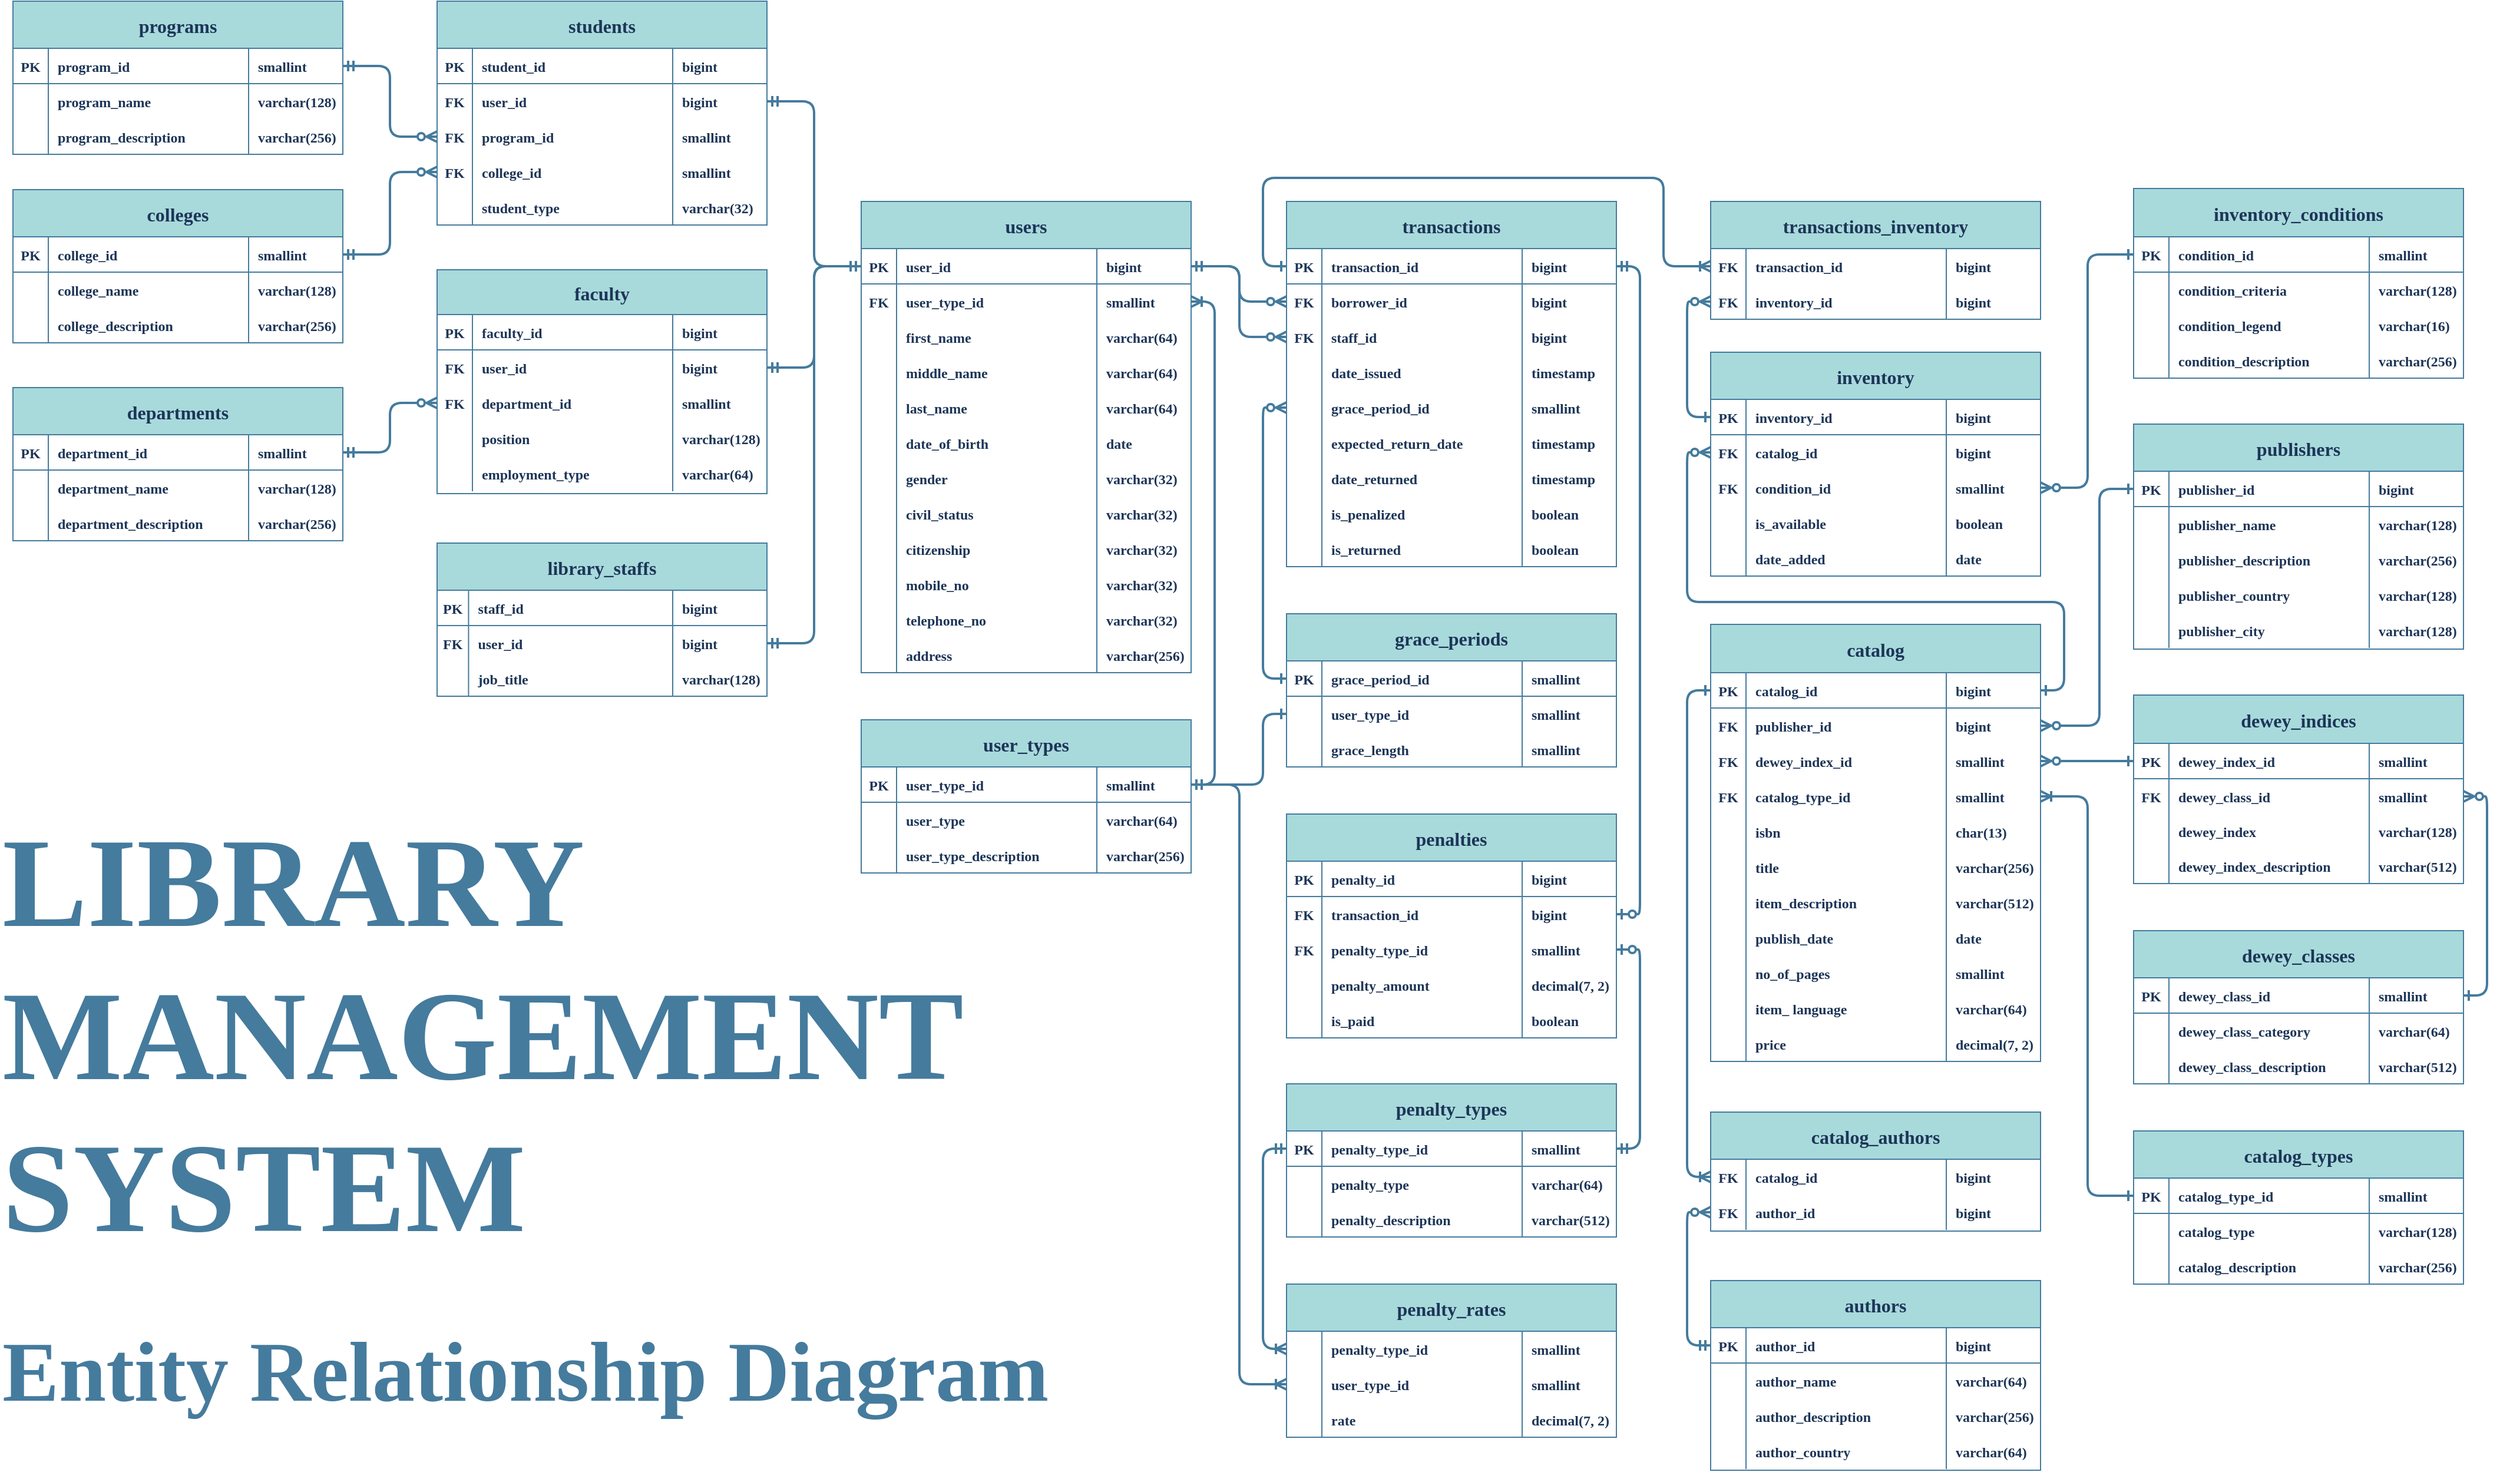 <mxfile version="20.7.4" type="device"><diagram id="gYEHlmvxMIE9Tv8vBbEL" name="logical_design"><mxGraphModel dx="2919" dy="1824" grid="1" gridSize="10" guides="1" tooltips="1" connect="1" arrows="1" fold="1" page="1" pageScale="1" pageWidth="850" pageHeight="1100" math="0" shadow="0"><root><mxCell id="0"/><mxCell id="1" parent="0"/><mxCell id="4WbOpvqpC0ObOfrn7QN4-1" value="transactions" style="shape=table;startSize=40;container=1;collapsible=1;childLayout=tableLayout;fixedRows=1;rowLines=0;fontStyle=1;align=center;resizeLast=1;rounded=0;labelBackgroundColor=none;fillColor=#A8DADC;strokeColor=#457B9D;fontColor=#1D3557;fontFamily=Source Sans Pro;fontSource=https%3A%2F%2Ffonts.googleapis.com%2Fcss%3Ffamily%3DSource%2BSans%2BPro;fontSize=16;spacing=2;spacingLeft=0;spacingBottom=0;spacingRight=0;labelBorderColor=none;autosize=1;noLabel=0;" parent="1" vertex="1"><mxGeometry x="200" y="160" width="280" height="310" as="geometry"><mxRectangle x="270" y="230" width="120" height="30" as="alternateBounds"/></mxGeometry></mxCell><mxCell id="4WbOpvqpC0ObOfrn7QN4-2" value="" style="shape=tableRow;horizontal=0;startSize=0;swimlaneHead=0;swimlaneBody=0;fillColor=none;collapsible=0;dropTarget=0;points=[[0,0.5],[1,0.5]];portConstraint=eastwest;top=0;left=0;right=0;bottom=1;rounded=0;labelBackgroundColor=none;strokeColor=#457B9D;fontColor=#1D3557;fontFamily=Source Sans Pro;fontSource=https%3A%2F%2Ffonts.googleapis.com%2Fcss%3Ffamily%3DSource%2BSans%2BPro;spacingBottom=0;spacingRight=0;fontStyle=1" parent="4WbOpvqpC0ObOfrn7QN4-1" vertex="1"><mxGeometry y="40" width="280" height="30" as="geometry"/></mxCell><mxCell id="4WbOpvqpC0ObOfrn7QN4-3" value="PK" style="shape=partialRectangle;connectable=0;fillColor=none;top=0;left=0;bottom=0;right=0;fontStyle=1;overflow=hidden;rounded=0;labelBackgroundColor=none;strokeColor=#457B9D;fontColor=#1D3557;fontFamily=Source Sans Pro;fontSource=https%3A%2F%2Ffonts.googleapis.com%2Fcss%3Ffamily%3DSource%2BSans%2BPro;spacingBottom=0;spacingRight=0;" parent="4WbOpvqpC0ObOfrn7QN4-2" vertex="1"><mxGeometry width="30" height="30" as="geometry"><mxRectangle width="30" height="30" as="alternateBounds"/></mxGeometry></mxCell><mxCell id="4WbOpvqpC0ObOfrn7QN4-4" value="transaction_id" style="shape=partialRectangle;connectable=0;fillColor=none;top=0;left=0;bottom=0;right=0;align=left;spacingLeft=6;fontStyle=1;overflow=hidden;rounded=0;labelBackgroundColor=none;strokeColor=#457B9D;fontColor=#1D3557;fontFamily=Source Sans Pro;fontSource=https%3A%2F%2Ffonts.googleapis.com%2Fcss%3Ffamily%3DSource%2BSans%2BPro;spacingBottom=0;spacingRight=0;" parent="4WbOpvqpC0ObOfrn7QN4-2" vertex="1"><mxGeometry x="30" width="170" height="30" as="geometry"><mxRectangle width="170" height="30" as="alternateBounds"/></mxGeometry></mxCell><mxCell id="4WbOpvqpC0ObOfrn7QN4-14" value="bigint" style="shape=partialRectangle;connectable=0;fillColor=none;top=0;left=0;bottom=0;right=0;align=left;spacingLeft=6;fontStyle=1;overflow=hidden;rounded=0;labelBackgroundColor=none;strokeColor=#457B9D;fontColor=#1D3557;fontFamily=Source Sans Pro;fontSource=https%3A%2F%2Ffonts.googleapis.com%2Fcss%3Ffamily%3DSource%2BSans%2BPro;spacingBottom=0;spacingRight=0;" parent="4WbOpvqpC0ObOfrn7QN4-2" vertex="1"><mxGeometry x="200" width="80" height="30" as="geometry"><mxRectangle width="80" height="30" as="alternateBounds"/></mxGeometry></mxCell><mxCell id="4WbOpvqpC0ObOfrn7QN4-5" value="" style="shape=tableRow;horizontal=0;startSize=0;swimlaneHead=0;swimlaneBody=0;fillColor=none;collapsible=0;dropTarget=0;points=[[0,0.5],[1,0.5]];portConstraint=eastwest;top=0;left=0;right=0;bottom=0;rounded=0;labelBackgroundColor=none;strokeColor=#457B9D;fontColor=#1D3557;fontFamily=Source Sans Pro;fontSource=https%3A%2F%2Ffonts.googleapis.com%2Fcss%3Ffamily%3DSource%2BSans%2BPro;spacingBottom=0;spacingRight=0;fontStyle=1" parent="4WbOpvqpC0ObOfrn7QN4-1" vertex="1"><mxGeometry y="70" width="280" height="30" as="geometry"/></mxCell><mxCell id="4WbOpvqpC0ObOfrn7QN4-6" value="FK" style="shape=partialRectangle;connectable=0;fillColor=none;top=0;left=0;bottom=0;right=0;editable=1;overflow=hidden;rounded=0;labelBackgroundColor=none;strokeColor=#457B9D;fontColor=#1D3557;fontFamily=Source Sans Pro;fontSource=https%3A%2F%2Ffonts.googleapis.com%2Fcss%3Ffamily%3DSource%2BSans%2BPro;spacingBottom=0;spacingRight=0;fontStyle=1" parent="4WbOpvqpC0ObOfrn7QN4-5" vertex="1"><mxGeometry width="30" height="30" as="geometry"><mxRectangle width="30" height="30" as="alternateBounds"/></mxGeometry></mxCell><mxCell id="4WbOpvqpC0ObOfrn7QN4-7" value="borrower_id" style="shape=partialRectangle;connectable=0;fillColor=none;top=0;left=0;bottom=0;right=0;align=left;spacingLeft=6;overflow=hidden;rounded=0;labelBackgroundColor=none;strokeColor=#457B9D;fontColor=#1D3557;fontFamily=Source Sans Pro;fontSource=https%3A%2F%2Ffonts.googleapis.com%2Fcss%3Ffamily%3DSource%2BSans%2BPro;spacingBottom=0;spacingRight=0;fontStyle=1" parent="4WbOpvqpC0ObOfrn7QN4-5" vertex="1"><mxGeometry x="30" width="170" height="30" as="geometry"><mxRectangle width="170" height="30" as="alternateBounds"/></mxGeometry></mxCell><mxCell id="4WbOpvqpC0ObOfrn7QN4-15" value="bigint" style="shape=partialRectangle;connectable=0;fillColor=none;top=0;left=0;bottom=0;right=0;align=left;spacingLeft=6;overflow=hidden;rounded=0;labelBackgroundColor=none;strokeColor=#457B9D;fontColor=#1D3557;fontFamily=Source Sans Pro;fontSource=https%3A%2F%2Ffonts.googleapis.com%2Fcss%3Ffamily%3DSource%2BSans%2BPro;spacingBottom=0;spacingRight=0;fontStyle=1" parent="4WbOpvqpC0ObOfrn7QN4-5" vertex="1"><mxGeometry x="200" width="80" height="30" as="geometry"><mxRectangle width="80" height="30" as="alternateBounds"/></mxGeometry></mxCell><mxCell id="4WbOpvqpC0ObOfrn7QN4-8" value="" style="shape=tableRow;horizontal=0;startSize=0;swimlaneHead=0;swimlaneBody=0;fillColor=none;collapsible=0;dropTarget=0;points=[[0,0.5],[1,0.5]];portConstraint=eastwest;top=0;left=0;right=0;bottom=0;rounded=0;labelBackgroundColor=none;strokeColor=#457B9D;fontColor=#1D3557;fontFamily=Source Sans Pro;fontSource=https%3A%2F%2Ffonts.googleapis.com%2Fcss%3Ffamily%3DSource%2BSans%2BPro;spacingBottom=0;spacingRight=0;fontStyle=1" parent="4WbOpvqpC0ObOfrn7QN4-1" vertex="1"><mxGeometry y="100" width="280" height="30" as="geometry"/></mxCell><mxCell id="4WbOpvqpC0ObOfrn7QN4-9" value="FK" style="shape=partialRectangle;connectable=0;fillColor=none;top=0;left=0;bottom=0;right=0;editable=1;overflow=hidden;rounded=0;labelBackgroundColor=none;strokeColor=#457B9D;fontColor=#1D3557;fontFamily=Source Sans Pro;fontSource=https%3A%2F%2Ffonts.googleapis.com%2Fcss%3Ffamily%3DSource%2BSans%2BPro;spacingBottom=0;spacingRight=0;fontStyle=1" parent="4WbOpvqpC0ObOfrn7QN4-8" vertex="1"><mxGeometry width="30" height="30" as="geometry"><mxRectangle width="30" height="30" as="alternateBounds"/></mxGeometry></mxCell><mxCell id="4WbOpvqpC0ObOfrn7QN4-10" value="staff_id" style="shape=partialRectangle;connectable=0;fillColor=none;top=0;left=0;bottom=0;right=0;align=left;spacingLeft=6;overflow=hidden;rounded=0;labelBackgroundColor=none;strokeColor=#457B9D;fontColor=#1D3557;fontFamily=Source Sans Pro;fontSource=https%3A%2F%2Ffonts.googleapis.com%2Fcss%3Ffamily%3DSource%2BSans%2BPro;spacingBottom=0;spacingRight=0;fontStyle=1" parent="4WbOpvqpC0ObOfrn7QN4-8" vertex="1"><mxGeometry x="30" width="170" height="30" as="geometry"><mxRectangle width="170" height="30" as="alternateBounds"/></mxGeometry></mxCell><mxCell id="4WbOpvqpC0ObOfrn7QN4-16" value="bigint" style="shape=partialRectangle;connectable=0;fillColor=none;top=0;left=0;bottom=0;right=0;align=left;spacingLeft=6;overflow=hidden;rounded=0;labelBackgroundColor=none;strokeColor=#457B9D;fontColor=#1D3557;fontFamily=Source Sans Pro;fontSource=https%3A%2F%2Ffonts.googleapis.com%2Fcss%3Ffamily%3DSource%2BSans%2BPro;spacingBottom=0;spacingRight=0;fontStyle=1" parent="4WbOpvqpC0ObOfrn7QN4-8" vertex="1"><mxGeometry x="200" width="80" height="30" as="geometry"><mxRectangle width="80" height="30" as="alternateBounds"/></mxGeometry></mxCell><mxCell id="nm6RdreQBbaI5tvj3kHW-27" style="shape=tableRow;horizontal=0;startSize=0;swimlaneHead=0;swimlaneBody=0;fillColor=none;collapsible=0;dropTarget=0;points=[[0,0.5],[1,0.5]];portConstraint=eastwest;top=0;left=0;right=0;bottom=0;rounded=0;labelBackgroundColor=none;strokeColor=#457B9D;fontColor=#1D3557;fontFamily=Source Sans Pro;fontSource=https%3A%2F%2Ffonts.googleapis.com%2Fcss%3Ffamily%3DSource%2BSans%2BPro;spacingBottom=0;spacingRight=0;fontStyle=1" parent="4WbOpvqpC0ObOfrn7QN4-1" vertex="1"><mxGeometry y="130" width="280" height="30" as="geometry"/></mxCell><mxCell id="nm6RdreQBbaI5tvj3kHW-28" style="shape=partialRectangle;connectable=0;fillColor=none;top=0;left=0;bottom=0;right=0;editable=1;overflow=hidden;rounded=0;labelBackgroundColor=none;strokeColor=#457B9D;fontColor=#1D3557;fontFamily=Source Sans Pro;fontSource=https%3A%2F%2Ffonts.googleapis.com%2Fcss%3Ffamily%3DSource%2BSans%2BPro;spacingBottom=0;spacingRight=0;fontStyle=1" parent="nm6RdreQBbaI5tvj3kHW-27" vertex="1"><mxGeometry width="30" height="30" as="geometry"><mxRectangle width="30" height="30" as="alternateBounds"/></mxGeometry></mxCell><mxCell id="nm6RdreQBbaI5tvj3kHW-29" value="date_issued" style="shape=partialRectangle;connectable=0;fillColor=none;top=0;left=0;bottom=0;right=0;align=left;spacingLeft=6;overflow=hidden;rounded=0;labelBackgroundColor=none;strokeColor=#457B9D;fontColor=#1D3557;fontFamily=Source Sans Pro;fontSource=https%3A%2F%2Ffonts.googleapis.com%2Fcss%3Ffamily%3DSource%2BSans%2BPro;spacingBottom=0;spacingRight=0;fontStyle=1" parent="nm6RdreQBbaI5tvj3kHW-27" vertex="1"><mxGeometry x="30" width="170" height="30" as="geometry"><mxRectangle width="170" height="30" as="alternateBounds"/></mxGeometry></mxCell><mxCell id="nm6RdreQBbaI5tvj3kHW-30" value="timestamp" style="shape=partialRectangle;connectable=0;fillColor=none;top=0;left=0;bottom=0;right=0;align=left;spacingLeft=6;overflow=hidden;rounded=0;labelBackgroundColor=none;strokeColor=#457B9D;fontColor=#1D3557;fontFamily=Source Sans Pro;fontSource=https%3A%2F%2Ffonts.googleapis.com%2Fcss%3Ffamily%3DSource%2BSans%2BPro;spacingBottom=0;spacingRight=0;fontStyle=1" parent="nm6RdreQBbaI5tvj3kHW-27" vertex="1"><mxGeometry x="200" width="80" height="30" as="geometry"><mxRectangle width="80" height="30" as="alternateBounds"/></mxGeometry></mxCell><mxCell id="nm6RdreQBbaI5tvj3kHW-23" style="shape=tableRow;horizontal=0;startSize=0;swimlaneHead=0;swimlaneBody=0;fillColor=none;collapsible=0;dropTarget=0;points=[[0,0.5],[1,0.5]];portConstraint=eastwest;top=0;left=0;right=0;bottom=0;rounded=0;labelBackgroundColor=none;strokeColor=#457B9D;fontColor=#1D3557;fontFamily=Source Sans Pro;fontSource=https%3A%2F%2Ffonts.googleapis.com%2Fcss%3Ffamily%3DSource%2BSans%2BPro;spacingBottom=0;spacingRight=0;fontStyle=1" parent="4WbOpvqpC0ObOfrn7QN4-1" vertex="1"><mxGeometry y="160" width="280" height="30" as="geometry"/></mxCell><mxCell id="nm6RdreQBbaI5tvj3kHW-24" style="shape=partialRectangle;connectable=0;fillColor=none;top=0;left=0;bottom=0;right=0;editable=1;overflow=hidden;rounded=0;labelBackgroundColor=none;strokeColor=#457B9D;fontColor=#1D3557;fontFamily=Source Sans Pro;fontSource=https%3A%2F%2Ffonts.googleapis.com%2Fcss%3Ffamily%3DSource%2BSans%2BPro;spacingBottom=0;spacingRight=0;fontStyle=1" parent="nm6RdreQBbaI5tvj3kHW-23" vertex="1"><mxGeometry width="30" height="30" as="geometry"><mxRectangle width="30" height="30" as="alternateBounds"/></mxGeometry></mxCell><mxCell id="nm6RdreQBbaI5tvj3kHW-25" value="grace_period_id" style="shape=partialRectangle;connectable=0;fillColor=none;top=0;left=0;bottom=0;right=0;align=left;spacingLeft=6;overflow=hidden;rounded=0;labelBackgroundColor=none;strokeColor=#457B9D;fontColor=#1D3557;fontFamily=Source Sans Pro;fontSource=https%3A%2F%2Ffonts.googleapis.com%2Fcss%3Ffamily%3DSource%2BSans%2BPro;spacingBottom=0;spacingRight=0;fontStyle=1" parent="nm6RdreQBbaI5tvj3kHW-23" vertex="1"><mxGeometry x="30" width="170" height="30" as="geometry"><mxRectangle width="170" height="30" as="alternateBounds"/></mxGeometry></mxCell><mxCell id="nm6RdreQBbaI5tvj3kHW-26" value="smallint" style="shape=partialRectangle;connectable=0;fillColor=none;top=0;left=0;bottom=0;right=0;align=left;spacingLeft=6;overflow=hidden;rounded=0;labelBackgroundColor=none;strokeColor=#457B9D;fontColor=#1D3557;fontFamily=Source Sans Pro;fontSource=https%3A%2F%2Ffonts.googleapis.com%2Fcss%3Ffamily%3DSource%2BSans%2BPro;spacingBottom=0;spacingRight=0;fontStyle=1" parent="nm6RdreQBbaI5tvj3kHW-23" vertex="1"><mxGeometry x="200" width="80" height="30" as="geometry"><mxRectangle width="80" height="30" as="alternateBounds"/></mxGeometry></mxCell><mxCell id="nm6RdreQBbaI5tvj3kHW-19" style="shape=tableRow;horizontal=0;startSize=0;swimlaneHead=0;swimlaneBody=0;fillColor=none;collapsible=0;dropTarget=0;points=[[0,0.5],[1,0.5]];portConstraint=eastwest;top=0;left=0;right=0;bottom=0;rounded=0;labelBackgroundColor=none;strokeColor=#457B9D;fontColor=#1D3557;fontFamily=Source Sans Pro;fontSource=https%3A%2F%2Ffonts.googleapis.com%2Fcss%3Ffamily%3DSource%2BSans%2BPro;spacingBottom=0;spacingRight=0;fontStyle=1" parent="4WbOpvqpC0ObOfrn7QN4-1" vertex="1"><mxGeometry y="190" width="280" height="30" as="geometry"/></mxCell><mxCell id="nm6RdreQBbaI5tvj3kHW-20" style="shape=partialRectangle;connectable=0;fillColor=none;top=0;left=0;bottom=0;right=0;editable=1;overflow=hidden;rounded=0;labelBackgroundColor=none;strokeColor=#457B9D;fontColor=#1D3557;fontFamily=Source Sans Pro;fontSource=https%3A%2F%2Ffonts.googleapis.com%2Fcss%3Ffamily%3DSource%2BSans%2BPro;spacingBottom=0;spacingRight=0;fontStyle=1" parent="nm6RdreQBbaI5tvj3kHW-19" vertex="1"><mxGeometry width="30" height="30" as="geometry"><mxRectangle width="30" height="30" as="alternateBounds"/></mxGeometry></mxCell><mxCell id="nm6RdreQBbaI5tvj3kHW-21" value="expected_return_date" style="shape=partialRectangle;connectable=0;fillColor=none;top=0;left=0;bottom=0;right=0;align=left;spacingLeft=6;overflow=hidden;rounded=0;labelBackgroundColor=none;strokeColor=#457B9D;fontColor=#1D3557;fontFamily=Source Sans Pro;fontSource=https%3A%2F%2Ffonts.googleapis.com%2Fcss%3Ffamily%3DSource%2BSans%2BPro;spacingBottom=0;spacingRight=0;fontStyle=1" parent="nm6RdreQBbaI5tvj3kHW-19" vertex="1"><mxGeometry x="30" width="170" height="30" as="geometry"><mxRectangle width="170" height="30" as="alternateBounds"/></mxGeometry></mxCell><mxCell id="nm6RdreQBbaI5tvj3kHW-22" value="timestamp" style="shape=partialRectangle;connectable=0;fillColor=none;top=0;left=0;bottom=0;right=0;align=left;spacingLeft=6;overflow=hidden;rounded=0;labelBackgroundColor=none;strokeColor=#457B9D;fontColor=#1D3557;fontFamily=Source Sans Pro;fontSource=https%3A%2F%2Ffonts.googleapis.com%2Fcss%3Ffamily%3DSource%2BSans%2BPro;spacingBottom=0;spacingRight=0;fontStyle=1" parent="nm6RdreQBbaI5tvj3kHW-19" vertex="1"><mxGeometry x="200" width="80" height="30" as="geometry"><mxRectangle width="80" height="30" as="alternateBounds"/></mxGeometry></mxCell><mxCell id="nm6RdreQBbaI5tvj3kHW-15" style="shape=tableRow;horizontal=0;startSize=0;swimlaneHead=0;swimlaneBody=0;fillColor=none;collapsible=0;dropTarget=0;points=[[0,0.5],[1,0.5]];portConstraint=eastwest;top=0;left=0;right=0;bottom=0;rounded=0;labelBackgroundColor=none;strokeColor=#457B9D;fontColor=#1D3557;fontFamily=Source Sans Pro;fontSource=https%3A%2F%2Ffonts.googleapis.com%2Fcss%3Ffamily%3DSource%2BSans%2BPro;spacingBottom=0;spacingRight=0;fontStyle=1" parent="4WbOpvqpC0ObOfrn7QN4-1" vertex="1"><mxGeometry y="220" width="280" height="30" as="geometry"/></mxCell><mxCell id="nm6RdreQBbaI5tvj3kHW-16" style="shape=partialRectangle;connectable=0;fillColor=none;top=0;left=0;bottom=0;right=0;editable=1;overflow=hidden;rounded=0;labelBackgroundColor=none;strokeColor=#457B9D;fontColor=#1D3557;fontFamily=Source Sans Pro;fontSource=https%3A%2F%2Ffonts.googleapis.com%2Fcss%3Ffamily%3DSource%2BSans%2BPro;spacingBottom=0;spacingRight=0;fontStyle=1" parent="nm6RdreQBbaI5tvj3kHW-15" vertex="1"><mxGeometry width="30" height="30" as="geometry"><mxRectangle width="30" height="30" as="alternateBounds"/></mxGeometry></mxCell><mxCell id="nm6RdreQBbaI5tvj3kHW-17" value="date_returned" style="shape=partialRectangle;connectable=0;fillColor=none;top=0;left=0;bottom=0;right=0;align=left;spacingLeft=6;overflow=hidden;rounded=0;labelBackgroundColor=none;strokeColor=#457B9D;fontColor=#1D3557;fontFamily=Source Sans Pro;fontSource=https%3A%2F%2Ffonts.googleapis.com%2Fcss%3Ffamily%3DSource%2BSans%2BPro;spacingBottom=0;spacingRight=0;fontStyle=1" parent="nm6RdreQBbaI5tvj3kHW-15" vertex="1"><mxGeometry x="30" width="170" height="30" as="geometry"><mxRectangle width="170" height="30" as="alternateBounds"/></mxGeometry></mxCell><mxCell id="nm6RdreQBbaI5tvj3kHW-18" value="timestamp" style="shape=partialRectangle;connectable=0;fillColor=none;top=0;left=0;bottom=0;right=0;align=left;spacingLeft=6;overflow=hidden;rounded=0;labelBackgroundColor=none;strokeColor=#457B9D;fontColor=#1D3557;fontFamily=Source Sans Pro;fontSource=https%3A%2F%2Ffonts.googleapis.com%2Fcss%3Ffamily%3DSource%2BSans%2BPro;spacingBottom=0;spacingRight=0;fontStyle=1" parent="nm6RdreQBbaI5tvj3kHW-15" vertex="1"><mxGeometry x="200" width="80" height="30" as="geometry"><mxRectangle width="80" height="30" as="alternateBounds"/></mxGeometry></mxCell><mxCell id="nm6RdreQBbaI5tvj3kHW-31" style="shape=tableRow;horizontal=0;startSize=0;swimlaneHead=0;swimlaneBody=0;fillColor=none;collapsible=0;dropTarget=0;points=[[0,0.5],[1,0.5]];portConstraint=eastwest;top=0;left=0;right=0;bottom=0;rounded=0;labelBackgroundColor=none;strokeColor=#457B9D;fontColor=#1D3557;fontFamily=Source Sans Pro;fontSource=https%3A%2F%2Ffonts.googleapis.com%2Fcss%3Ffamily%3DSource%2BSans%2BPro;spacingBottom=0;spacingRight=0;fontStyle=1" parent="4WbOpvqpC0ObOfrn7QN4-1" vertex="1"><mxGeometry y="250" width="280" height="30" as="geometry"/></mxCell><mxCell id="nm6RdreQBbaI5tvj3kHW-32" style="shape=partialRectangle;connectable=0;fillColor=none;top=0;left=0;bottom=0;right=0;editable=1;overflow=hidden;rounded=0;labelBackgroundColor=none;strokeColor=#457B9D;fontColor=#1D3557;fontFamily=Source Sans Pro;fontSource=https%3A%2F%2Ffonts.googleapis.com%2Fcss%3Ffamily%3DSource%2BSans%2BPro;spacingBottom=0;spacingRight=0;fontStyle=1" parent="nm6RdreQBbaI5tvj3kHW-31" vertex="1"><mxGeometry width="30" height="30" as="geometry"><mxRectangle width="30" height="30" as="alternateBounds"/></mxGeometry></mxCell><mxCell id="nm6RdreQBbaI5tvj3kHW-33" value="is_penalized" style="shape=partialRectangle;connectable=0;fillColor=none;top=0;left=0;bottom=0;right=0;align=left;spacingLeft=6;overflow=hidden;rounded=0;labelBackgroundColor=none;strokeColor=#457B9D;fontColor=#1D3557;fontFamily=Source Sans Pro;fontSource=https%3A%2F%2Ffonts.googleapis.com%2Fcss%3Ffamily%3DSource%2BSans%2BPro;spacingBottom=0;spacingRight=0;fontStyle=1" parent="nm6RdreQBbaI5tvj3kHW-31" vertex="1"><mxGeometry x="30" width="170" height="30" as="geometry"><mxRectangle width="170" height="30" as="alternateBounds"/></mxGeometry></mxCell><mxCell id="nm6RdreQBbaI5tvj3kHW-34" value="boolean" style="shape=partialRectangle;connectable=0;fillColor=none;top=0;left=0;bottom=0;right=0;align=left;spacingLeft=6;overflow=hidden;rounded=0;labelBackgroundColor=none;strokeColor=#457B9D;fontColor=#1D3557;fontFamily=Source Sans Pro;fontSource=https%3A%2F%2Ffonts.googleapis.com%2Fcss%3Ffamily%3DSource%2BSans%2BPro;spacingBottom=0;spacingRight=0;fontStyle=1" parent="nm6RdreQBbaI5tvj3kHW-31" vertex="1"><mxGeometry x="200" width="80" height="30" as="geometry"><mxRectangle width="80" height="30" as="alternateBounds"/></mxGeometry></mxCell><mxCell id="nm6RdreQBbaI5tvj3kHW-35" style="shape=tableRow;horizontal=0;startSize=0;swimlaneHead=0;swimlaneBody=0;fillColor=none;collapsible=0;dropTarget=0;points=[[0,0.5],[1,0.5]];portConstraint=eastwest;top=0;left=0;right=0;bottom=0;rounded=0;labelBackgroundColor=none;strokeColor=#457B9D;fontColor=#1D3557;fontFamily=Source Sans Pro;fontSource=https%3A%2F%2Ffonts.googleapis.com%2Fcss%3Ffamily%3DSource%2BSans%2BPro;spacingBottom=0;spacingRight=0;fontStyle=1" parent="4WbOpvqpC0ObOfrn7QN4-1" vertex="1"><mxGeometry y="280" width="280" height="30" as="geometry"/></mxCell><mxCell id="nm6RdreQBbaI5tvj3kHW-36" style="shape=partialRectangle;connectable=0;fillColor=none;top=0;left=0;bottom=0;right=0;editable=1;overflow=hidden;rounded=0;labelBackgroundColor=none;strokeColor=#457B9D;fontColor=#1D3557;fontFamily=Source Sans Pro;fontSource=https%3A%2F%2Ffonts.googleapis.com%2Fcss%3Ffamily%3DSource%2BSans%2BPro;spacingBottom=0;spacingRight=0;fontStyle=1" parent="nm6RdreQBbaI5tvj3kHW-35" vertex="1"><mxGeometry width="30" height="30" as="geometry"><mxRectangle width="30" height="30" as="alternateBounds"/></mxGeometry></mxCell><mxCell id="nm6RdreQBbaI5tvj3kHW-37" value="is_returned" style="shape=partialRectangle;connectable=0;fillColor=none;top=0;left=0;bottom=0;right=0;align=left;spacingLeft=6;overflow=hidden;rounded=0;labelBackgroundColor=none;strokeColor=#457B9D;fontColor=#1D3557;fontFamily=Source Sans Pro;fontSource=https%3A%2F%2Ffonts.googleapis.com%2Fcss%3Ffamily%3DSource%2BSans%2BPro;spacingBottom=0;spacingRight=0;fontStyle=1" parent="nm6RdreQBbaI5tvj3kHW-35" vertex="1"><mxGeometry x="30" width="170" height="30" as="geometry"><mxRectangle width="170" height="30" as="alternateBounds"/></mxGeometry></mxCell><mxCell id="nm6RdreQBbaI5tvj3kHW-38" value="boolean" style="shape=partialRectangle;connectable=0;fillColor=none;top=0;left=0;bottom=0;right=0;align=left;spacingLeft=6;overflow=hidden;rounded=0;labelBackgroundColor=none;strokeColor=#457B9D;fontColor=#1D3557;fontFamily=Source Sans Pro;fontSource=https%3A%2F%2Ffonts.googleapis.com%2Fcss%3Ffamily%3DSource%2BSans%2BPro;spacingBottom=0;spacingRight=0;fontStyle=1" parent="nm6RdreQBbaI5tvj3kHW-35" vertex="1"><mxGeometry x="200" width="80" height="30" as="geometry"><mxRectangle width="80" height="30" as="alternateBounds"/></mxGeometry></mxCell><mxCell id="4WbOpvqpC0ObOfrn7QN4-22" value="transactions_inventory" style="shape=table;startSize=40;container=1;collapsible=1;childLayout=tableLayout;fixedRows=1;rowLines=0;fontStyle=1;align=center;resizeLast=1;rounded=0;labelBackgroundColor=none;fillColor=#A8DADC;strokeColor=#457B9D;fontColor=#1D3557;fontFamily=Source Sans Pro;fontSource=https%3A%2F%2Ffonts.googleapis.com%2Fcss%3Ffamily%3DSource%2BSans%2BPro;fontSize=16;spacing=2;spacingLeft=0;spacingBottom=0;spacingRight=0;labelBorderColor=none;autosize=1;noLabel=0;" parent="1" vertex="1"><mxGeometry x="560" y="160" width="280" height="100" as="geometry"><mxRectangle x="270" y="230" width="120" height="30" as="alternateBounds"/></mxGeometry></mxCell><mxCell id="4WbOpvqpC0ObOfrn7QN4-27" value="" style="shape=tableRow;horizontal=0;startSize=0;swimlaneHead=0;swimlaneBody=0;fillColor=none;collapsible=0;dropTarget=0;points=[[0,0.5],[1,0.5]];portConstraint=eastwest;top=0;left=0;right=0;bottom=0;rounded=0;labelBackgroundColor=none;strokeColor=#457B9D;fontColor=#1D3557;fontFamily=Source Sans Pro;fontSource=https%3A%2F%2Ffonts.googleapis.com%2Fcss%3Ffamily%3DSource%2BSans%2BPro;spacingBottom=0;spacingRight=0;fontStyle=1" parent="4WbOpvqpC0ObOfrn7QN4-22" vertex="1"><mxGeometry y="40" width="280" height="30" as="geometry"/></mxCell><mxCell id="4WbOpvqpC0ObOfrn7QN4-28" value="FK" style="shape=partialRectangle;connectable=0;fillColor=none;top=0;left=0;bottom=0;right=0;editable=1;overflow=hidden;rounded=0;labelBackgroundColor=none;strokeColor=#457B9D;fontColor=#1D3557;fontFamily=Source Sans Pro;fontSource=https%3A%2F%2Ffonts.googleapis.com%2Fcss%3Ffamily%3DSource%2BSans%2BPro;spacingBottom=0;spacingRight=0;fontStyle=1" parent="4WbOpvqpC0ObOfrn7QN4-27" vertex="1"><mxGeometry width="30" height="30" as="geometry"><mxRectangle width="30" height="30" as="alternateBounds"/></mxGeometry></mxCell><mxCell id="4WbOpvqpC0ObOfrn7QN4-29" value="transaction_id" style="shape=partialRectangle;connectable=0;fillColor=none;top=0;left=0;bottom=0;right=0;align=left;spacingLeft=6;overflow=hidden;rounded=0;labelBackgroundColor=none;strokeColor=#457B9D;fontColor=#1D3557;fontFamily=Source Sans Pro;fontSource=https%3A%2F%2Ffonts.googleapis.com%2Fcss%3Ffamily%3DSource%2BSans%2BPro;spacingBottom=0;spacingRight=0;fontStyle=1" parent="4WbOpvqpC0ObOfrn7QN4-27" vertex="1"><mxGeometry x="30" width="170" height="30" as="geometry"><mxRectangle width="170" height="30" as="alternateBounds"/></mxGeometry></mxCell><mxCell id="4WbOpvqpC0ObOfrn7QN4-30" value="bigint" style="shape=partialRectangle;connectable=0;fillColor=none;top=0;left=0;bottom=0;right=0;align=left;spacingLeft=6;overflow=hidden;rounded=0;labelBackgroundColor=none;strokeColor=#457B9D;fontColor=#1D3557;fontFamily=Source Sans Pro;fontSource=https%3A%2F%2Ffonts.googleapis.com%2Fcss%3Ffamily%3DSource%2BSans%2BPro;spacingBottom=0;spacingRight=0;fontStyle=1" parent="4WbOpvqpC0ObOfrn7QN4-27" vertex="1"><mxGeometry x="200" width="80" height="30" as="geometry"><mxRectangle width="80" height="30" as="alternateBounds"/></mxGeometry></mxCell><mxCell id="4WbOpvqpC0ObOfrn7QN4-31" value="" style="shape=tableRow;horizontal=0;startSize=0;swimlaneHead=0;swimlaneBody=0;fillColor=none;collapsible=0;dropTarget=0;points=[[0,0.5],[1,0.5]];portConstraint=eastwest;top=0;left=0;right=0;bottom=0;rounded=0;labelBackgroundColor=none;strokeColor=#457B9D;fontColor=#1D3557;fontFamily=Source Sans Pro;fontSource=https%3A%2F%2Ffonts.googleapis.com%2Fcss%3Ffamily%3DSource%2BSans%2BPro;spacingBottom=0;spacingRight=0;fontStyle=1" parent="4WbOpvqpC0ObOfrn7QN4-22" vertex="1"><mxGeometry y="70" width="280" height="30" as="geometry"/></mxCell><mxCell id="4WbOpvqpC0ObOfrn7QN4-32" value="FK" style="shape=partialRectangle;connectable=0;fillColor=none;top=0;left=0;bottom=0;right=0;editable=1;overflow=hidden;rounded=0;labelBackgroundColor=none;strokeColor=#457B9D;fontColor=#1D3557;fontFamily=Source Sans Pro;fontSource=https%3A%2F%2Ffonts.googleapis.com%2Fcss%3Ffamily%3DSource%2BSans%2BPro;spacingBottom=0;spacingRight=0;fontStyle=1" parent="4WbOpvqpC0ObOfrn7QN4-31" vertex="1"><mxGeometry width="30" height="30" as="geometry"><mxRectangle width="30" height="30" as="alternateBounds"/></mxGeometry></mxCell><mxCell id="4WbOpvqpC0ObOfrn7QN4-33" value="inventory_id" style="shape=partialRectangle;connectable=0;fillColor=none;top=0;left=0;bottom=0;right=0;align=left;spacingLeft=6;overflow=hidden;rounded=0;labelBackgroundColor=none;strokeColor=#457B9D;fontColor=#1D3557;fontFamily=Source Sans Pro;fontSource=https%3A%2F%2Ffonts.googleapis.com%2Fcss%3Ffamily%3DSource%2BSans%2BPro;spacingBottom=0;spacingRight=0;fontStyle=1" parent="4WbOpvqpC0ObOfrn7QN4-31" vertex="1"><mxGeometry x="30" width="170" height="30" as="geometry"><mxRectangle width="170" height="30" as="alternateBounds"/></mxGeometry></mxCell><mxCell id="4WbOpvqpC0ObOfrn7QN4-34" value="bigint" style="shape=partialRectangle;connectable=0;fillColor=none;top=0;left=0;bottom=0;right=0;align=left;spacingLeft=6;overflow=hidden;rounded=0;labelBackgroundColor=none;strokeColor=#457B9D;fontColor=#1D3557;fontFamily=Source Sans Pro;fontSource=https%3A%2F%2Ffonts.googleapis.com%2Fcss%3Ffamily%3DSource%2BSans%2BPro;spacingBottom=0;spacingRight=0;fontStyle=1" parent="4WbOpvqpC0ObOfrn7QN4-31" vertex="1"><mxGeometry x="200" width="80" height="30" as="geometry"><mxRectangle width="80" height="30" as="alternateBounds"/></mxGeometry></mxCell><mxCell id="4WbOpvqpC0ObOfrn7QN4-39" value="inventory" style="shape=table;startSize=40;container=1;collapsible=1;childLayout=tableLayout;fixedRows=1;rowLines=0;fontStyle=1;align=center;resizeLast=1;rounded=0;labelBackgroundColor=none;fillColor=#A8DADC;strokeColor=#457B9D;fontColor=#1D3557;fontFamily=Source Sans Pro;fontSource=https%3A%2F%2Ffonts.googleapis.com%2Fcss%3Ffamily%3DSource%2BSans%2BPro;fontSize=16;spacing=2;spacingLeft=0;spacingBottom=0;spacingRight=0;labelBorderColor=none;autosize=1;noLabel=0;" parent="1" vertex="1"><mxGeometry x="560" y="288" width="280" height="190" as="geometry"><mxRectangle x="270" y="230" width="120" height="30" as="alternateBounds"/></mxGeometry></mxCell><mxCell id="4WbOpvqpC0ObOfrn7QN4-44" value="" style="shape=tableRow;horizontal=0;startSize=0;swimlaneHead=0;swimlaneBody=0;fillColor=none;collapsible=0;dropTarget=0;points=[[0,0.5],[1,0.5]];portConstraint=eastwest;top=0;left=0;right=0;bottom=1;rounded=0;labelBackgroundColor=none;strokeColor=#457B9D;fontColor=#1D3557;fontFamily=Source Sans Pro;fontSource=https%3A%2F%2Ffonts.googleapis.com%2Fcss%3Ffamily%3DSource%2BSans%2BPro;spacingBottom=0;spacingRight=0;fontStyle=1;swimlaneLine=1;shadow=0;strokeWidth=1;" parent="4WbOpvqpC0ObOfrn7QN4-39" vertex="1"><mxGeometry y="40" width="280" height="30" as="geometry"/></mxCell><mxCell id="4WbOpvqpC0ObOfrn7QN4-45" value="PK" style="shape=partialRectangle;connectable=0;fillColor=none;top=0;left=0;bottom=0;right=0;editable=1;overflow=hidden;rounded=0;labelBackgroundColor=none;strokeColor=#457B9D;fontColor=#1D3557;fontFamily=Source Sans Pro;fontSource=https%3A%2F%2Ffonts.googleapis.com%2Fcss%3Ffamily%3DSource%2BSans%2BPro;spacingBottom=0;spacingRight=0;fontStyle=1" parent="4WbOpvqpC0ObOfrn7QN4-44" vertex="1"><mxGeometry width="30" height="30" as="geometry"><mxRectangle width="30" height="30" as="alternateBounds"/></mxGeometry></mxCell><mxCell id="4WbOpvqpC0ObOfrn7QN4-46" value="inventory_id" style="shape=partialRectangle;connectable=0;fillColor=none;top=0;left=0;bottom=0;right=0;align=left;spacingLeft=6;overflow=hidden;rounded=0;labelBackgroundColor=none;strokeColor=#457B9D;fontColor=#1D3557;fontFamily=Source Sans Pro;fontSource=https%3A%2F%2Ffonts.googleapis.com%2Fcss%3Ffamily%3DSource%2BSans%2BPro;spacingBottom=0;spacingRight=0;fontStyle=1" parent="4WbOpvqpC0ObOfrn7QN4-44" vertex="1"><mxGeometry x="30" width="170" height="30" as="geometry"><mxRectangle width="170" height="30" as="alternateBounds"/></mxGeometry></mxCell><mxCell id="4WbOpvqpC0ObOfrn7QN4-47" value="bigint" style="shape=partialRectangle;connectable=0;fillColor=none;top=0;left=0;bottom=0;right=0;align=left;spacingLeft=6;overflow=hidden;rounded=0;labelBackgroundColor=none;strokeColor=#457B9D;fontColor=#1D3557;fontFamily=Source Sans Pro;fontSource=https%3A%2F%2Ffonts.googleapis.com%2Fcss%3Ffamily%3DSource%2BSans%2BPro;spacingBottom=0;spacingRight=0;fontStyle=1" parent="4WbOpvqpC0ObOfrn7QN4-44" vertex="1"><mxGeometry x="200" width="80" height="30" as="geometry"><mxRectangle width="80" height="30" as="alternateBounds"/></mxGeometry></mxCell><mxCell id="SCpGR0DpZ3VhxfLbsxE1-1" style="shape=tableRow;horizontal=0;startSize=0;swimlaneHead=0;swimlaneBody=0;fillColor=none;collapsible=0;dropTarget=0;points=[[0,0.5],[1,0.5]];portConstraint=eastwest;top=0;left=0;right=0;bottom=0;rounded=0;labelBackgroundColor=none;strokeColor=#457B9D;fontColor=#1D3557;fontFamily=Source Sans Pro;fontSource=https%3A%2F%2Ffonts.googleapis.com%2Fcss%3Ffamily%3DSource%2BSans%2BPro;spacingBottom=0;spacingRight=0;fontStyle=1" parent="4WbOpvqpC0ObOfrn7QN4-39" vertex="1"><mxGeometry y="70" width="280" height="30" as="geometry"/></mxCell><mxCell id="SCpGR0DpZ3VhxfLbsxE1-2" value="FK" style="shape=partialRectangle;connectable=0;fillColor=none;top=0;left=0;bottom=0;right=0;editable=1;overflow=hidden;rounded=0;labelBackgroundColor=none;strokeColor=#457B9D;fontColor=#1D3557;fontFamily=Source Sans Pro;fontSource=https%3A%2F%2Ffonts.googleapis.com%2Fcss%3Ffamily%3DSource%2BSans%2BPro;spacingBottom=0;spacingRight=0;fontStyle=1" parent="SCpGR0DpZ3VhxfLbsxE1-1" vertex="1"><mxGeometry width="30" height="30" as="geometry"><mxRectangle width="30" height="30" as="alternateBounds"/></mxGeometry></mxCell><mxCell id="SCpGR0DpZ3VhxfLbsxE1-3" value="catalog_id" style="shape=partialRectangle;connectable=0;fillColor=none;top=0;left=0;bottom=0;right=0;align=left;spacingLeft=6;overflow=hidden;rounded=0;labelBackgroundColor=none;strokeColor=#457B9D;fontColor=#1D3557;fontFamily=Source Sans Pro;fontSource=https%3A%2F%2Ffonts.googleapis.com%2Fcss%3Ffamily%3DSource%2BSans%2BPro;spacingBottom=0;spacingRight=0;fontStyle=1" parent="SCpGR0DpZ3VhxfLbsxE1-1" vertex="1"><mxGeometry x="30" width="170" height="30" as="geometry"><mxRectangle width="170" height="30" as="alternateBounds"/></mxGeometry></mxCell><mxCell id="SCpGR0DpZ3VhxfLbsxE1-4" value="bigint" style="shape=partialRectangle;connectable=0;fillColor=none;top=0;left=0;bottom=0;right=0;align=left;spacingLeft=6;overflow=hidden;rounded=0;labelBackgroundColor=none;strokeColor=#457B9D;fontColor=#1D3557;fontFamily=Source Sans Pro;fontSource=https%3A%2F%2Ffonts.googleapis.com%2Fcss%3Ffamily%3DSource%2BSans%2BPro;spacingBottom=0;spacingRight=0;fontStyle=1" parent="SCpGR0DpZ3VhxfLbsxE1-1" vertex="1"><mxGeometry x="200" width="80" height="30" as="geometry"><mxRectangle width="80" height="30" as="alternateBounds"/></mxGeometry></mxCell><mxCell id="BPTeiqBVtO7IL1CDBHLH-1" style="shape=tableRow;horizontal=0;startSize=0;swimlaneHead=0;swimlaneBody=0;fillColor=none;collapsible=0;dropTarget=0;points=[[0,0.5],[1,0.5]];portConstraint=eastwest;top=0;left=0;right=0;bottom=0;rounded=0;labelBackgroundColor=none;strokeColor=#457B9D;fontColor=#1D3557;fontFamily=Source Sans Pro;fontSource=https%3A%2F%2Ffonts.googleapis.com%2Fcss%3Ffamily%3DSource%2BSans%2BPro;spacingBottom=0;spacingRight=0;fontStyle=1" parent="4WbOpvqpC0ObOfrn7QN4-39" vertex="1"><mxGeometry y="100" width="280" height="30" as="geometry"/></mxCell><mxCell id="BPTeiqBVtO7IL1CDBHLH-2" value="FK" style="shape=partialRectangle;connectable=0;fillColor=none;top=0;left=0;bottom=0;right=0;editable=1;overflow=hidden;rounded=0;labelBackgroundColor=none;strokeColor=#457B9D;fontColor=#1D3557;fontFamily=Source Sans Pro;fontSource=https%3A%2F%2Ffonts.googleapis.com%2Fcss%3Ffamily%3DSource%2BSans%2BPro;spacingBottom=0;spacingRight=0;fontStyle=1" parent="BPTeiqBVtO7IL1CDBHLH-1" vertex="1"><mxGeometry width="30" height="30" as="geometry"><mxRectangle width="30" height="30" as="alternateBounds"/></mxGeometry></mxCell><mxCell id="BPTeiqBVtO7IL1CDBHLH-3" value="condition_id" style="shape=partialRectangle;connectable=0;fillColor=none;top=0;left=0;bottom=0;right=0;align=left;spacingLeft=6;overflow=hidden;rounded=0;labelBackgroundColor=none;strokeColor=#457B9D;fontColor=#1D3557;fontFamily=Source Sans Pro;fontSource=https%3A%2F%2Ffonts.googleapis.com%2Fcss%3Ffamily%3DSource%2BSans%2BPro;spacingBottom=0;spacingRight=0;fontStyle=1" parent="BPTeiqBVtO7IL1CDBHLH-1" vertex="1"><mxGeometry x="30" width="170" height="30" as="geometry"><mxRectangle width="170" height="30" as="alternateBounds"/></mxGeometry></mxCell><mxCell id="BPTeiqBVtO7IL1CDBHLH-4" value="smallint" style="shape=partialRectangle;connectable=0;fillColor=none;top=0;left=0;bottom=0;right=0;align=left;spacingLeft=6;overflow=hidden;rounded=0;labelBackgroundColor=none;strokeColor=#457B9D;fontColor=#1D3557;fontFamily=Source Sans Pro;fontSource=https%3A%2F%2Ffonts.googleapis.com%2Fcss%3Ffamily%3DSource%2BSans%2BPro;spacingBottom=0;spacingRight=0;fontStyle=1" parent="BPTeiqBVtO7IL1CDBHLH-1" vertex="1"><mxGeometry x="200" width="80" height="30" as="geometry"><mxRectangle width="80" height="30" as="alternateBounds"/></mxGeometry></mxCell><mxCell id="BPTeiqBVtO7IL1CDBHLH-5" style="shape=tableRow;horizontal=0;startSize=0;swimlaneHead=0;swimlaneBody=0;fillColor=none;collapsible=0;dropTarget=0;points=[[0,0.5],[1,0.5]];portConstraint=eastwest;top=0;left=0;right=0;bottom=0;rounded=0;labelBackgroundColor=none;strokeColor=#457B9D;fontColor=#1D3557;fontFamily=Source Sans Pro;fontSource=https%3A%2F%2Ffonts.googleapis.com%2Fcss%3Ffamily%3DSource%2BSans%2BPro;spacingBottom=0;spacingRight=0;fontStyle=1" parent="4WbOpvqpC0ObOfrn7QN4-39" vertex="1"><mxGeometry y="130" width="280" height="30" as="geometry"/></mxCell><mxCell id="BPTeiqBVtO7IL1CDBHLH-6" style="shape=partialRectangle;connectable=0;fillColor=none;top=0;left=0;bottom=0;right=0;editable=1;overflow=hidden;rounded=0;labelBackgroundColor=none;strokeColor=#457B9D;fontColor=#1D3557;fontFamily=Source Sans Pro;fontSource=https%3A%2F%2Ffonts.googleapis.com%2Fcss%3Ffamily%3DSource%2BSans%2BPro;spacingBottom=0;spacingRight=0;fontStyle=1" parent="BPTeiqBVtO7IL1CDBHLH-5" vertex="1"><mxGeometry width="30" height="30" as="geometry"><mxRectangle width="30" height="30" as="alternateBounds"/></mxGeometry></mxCell><mxCell id="BPTeiqBVtO7IL1CDBHLH-7" value="is_available" style="shape=partialRectangle;connectable=0;fillColor=none;top=0;left=0;bottom=0;right=0;align=left;spacingLeft=6;overflow=hidden;rounded=0;labelBackgroundColor=none;strokeColor=#457B9D;fontColor=#1D3557;fontFamily=Source Sans Pro;fontSource=https%3A%2F%2Ffonts.googleapis.com%2Fcss%3Ffamily%3DSource%2BSans%2BPro;spacingBottom=0;spacingRight=0;fontStyle=1" parent="BPTeiqBVtO7IL1CDBHLH-5" vertex="1"><mxGeometry x="30" width="170" height="30" as="geometry"><mxRectangle width="170" height="30" as="alternateBounds"/></mxGeometry></mxCell><mxCell id="BPTeiqBVtO7IL1CDBHLH-8" value="boolean" style="shape=partialRectangle;connectable=0;fillColor=none;top=0;left=0;bottom=0;right=0;align=left;spacingLeft=6;overflow=hidden;rounded=0;labelBackgroundColor=none;strokeColor=#457B9D;fontColor=#1D3557;fontFamily=Source Sans Pro;fontSource=https%3A%2F%2Ffonts.googleapis.com%2Fcss%3Ffamily%3DSource%2BSans%2BPro;spacingBottom=0;spacingRight=0;fontStyle=1" parent="BPTeiqBVtO7IL1CDBHLH-5" vertex="1"><mxGeometry x="200" width="80" height="30" as="geometry"><mxRectangle width="80" height="30" as="alternateBounds"/></mxGeometry></mxCell><mxCell id="BPTeiqBVtO7IL1CDBHLH-9" style="shape=tableRow;horizontal=0;startSize=0;swimlaneHead=0;swimlaneBody=0;fillColor=none;collapsible=0;dropTarget=0;points=[[0,0.5],[1,0.5]];portConstraint=eastwest;top=0;left=0;right=0;bottom=0;rounded=0;labelBackgroundColor=none;strokeColor=#457B9D;fontColor=#1D3557;fontFamily=Source Sans Pro;fontSource=https%3A%2F%2Ffonts.googleapis.com%2Fcss%3Ffamily%3DSource%2BSans%2BPro;spacingBottom=0;spacingRight=0;fontStyle=1" parent="4WbOpvqpC0ObOfrn7QN4-39" vertex="1"><mxGeometry y="160" width="280" height="30" as="geometry"/></mxCell><mxCell id="BPTeiqBVtO7IL1CDBHLH-10" style="shape=partialRectangle;connectable=0;fillColor=none;top=0;left=0;bottom=0;right=0;editable=1;overflow=hidden;rounded=0;labelBackgroundColor=none;strokeColor=#457B9D;fontColor=#1D3557;fontFamily=Source Sans Pro;fontSource=https%3A%2F%2Ffonts.googleapis.com%2Fcss%3Ffamily%3DSource%2BSans%2BPro;spacingBottom=0;spacingRight=0;fontStyle=1" parent="BPTeiqBVtO7IL1CDBHLH-9" vertex="1"><mxGeometry width="30" height="30" as="geometry"><mxRectangle width="30" height="30" as="alternateBounds"/></mxGeometry></mxCell><mxCell id="BPTeiqBVtO7IL1CDBHLH-11" value="date_added" style="shape=partialRectangle;connectable=0;fillColor=none;top=0;left=0;bottom=0;right=0;align=left;spacingLeft=6;overflow=hidden;rounded=0;labelBackgroundColor=none;strokeColor=#457B9D;fontColor=#1D3557;fontFamily=Source Sans Pro;fontSource=https%3A%2F%2Ffonts.googleapis.com%2Fcss%3Ffamily%3DSource%2BSans%2BPro;spacingBottom=0;spacingRight=0;fontStyle=1" parent="BPTeiqBVtO7IL1CDBHLH-9" vertex="1"><mxGeometry x="30" width="170" height="30" as="geometry"><mxRectangle width="170" height="30" as="alternateBounds"/></mxGeometry></mxCell><mxCell id="BPTeiqBVtO7IL1CDBHLH-12" value="date" style="shape=partialRectangle;connectable=0;fillColor=none;top=0;left=0;bottom=0;right=0;align=left;spacingLeft=6;overflow=hidden;rounded=0;labelBackgroundColor=none;strokeColor=#457B9D;fontColor=#1D3557;fontFamily=Source Sans Pro;fontSource=https%3A%2F%2Ffonts.googleapis.com%2Fcss%3Ffamily%3DSource%2BSans%2BPro;spacingBottom=0;spacingRight=0;fontStyle=1" parent="BPTeiqBVtO7IL1CDBHLH-9" vertex="1"><mxGeometry x="200" width="80" height="30" as="geometry"><mxRectangle width="80" height="30" as="alternateBounds"/></mxGeometry></mxCell><mxCell id="4WbOpvqpC0ObOfrn7QN4-56" style="orthogonalLoop=1;jettySize=auto;html=1;exitX=0;exitY=0.5;exitDx=0;exitDy=0;entryX=0;entryY=0.5;entryDx=0;entryDy=0;strokeColor=#457B9D;fontFamily=Source Sans Pro;fontSource=https%3A%2F%2Ffonts.googleapis.com%2Fcss%3Ffamily%3DSource%2BSans%2BPro;fontSize=12;fontColor=#1D3557;fillColor=#A8DADC;elbow=vertical;startArrow=ERone;startFill=0;endArrow=ERoneToMany;endFill=0;edgeStyle=orthogonalEdgeStyle;rounded=1;strokeWidth=2;fontStyle=1" parent="1" source="4WbOpvqpC0ObOfrn7QN4-2" target="4WbOpvqpC0ObOfrn7QN4-27" edge="1"><mxGeometry relative="1" as="geometry"><Array as="points"><mxPoint x="180" y="215"/><mxPoint x="180" y="140"/><mxPoint x="520" y="140"/><mxPoint x="520" y="215"/></Array></mxGeometry></mxCell><mxCell id="4WbOpvqpC0ObOfrn7QN4-57" style="edgeStyle=orthogonalEdgeStyle;rounded=1;orthogonalLoop=1;jettySize=auto;html=1;exitX=0;exitY=0.5;exitDx=0;exitDy=0;entryX=0;entryY=0.5;entryDx=0;entryDy=0;strokeColor=#457B9D;strokeWidth=2;fontFamily=Source Sans Pro;fontSource=https%3A%2F%2Ffonts.googleapis.com%2Fcss%3Ffamily%3DSource%2BSans%2BPro;fontSize=12;fontColor=#1D3557;startArrow=ERzeroToMany;startFill=0;endArrow=ERone;endFill=0;fillColor=#A8DADC;elbow=vertical;fontStyle=1" parent="1" source="4WbOpvqpC0ObOfrn7QN4-31" target="4WbOpvqpC0ObOfrn7QN4-44" edge="1"><mxGeometry x="-0.56" y="-246" relative="1" as="geometry"><mxPoint as="offset"/></mxGeometry></mxCell><mxCell id="4WbOpvqpC0ObOfrn7QN4-76" value="users" style="shape=table;startSize=40;container=1;collapsible=1;childLayout=tableLayout;fixedRows=1;rowLines=0;fontStyle=1;align=center;resizeLast=1;rounded=0;labelBackgroundColor=none;fillColor=#A8DADC;strokeColor=#457B9D;fontColor=#1D3557;fontFamily=Source Sans Pro;fontSource=https%3A%2F%2Ffonts.googleapis.com%2Fcss%3Ffamily%3DSource%2BSans%2BPro;fontSize=16;spacing=2;spacingLeft=0;spacingBottom=0;spacingRight=0;labelBorderColor=none;autosize=1;noLabel=0;" parent="1" vertex="1"><mxGeometry x="-161" y="160" width="280" height="400" as="geometry"><mxRectangle x="270" y="230" width="120" height="30" as="alternateBounds"/></mxGeometry></mxCell><mxCell id="4WbOpvqpC0ObOfrn7QN4-77" value="" style="shape=tableRow;horizontal=0;startSize=0;swimlaneHead=0;swimlaneBody=0;fillColor=none;collapsible=0;dropTarget=0;points=[[0,0.5],[1,0.5]];portConstraint=eastwest;top=0;left=0;right=0;bottom=1;rounded=0;labelBackgroundColor=none;strokeColor=#457B9D;fontColor=#1D3557;fontFamily=Source Sans Pro;fontSource=https%3A%2F%2Ffonts.googleapis.com%2Fcss%3Ffamily%3DSource%2BSans%2BPro;spacingBottom=0;spacingRight=0;fontStyle=1" parent="4WbOpvqpC0ObOfrn7QN4-76" vertex="1"><mxGeometry y="40" width="280" height="30" as="geometry"/></mxCell><mxCell id="4WbOpvqpC0ObOfrn7QN4-78" value="PK" style="shape=partialRectangle;connectable=0;fillColor=none;top=0;left=0;bottom=0;right=0;fontStyle=1;overflow=hidden;rounded=0;labelBackgroundColor=none;strokeColor=#457B9D;fontColor=#1D3557;fontFamily=Source Sans Pro;fontSource=https%3A%2F%2Ffonts.googleapis.com%2Fcss%3Ffamily%3DSource%2BSans%2BPro;spacingBottom=0;spacingRight=0;" parent="4WbOpvqpC0ObOfrn7QN4-77" vertex="1"><mxGeometry width="30" height="30" as="geometry"><mxRectangle width="30" height="30" as="alternateBounds"/></mxGeometry></mxCell><mxCell id="4WbOpvqpC0ObOfrn7QN4-79" value="user_id" style="shape=partialRectangle;connectable=0;fillColor=none;top=0;left=0;bottom=0;right=0;align=left;spacingLeft=6;fontStyle=1;overflow=hidden;rounded=0;labelBackgroundColor=none;strokeColor=#457B9D;fontColor=#1D3557;fontFamily=Source Sans Pro;fontSource=https%3A%2F%2Ffonts.googleapis.com%2Fcss%3Ffamily%3DSource%2BSans%2BPro;spacingBottom=0;spacingRight=0;" parent="4WbOpvqpC0ObOfrn7QN4-77" vertex="1"><mxGeometry x="30" width="170" height="30" as="geometry"><mxRectangle width="170" height="30" as="alternateBounds"/></mxGeometry></mxCell><mxCell id="4WbOpvqpC0ObOfrn7QN4-80" value="bigint" style="shape=partialRectangle;connectable=0;fillColor=none;top=0;left=0;bottom=0;right=0;align=left;spacingLeft=6;fontStyle=1;overflow=hidden;rounded=0;labelBackgroundColor=none;strokeColor=#457B9D;fontColor=#1D3557;fontFamily=Source Sans Pro;fontSource=https%3A%2F%2Ffonts.googleapis.com%2Fcss%3Ffamily%3DSource%2BSans%2BPro;spacingBottom=0;spacingRight=0;" parent="4WbOpvqpC0ObOfrn7QN4-77" vertex="1"><mxGeometry x="200" width="80" height="30" as="geometry"><mxRectangle width="80" height="30" as="alternateBounds"/></mxGeometry></mxCell><mxCell id="4WbOpvqpC0ObOfrn7QN4-81" value="" style="shape=tableRow;horizontal=0;startSize=0;swimlaneHead=0;swimlaneBody=0;fillColor=none;collapsible=0;dropTarget=0;points=[[0,0.5],[1,0.5]];portConstraint=eastwest;top=0;left=0;right=0;bottom=0;rounded=0;labelBackgroundColor=none;strokeColor=#457B9D;fontColor=#1D3557;fontFamily=Source Sans Pro;fontSource=https%3A%2F%2Ffonts.googleapis.com%2Fcss%3Ffamily%3DSource%2BSans%2BPro;spacingBottom=0;spacingRight=0;fontStyle=1" parent="4WbOpvqpC0ObOfrn7QN4-76" vertex="1"><mxGeometry y="70" width="280" height="30" as="geometry"/></mxCell><mxCell id="4WbOpvqpC0ObOfrn7QN4-82" value="FK" style="shape=partialRectangle;connectable=0;fillColor=none;top=0;left=0;bottom=0;right=0;editable=1;overflow=hidden;rounded=0;labelBackgroundColor=none;strokeColor=#457B9D;fontColor=#1D3557;fontFamily=Source Sans Pro;fontSource=https%3A%2F%2Ffonts.googleapis.com%2Fcss%3Ffamily%3DSource%2BSans%2BPro;spacingBottom=0;spacingRight=0;fontStyle=1" parent="4WbOpvqpC0ObOfrn7QN4-81" vertex="1"><mxGeometry width="30" height="30" as="geometry"><mxRectangle width="30" height="30" as="alternateBounds"/></mxGeometry></mxCell><mxCell id="4WbOpvqpC0ObOfrn7QN4-83" value="user_type_id" style="shape=partialRectangle;connectable=0;fillColor=none;top=0;left=0;bottom=0;right=0;align=left;spacingLeft=6;overflow=hidden;rounded=0;labelBackgroundColor=none;strokeColor=#457B9D;fontColor=#1D3557;fontFamily=Source Sans Pro;fontSource=https%3A%2F%2Ffonts.googleapis.com%2Fcss%3Ffamily%3DSource%2BSans%2BPro;spacingBottom=0;spacingRight=0;fontStyle=1" parent="4WbOpvqpC0ObOfrn7QN4-81" vertex="1"><mxGeometry x="30" width="170" height="30" as="geometry"><mxRectangle width="170" height="30" as="alternateBounds"/></mxGeometry></mxCell><mxCell id="4WbOpvqpC0ObOfrn7QN4-84" value="smallint" style="shape=partialRectangle;connectable=0;fillColor=none;top=0;left=0;bottom=0;right=0;align=left;spacingLeft=6;overflow=hidden;rounded=0;labelBackgroundColor=none;strokeColor=#457B9D;fontColor=#1D3557;fontFamily=Source Sans Pro;fontSource=https%3A%2F%2Ffonts.googleapis.com%2Fcss%3Ffamily%3DSource%2BSans%2BPro;spacingBottom=0;spacingRight=0;fontStyle=1" parent="4WbOpvqpC0ObOfrn7QN4-81" vertex="1"><mxGeometry x="200" width="80" height="30" as="geometry"><mxRectangle width="80" height="30" as="alternateBounds"/></mxGeometry></mxCell><mxCell id="4WbOpvqpC0ObOfrn7QN4-351" style="shape=tableRow;horizontal=0;startSize=0;swimlaneHead=0;swimlaneBody=0;fillColor=none;collapsible=0;dropTarget=0;points=[[0,0.5],[1,0.5]];portConstraint=eastwest;top=0;left=0;right=0;bottom=0;rounded=0;labelBackgroundColor=none;strokeColor=#457B9D;fontColor=#1D3557;fontFamily=Source Sans Pro;fontSource=https%3A%2F%2Ffonts.googleapis.com%2Fcss%3Ffamily%3DSource%2BSans%2BPro;spacingBottom=0;spacingRight=0;fontStyle=1" parent="4WbOpvqpC0ObOfrn7QN4-76" vertex="1"><mxGeometry y="100" width="280" height="30" as="geometry"/></mxCell><mxCell id="4WbOpvqpC0ObOfrn7QN4-352" style="shape=partialRectangle;connectable=0;fillColor=none;top=0;left=0;bottom=0;right=0;editable=1;overflow=hidden;rounded=0;labelBackgroundColor=none;strokeColor=#457B9D;fontColor=#1D3557;fontFamily=Source Sans Pro;fontSource=https%3A%2F%2Ffonts.googleapis.com%2Fcss%3Ffamily%3DSource%2BSans%2BPro;spacingBottom=0;spacingRight=0;fontStyle=1" parent="4WbOpvqpC0ObOfrn7QN4-351" vertex="1"><mxGeometry width="30" height="30" as="geometry"><mxRectangle width="30" height="30" as="alternateBounds"/></mxGeometry></mxCell><mxCell id="4WbOpvqpC0ObOfrn7QN4-353" value="first_name" style="shape=partialRectangle;connectable=0;fillColor=none;top=0;left=0;bottom=0;right=0;align=left;spacingLeft=6;overflow=hidden;rounded=0;labelBackgroundColor=none;strokeColor=#457B9D;fontColor=#1D3557;fontFamily=Source Sans Pro;fontSource=https%3A%2F%2Ffonts.googleapis.com%2Fcss%3Ffamily%3DSource%2BSans%2BPro;spacingBottom=0;spacingRight=0;fontStyle=1" parent="4WbOpvqpC0ObOfrn7QN4-351" vertex="1"><mxGeometry x="30" width="170" height="30" as="geometry"><mxRectangle width="170" height="30" as="alternateBounds"/></mxGeometry></mxCell><mxCell id="4WbOpvqpC0ObOfrn7QN4-354" value="varchar(64)" style="shape=partialRectangle;connectable=0;fillColor=none;top=0;left=0;bottom=0;right=0;align=left;spacingLeft=6;overflow=hidden;rounded=0;labelBackgroundColor=none;strokeColor=#457B9D;fontColor=#1D3557;fontFamily=Source Sans Pro;fontSource=https%3A%2F%2Ffonts.googleapis.com%2Fcss%3Ffamily%3DSource%2BSans%2BPro;spacingBottom=0;spacingRight=0;fontStyle=1" parent="4WbOpvqpC0ObOfrn7QN4-351" vertex="1"><mxGeometry x="200" width="80" height="30" as="geometry"><mxRectangle width="80" height="30" as="alternateBounds"/></mxGeometry></mxCell><mxCell id="4WbOpvqpC0ObOfrn7QN4-347" style="shape=tableRow;horizontal=0;startSize=0;swimlaneHead=0;swimlaneBody=0;fillColor=none;collapsible=0;dropTarget=0;points=[[0,0.5],[1,0.5]];portConstraint=eastwest;top=0;left=0;right=0;bottom=0;rounded=0;labelBackgroundColor=none;strokeColor=#457B9D;fontColor=#1D3557;fontFamily=Source Sans Pro;fontSource=https%3A%2F%2Ffonts.googleapis.com%2Fcss%3Ffamily%3DSource%2BSans%2BPro;spacingBottom=0;spacingRight=0;fontStyle=1" parent="4WbOpvqpC0ObOfrn7QN4-76" vertex="1"><mxGeometry y="130" width="280" height="30" as="geometry"/></mxCell><mxCell id="4WbOpvqpC0ObOfrn7QN4-348" style="shape=partialRectangle;connectable=0;fillColor=none;top=0;left=0;bottom=0;right=0;editable=1;overflow=hidden;rounded=0;labelBackgroundColor=none;strokeColor=#457B9D;fontColor=#1D3557;fontFamily=Source Sans Pro;fontSource=https%3A%2F%2Ffonts.googleapis.com%2Fcss%3Ffamily%3DSource%2BSans%2BPro;spacingBottom=0;spacingRight=0;fontStyle=1" parent="4WbOpvqpC0ObOfrn7QN4-347" vertex="1"><mxGeometry width="30" height="30" as="geometry"><mxRectangle width="30" height="30" as="alternateBounds"/></mxGeometry></mxCell><mxCell id="4WbOpvqpC0ObOfrn7QN4-349" value="middle_name" style="shape=partialRectangle;connectable=0;fillColor=none;top=0;left=0;bottom=0;right=0;align=left;spacingLeft=6;overflow=hidden;rounded=0;labelBackgroundColor=none;strokeColor=#457B9D;fontColor=#1D3557;fontFamily=Source Sans Pro;fontSource=https%3A%2F%2Ffonts.googleapis.com%2Fcss%3Ffamily%3DSource%2BSans%2BPro;spacingBottom=0;spacingRight=0;fontStyle=1" parent="4WbOpvqpC0ObOfrn7QN4-347" vertex="1"><mxGeometry x="30" width="170" height="30" as="geometry"><mxRectangle width="170" height="30" as="alternateBounds"/></mxGeometry></mxCell><mxCell id="4WbOpvqpC0ObOfrn7QN4-350" value="varchar(64)" style="shape=partialRectangle;connectable=0;fillColor=none;top=0;left=0;bottom=0;right=0;align=left;spacingLeft=6;overflow=hidden;rounded=0;labelBackgroundColor=none;strokeColor=#457B9D;fontColor=#1D3557;fontFamily=Source Sans Pro;fontSource=https%3A%2F%2Ffonts.googleapis.com%2Fcss%3Ffamily%3DSource%2BSans%2BPro;spacingBottom=0;spacingRight=0;fontStyle=1" parent="4WbOpvqpC0ObOfrn7QN4-347" vertex="1"><mxGeometry x="200" width="80" height="30" as="geometry"><mxRectangle width="80" height="30" as="alternateBounds"/></mxGeometry></mxCell><mxCell id="4WbOpvqpC0ObOfrn7QN4-343" style="shape=tableRow;horizontal=0;startSize=0;swimlaneHead=0;swimlaneBody=0;fillColor=none;collapsible=0;dropTarget=0;points=[[0,0.5],[1,0.5]];portConstraint=eastwest;top=0;left=0;right=0;bottom=0;rounded=0;labelBackgroundColor=none;strokeColor=#457B9D;fontColor=#1D3557;fontFamily=Source Sans Pro;fontSource=https%3A%2F%2Ffonts.googleapis.com%2Fcss%3Ffamily%3DSource%2BSans%2BPro;spacingBottom=0;spacingRight=0;fontStyle=1" parent="4WbOpvqpC0ObOfrn7QN4-76" vertex="1"><mxGeometry y="160" width="280" height="30" as="geometry"/></mxCell><mxCell id="4WbOpvqpC0ObOfrn7QN4-344" style="shape=partialRectangle;connectable=0;fillColor=none;top=0;left=0;bottom=0;right=0;editable=1;overflow=hidden;rounded=0;labelBackgroundColor=none;strokeColor=#457B9D;fontColor=#1D3557;fontFamily=Source Sans Pro;fontSource=https%3A%2F%2Ffonts.googleapis.com%2Fcss%3Ffamily%3DSource%2BSans%2BPro;spacingBottom=0;spacingRight=0;fontStyle=1" parent="4WbOpvqpC0ObOfrn7QN4-343" vertex="1"><mxGeometry width="30" height="30" as="geometry"><mxRectangle width="30" height="30" as="alternateBounds"/></mxGeometry></mxCell><mxCell id="4WbOpvqpC0ObOfrn7QN4-345" value="last_name" style="shape=partialRectangle;connectable=0;fillColor=none;top=0;left=0;bottom=0;right=0;align=left;spacingLeft=6;overflow=hidden;rounded=0;labelBackgroundColor=none;strokeColor=#457B9D;fontColor=#1D3557;fontFamily=Source Sans Pro;fontSource=https%3A%2F%2Ffonts.googleapis.com%2Fcss%3Ffamily%3DSource%2BSans%2BPro;spacingBottom=0;spacingRight=0;fontStyle=1" parent="4WbOpvqpC0ObOfrn7QN4-343" vertex="1"><mxGeometry x="30" width="170" height="30" as="geometry"><mxRectangle width="170" height="30" as="alternateBounds"/></mxGeometry></mxCell><mxCell id="4WbOpvqpC0ObOfrn7QN4-346" value="varchar(64)" style="shape=partialRectangle;connectable=0;fillColor=none;top=0;left=0;bottom=0;right=0;align=left;spacingLeft=6;overflow=hidden;rounded=0;labelBackgroundColor=none;strokeColor=#457B9D;fontColor=#1D3557;fontFamily=Source Sans Pro;fontSource=https%3A%2F%2Ffonts.googleapis.com%2Fcss%3Ffamily%3DSource%2BSans%2BPro;spacingBottom=0;spacingRight=0;fontStyle=1" parent="4WbOpvqpC0ObOfrn7QN4-343" vertex="1"><mxGeometry x="200" width="80" height="30" as="geometry"><mxRectangle width="80" height="30" as="alternateBounds"/></mxGeometry></mxCell><mxCell id="4WbOpvqpC0ObOfrn7QN4-339" style="shape=tableRow;horizontal=0;startSize=0;swimlaneHead=0;swimlaneBody=0;fillColor=none;collapsible=0;dropTarget=0;points=[[0,0.5],[1,0.5]];portConstraint=eastwest;top=0;left=0;right=0;bottom=0;rounded=0;labelBackgroundColor=none;strokeColor=#457B9D;fontColor=#1D3557;fontFamily=Source Sans Pro;fontSource=https%3A%2F%2Ffonts.googleapis.com%2Fcss%3Ffamily%3DSource%2BSans%2BPro;spacingBottom=0;spacingRight=0;fontStyle=1" parent="4WbOpvqpC0ObOfrn7QN4-76" vertex="1"><mxGeometry y="190" width="280" height="30" as="geometry"/></mxCell><mxCell id="4WbOpvqpC0ObOfrn7QN4-340" style="shape=partialRectangle;connectable=0;fillColor=none;top=0;left=0;bottom=0;right=0;editable=1;overflow=hidden;rounded=0;labelBackgroundColor=none;strokeColor=#457B9D;fontColor=#1D3557;fontFamily=Source Sans Pro;fontSource=https%3A%2F%2Ffonts.googleapis.com%2Fcss%3Ffamily%3DSource%2BSans%2BPro;spacingBottom=0;spacingRight=0;fontStyle=1" parent="4WbOpvqpC0ObOfrn7QN4-339" vertex="1"><mxGeometry width="30" height="30" as="geometry"><mxRectangle width="30" height="30" as="alternateBounds"/></mxGeometry></mxCell><mxCell id="4WbOpvqpC0ObOfrn7QN4-341" value="date_of_birth" style="shape=partialRectangle;connectable=0;fillColor=none;top=0;left=0;bottom=0;right=0;align=left;spacingLeft=6;overflow=hidden;rounded=0;labelBackgroundColor=none;strokeColor=#457B9D;fontColor=#1D3557;fontFamily=Source Sans Pro;fontSource=https%3A%2F%2Ffonts.googleapis.com%2Fcss%3Ffamily%3DSource%2BSans%2BPro;spacingBottom=0;spacingRight=0;fontStyle=1" parent="4WbOpvqpC0ObOfrn7QN4-339" vertex="1"><mxGeometry x="30" width="170" height="30" as="geometry"><mxRectangle width="170" height="30" as="alternateBounds"/></mxGeometry></mxCell><mxCell id="4WbOpvqpC0ObOfrn7QN4-342" value="date" style="shape=partialRectangle;connectable=0;fillColor=none;top=0;left=0;bottom=0;right=0;align=left;spacingLeft=6;overflow=hidden;rounded=0;labelBackgroundColor=none;strokeColor=#457B9D;fontColor=#1D3557;fontFamily=Source Sans Pro;fontSource=https%3A%2F%2Ffonts.googleapis.com%2Fcss%3Ffamily%3DSource%2BSans%2BPro;spacingBottom=0;spacingRight=0;fontStyle=1" parent="4WbOpvqpC0ObOfrn7QN4-339" vertex="1"><mxGeometry x="200" width="80" height="30" as="geometry"><mxRectangle width="80" height="30" as="alternateBounds"/></mxGeometry></mxCell><mxCell id="4WbOpvqpC0ObOfrn7QN4-387" style="shape=tableRow;horizontal=0;startSize=0;swimlaneHead=0;swimlaneBody=0;fillColor=none;collapsible=0;dropTarget=0;points=[[0,0.5],[1,0.5]];portConstraint=eastwest;top=0;left=0;right=0;bottom=0;rounded=0;labelBackgroundColor=none;strokeColor=#457B9D;fontColor=#1D3557;fontFamily=Source Sans Pro;fontSource=https%3A%2F%2Ffonts.googleapis.com%2Fcss%3Ffamily%3DSource%2BSans%2BPro;spacingBottom=0;spacingRight=0;fontStyle=1" parent="4WbOpvqpC0ObOfrn7QN4-76" vertex="1"><mxGeometry y="220" width="280" height="30" as="geometry"/></mxCell><mxCell id="4WbOpvqpC0ObOfrn7QN4-388" value="" style="shape=partialRectangle;connectable=0;fillColor=none;top=0;left=0;bottom=0;right=0;editable=1;overflow=hidden;rounded=0;labelBackgroundColor=none;strokeColor=#457B9D;fontColor=#1D3557;fontFamily=Source Sans Pro;fontSource=https%3A%2F%2Ffonts.googleapis.com%2Fcss%3Ffamily%3DSource%2BSans%2BPro;spacingBottom=0;spacingRight=0;fontStyle=1" parent="4WbOpvqpC0ObOfrn7QN4-387" vertex="1"><mxGeometry width="30" height="30" as="geometry"><mxRectangle width="30" height="30" as="alternateBounds"/></mxGeometry></mxCell><mxCell id="4WbOpvqpC0ObOfrn7QN4-389" value="gender" style="shape=partialRectangle;connectable=0;fillColor=none;top=0;left=0;bottom=0;right=0;align=left;spacingLeft=6;overflow=hidden;rounded=0;labelBackgroundColor=none;strokeColor=#457B9D;fontColor=#1D3557;fontFamily=Source Sans Pro;fontSource=https%3A%2F%2Ffonts.googleapis.com%2Fcss%3Ffamily%3DSource%2BSans%2BPro;spacingBottom=0;spacingRight=0;fontStyle=1" parent="4WbOpvqpC0ObOfrn7QN4-387" vertex="1"><mxGeometry x="30" width="170" height="30" as="geometry"><mxRectangle width="170" height="30" as="alternateBounds"/></mxGeometry></mxCell><mxCell id="4WbOpvqpC0ObOfrn7QN4-390" value="varchar(32)" style="shape=partialRectangle;connectable=0;fillColor=none;top=0;left=0;bottom=0;right=0;align=left;spacingLeft=6;overflow=hidden;rounded=0;labelBackgroundColor=none;strokeColor=#457B9D;fontColor=#1D3557;fontFamily=Source Sans Pro;fontSource=https%3A%2F%2Ffonts.googleapis.com%2Fcss%3Ffamily%3DSource%2BSans%2BPro;spacingBottom=0;spacingRight=0;fontStyle=1" parent="4WbOpvqpC0ObOfrn7QN4-387" vertex="1"><mxGeometry x="200" width="80" height="30" as="geometry"><mxRectangle width="80" height="30" as="alternateBounds"/></mxGeometry></mxCell><mxCell id="4WbOpvqpC0ObOfrn7QN4-335" style="shape=tableRow;horizontal=0;startSize=0;swimlaneHead=0;swimlaneBody=0;fillColor=none;collapsible=0;dropTarget=0;points=[[0,0.5],[1,0.5]];portConstraint=eastwest;top=0;left=0;right=0;bottom=0;rounded=0;labelBackgroundColor=none;strokeColor=#457B9D;fontColor=#1D3557;fontFamily=Source Sans Pro;fontSource=https%3A%2F%2Ffonts.googleapis.com%2Fcss%3Ffamily%3DSource%2BSans%2BPro;spacingBottom=0;spacingRight=0;fontStyle=1" parent="4WbOpvqpC0ObOfrn7QN4-76" vertex="1"><mxGeometry y="250" width="280" height="30" as="geometry"/></mxCell><mxCell id="4WbOpvqpC0ObOfrn7QN4-336" value="" style="shape=partialRectangle;connectable=0;fillColor=none;top=0;left=0;bottom=0;right=0;editable=1;overflow=hidden;rounded=0;labelBackgroundColor=none;strokeColor=#457B9D;fontColor=#1D3557;fontFamily=Source Sans Pro;fontSource=https%3A%2F%2Ffonts.googleapis.com%2Fcss%3Ffamily%3DSource%2BSans%2BPro;spacingBottom=0;spacingRight=0;fontStyle=1" parent="4WbOpvqpC0ObOfrn7QN4-335" vertex="1"><mxGeometry width="30" height="30" as="geometry"><mxRectangle width="30" height="30" as="alternateBounds"/></mxGeometry></mxCell><mxCell id="4WbOpvqpC0ObOfrn7QN4-337" value="civil_status" style="shape=partialRectangle;connectable=0;fillColor=none;top=0;left=0;bottom=0;right=0;align=left;spacingLeft=6;overflow=hidden;rounded=0;labelBackgroundColor=none;strokeColor=#457B9D;fontColor=#1D3557;fontFamily=Source Sans Pro;fontSource=https%3A%2F%2Ffonts.googleapis.com%2Fcss%3Ffamily%3DSource%2BSans%2BPro;spacingBottom=0;spacingRight=0;fontStyle=1" parent="4WbOpvqpC0ObOfrn7QN4-335" vertex="1"><mxGeometry x="30" width="170" height="30" as="geometry"><mxRectangle width="170" height="30" as="alternateBounds"/></mxGeometry></mxCell><mxCell id="4WbOpvqpC0ObOfrn7QN4-338" value="varchar(32)" style="shape=partialRectangle;connectable=0;fillColor=none;top=0;left=0;bottom=0;right=0;align=left;spacingLeft=6;overflow=hidden;rounded=0;labelBackgroundColor=none;strokeColor=#457B9D;fontColor=#1D3557;fontFamily=Source Sans Pro;fontSource=https%3A%2F%2Ffonts.googleapis.com%2Fcss%3Ffamily%3DSource%2BSans%2BPro;spacingBottom=0;spacingRight=0;fontStyle=1" parent="4WbOpvqpC0ObOfrn7QN4-335" vertex="1"><mxGeometry x="200" width="80" height="30" as="geometry"><mxRectangle width="80" height="30" as="alternateBounds"/></mxGeometry></mxCell><mxCell id="4WbOpvqpC0ObOfrn7QN4-383" style="shape=tableRow;horizontal=0;startSize=0;swimlaneHead=0;swimlaneBody=0;fillColor=none;collapsible=0;dropTarget=0;points=[[0,0.5],[1,0.5]];portConstraint=eastwest;top=0;left=0;right=0;bottom=0;rounded=0;labelBackgroundColor=none;strokeColor=#457B9D;fontColor=#1D3557;fontFamily=Source Sans Pro;fontSource=https%3A%2F%2Ffonts.googleapis.com%2Fcss%3Ffamily%3DSource%2BSans%2BPro;spacingBottom=0;spacingRight=0;fontStyle=1" parent="4WbOpvqpC0ObOfrn7QN4-76" vertex="1"><mxGeometry y="280" width="280" height="30" as="geometry"/></mxCell><mxCell id="4WbOpvqpC0ObOfrn7QN4-384" value="" style="shape=partialRectangle;connectable=0;fillColor=none;top=0;left=0;bottom=0;right=0;editable=1;overflow=hidden;rounded=0;labelBackgroundColor=none;strokeColor=#457B9D;fontColor=#1D3557;fontFamily=Source Sans Pro;fontSource=https%3A%2F%2Ffonts.googleapis.com%2Fcss%3Ffamily%3DSource%2BSans%2BPro;spacingBottom=0;spacingRight=0;fontStyle=1" parent="4WbOpvqpC0ObOfrn7QN4-383" vertex="1"><mxGeometry width="30" height="30" as="geometry"><mxRectangle width="30" height="30" as="alternateBounds"/></mxGeometry></mxCell><mxCell id="4WbOpvqpC0ObOfrn7QN4-385" value="citizenship" style="shape=partialRectangle;connectable=0;fillColor=none;top=0;left=0;bottom=0;right=0;align=left;spacingLeft=6;overflow=hidden;rounded=0;labelBackgroundColor=none;strokeColor=#457B9D;fontColor=#1D3557;fontFamily=Source Sans Pro;fontSource=https%3A%2F%2Ffonts.googleapis.com%2Fcss%3Ffamily%3DSource%2BSans%2BPro;spacingBottom=0;spacingRight=0;fontStyle=1" parent="4WbOpvqpC0ObOfrn7QN4-383" vertex="1"><mxGeometry x="30" width="170" height="30" as="geometry"><mxRectangle width="170" height="30" as="alternateBounds"/></mxGeometry></mxCell><mxCell id="4WbOpvqpC0ObOfrn7QN4-386" value="varchar(32)" style="shape=partialRectangle;connectable=0;fillColor=none;top=0;left=0;bottom=0;right=0;align=left;spacingLeft=6;overflow=hidden;rounded=0;labelBackgroundColor=none;strokeColor=#457B9D;fontColor=#1D3557;fontFamily=Source Sans Pro;fontSource=https%3A%2F%2Ffonts.googleapis.com%2Fcss%3Ffamily%3DSource%2BSans%2BPro;spacingBottom=0;spacingRight=0;fontStyle=1" parent="4WbOpvqpC0ObOfrn7QN4-383" vertex="1"><mxGeometry x="200" width="80" height="30" as="geometry"><mxRectangle width="80" height="30" as="alternateBounds"/></mxGeometry></mxCell><mxCell id="4WbOpvqpC0ObOfrn7QN4-379" style="shape=tableRow;horizontal=0;startSize=0;swimlaneHead=0;swimlaneBody=0;fillColor=none;collapsible=0;dropTarget=0;points=[[0,0.5],[1,0.5]];portConstraint=eastwest;top=0;left=0;right=0;bottom=0;rounded=0;labelBackgroundColor=none;strokeColor=#457B9D;fontColor=#1D3557;fontFamily=Source Sans Pro;fontSource=https%3A%2F%2Ffonts.googleapis.com%2Fcss%3Ffamily%3DSource%2BSans%2BPro;spacingBottom=0;spacingRight=0;fontStyle=1" parent="4WbOpvqpC0ObOfrn7QN4-76" vertex="1"><mxGeometry y="310" width="280" height="30" as="geometry"/></mxCell><mxCell id="4WbOpvqpC0ObOfrn7QN4-380" style="shape=partialRectangle;connectable=0;fillColor=none;top=0;left=0;bottom=0;right=0;editable=1;overflow=hidden;rounded=0;labelBackgroundColor=none;strokeColor=#457B9D;fontColor=#1D3557;fontFamily=Source Sans Pro;fontSource=https%3A%2F%2Ffonts.googleapis.com%2Fcss%3Ffamily%3DSource%2BSans%2BPro;spacingBottom=0;spacingRight=0;fontStyle=1" parent="4WbOpvqpC0ObOfrn7QN4-379" vertex="1"><mxGeometry width="30" height="30" as="geometry"><mxRectangle width="30" height="30" as="alternateBounds"/></mxGeometry></mxCell><mxCell id="4WbOpvqpC0ObOfrn7QN4-381" value="mobile_no" style="shape=partialRectangle;connectable=0;fillColor=none;top=0;left=0;bottom=0;right=0;align=left;spacingLeft=6;overflow=hidden;rounded=0;labelBackgroundColor=none;strokeColor=#457B9D;fontColor=#1D3557;fontFamily=Source Sans Pro;fontSource=https%3A%2F%2Ffonts.googleapis.com%2Fcss%3Ffamily%3DSource%2BSans%2BPro;spacingBottom=0;spacingRight=0;fontStyle=1" parent="4WbOpvqpC0ObOfrn7QN4-379" vertex="1"><mxGeometry x="30" width="170" height="30" as="geometry"><mxRectangle width="170" height="30" as="alternateBounds"/></mxGeometry></mxCell><mxCell id="4WbOpvqpC0ObOfrn7QN4-382" value="varchar(32)" style="shape=partialRectangle;connectable=0;fillColor=none;top=0;left=0;bottom=0;right=0;align=left;spacingLeft=6;overflow=hidden;rounded=0;labelBackgroundColor=none;strokeColor=#457B9D;fontColor=#1D3557;fontFamily=Source Sans Pro;fontSource=https%3A%2F%2Ffonts.googleapis.com%2Fcss%3Ffamily%3DSource%2BSans%2BPro;spacingBottom=0;spacingRight=0;fontStyle=1" parent="4WbOpvqpC0ObOfrn7QN4-379" vertex="1"><mxGeometry x="200" width="80" height="30" as="geometry"><mxRectangle width="80" height="30" as="alternateBounds"/></mxGeometry></mxCell><mxCell id="4WbOpvqpC0ObOfrn7QN4-375" style="shape=tableRow;horizontal=0;startSize=0;swimlaneHead=0;swimlaneBody=0;fillColor=none;collapsible=0;dropTarget=0;points=[[0,0.5],[1,0.5]];portConstraint=eastwest;top=0;left=0;right=0;bottom=0;rounded=0;labelBackgroundColor=none;strokeColor=#457B9D;fontColor=#1D3557;fontFamily=Source Sans Pro;fontSource=https%3A%2F%2Ffonts.googleapis.com%2Fcss%3Ffamily%3DSource%2BSans%2BPro;spacingBottom=0;spacingRight=0;fontStyle=1" parent="4WbOpvqpC0ObOfrn7QN4-76" vertex="1"><mxGeometry y="340" width="280" height="30" as="geometry"/></mxCell><mxCell id="4WbOpvqpC0ObOfrn7QN4-376" style="shape=partialRectangle;connectable=0;fillColor=none;top=0;left=0;bottom=0;right=0;editable=1;overflow=hidden;rounded=0;labelBackgroundColor=none;strokeColor=#457B9D;fontColor=#1D3557;fontFamily=Source Sans Pro;fontSource=https%3A%2F%2Ffonts.googleapis.com%2Fcss%3Ffamily%3DSource%2BSans%2BPro;spacingBottom=0;spacingRight=0;fontStyle=1" parent="4WbOpvqpC0ObOfrn7QN4-375" vertex="1"><mxGeometry width="30" height="30" as="geometry"><mxRectangle width="30" height="30" as="alternateBounds"/></mxGeometry></mxCell><mxCell id="4WbOpvqpC0ObOfrn7QN4-377" value="telephone_no" style="shape=partialRectangle;connectable=0;fillColor=none;top=0;left=0;bottom=0;right=0;align=left;spacingLeft=6;overflow=hidden;rounded=0;labelBackgroundColor=none;strokeColor=#457B9D;fontColor=#1D3557;fontFamily=Source Sans Pro;fontSource=https%3A%2F%2Ffonts.googleapis.com%2Fcss%3Ffamily%3DSource%2BSans%2BPro;spacingBottom=0;spacingRight=0;fontStyle=1" parent="4WbOpvqpC0ObOfrn7QN4-375" vertex="1"><mxGeometry x="30" width="170" height="30" as="geometry"><mxRectangle width="170" height="30" as="alternateBounds"/></mxGeometry></mxCell><mxCell id="4WbOpvqpC0ObOfrn7QN4-378" value="varchar(32)" style="shape=partialRectangle;connectable=0;fillColor=none;top=0;left=0;bottom=0;right=0;align=left;spacingLeft=6;overflow=hidden;rounded=0;labelBackgroundColor=none;strokeColor=#457B9D;fontColor=#1D3557;fontFamily=Source Sans Pro;fontSource=https%3A%2F%2Ffonts.googleapis.com%2Fcss%3Ffamily%3DSource%2BSans%2BPro;spacingBottom=0;spacingRight=0;fontStyle=1" parent="4WbOpvqpC0ObOfrn7QN4-375" vertex="1"><mxGeometry x="200" width="80" height="30" as="geometry"><mxRectangle width="80" height="30" as="alternateBounds"/></mxGeometry></mxCell><mxCell id="0Z8DnMBQJHvAuQHKSsNk-1" style="shape=tableRow;horizontal=0;startSize=0;swimlaneHead=0;swimlaneBody=0;fillColor=none;collapsible=0;dropTarget=0;points=[[0,0.5],[1,0.5]];portConstraint=eastwest;top=0;left=0;right=0;bottom=0;rounded=0;labelBackgroundColor=none;strokeColor=#457B9D;fontColor=#1D3557;fontFamily=Source Sans Pro;fontSource=https%3A%2F%2Ffonts.googleapis.com%2Fcss%3Ffamily%3DSource%2BSans%2BPro;spacingBottom=0;spacingRight=0;fontStyle=1" parent="4WbOpvqpC0ObOfrn7QN4-76" vertex="1"><mxGeometry y="370" width="280" height="30" as="geometry"/></mxCell><mxCell id="0Z8DnMBQJHvAuQHKSsNk-2" style="shape=partialRectangle;connectable=0;fillColor=none;top=0;left=0;bottom=0;right=0;editable=1;overflow=hidden;rounded=0;labelBackgroundColor=none;strokeColor=#457B9D;fontColor=#1D3557;fontFamily=Source Sans Pro;fontSource=https%3A%2F%2Ffonts.googleapis.com%2Fcss%3Ffamily%3DSource%2BSans%2BPro;spacingBottom=0;spacingRight=0;fontStyle=1" parent="0Z8DnMBQJHvAuQHKSsNk-1" vertex="1"><mxGeometry width="30" height="30" as="geometry"><mxRectangle width="30" height="30" as="alternateBounds"/></mxGeometry></mxCell><mxCell id="0Z8DnMBQJHvAuQHKSsNk-3" value="address" style="shape=partialRectangle;connectable=0;fillColor=none;top=0;left=0;bottom=0;right=0;align=left;spacingLeft=6;overflow=hidden;rounded=0;labelBackgroundColor=none;strokeColor=#457B9D;fontColor=#1D3557;fontFamily=Source Sans Pro;fontSource=https%3A%2F%2Ffonts.googleapis.com%2Fcss%3Ffamily%3DSource%2BSans%2BPro;spacingBottom=0;spacingRight=0;fontStyle=1" parent="0Z8DnMBQJHvAuQHKSsNk-1" vertex="1"><mxGeometry x="30" width="170" height="30" as="geometry"><mxRectangle width="170" height="30" as="alternateBounds"/></mxGeometry></mxCell><mxCell id="0Z8DnMBQJHvAuQHKSsNk-4" value="varchar(256)" style="shape=partialRectangle;connectable=0;fillColor=none;top=0;left=0;bottom=0;right=0;align=left;spacingLeft=6;overflow=hidden;rounded=0;labelBackgroundColor=none;strokeColor=#457B9D;fontColor=#1D3557;fontFamily=Source Sans Pro;fontSource=https%3A%2F%2Ffonts.googleapis.com%2Fcss%3Ffamily%3DSource%2BSans%2BPro;spacingBottom=0;spacingRight=0;fontStyle=1" parent="0Z8DnMBQJHvAuQHKSsNk-1" vertex="1"><mxGeometry x="200" width="80" height="30" as="geometry"><mxRectangle width="80" height="30" as="alternateBounds"/></mxGeometry></mxCell><mxCell id="4WbOpvqpC0ObOfrn7QN4-102" value="user_types" style="shape=table;startSize=40;container=1;collapsible=1;childLayout=tableLayout;fixedRows=1;rowLines=0;fontStyle=1;align=center;resizeLast=1;rounded=0;labelBackgroundColor=none;fillColor=#A8DADC;strokeColor=#457B9D;fontColor=#1D3557;fontFamily=Source Sans Pro;fontSource=https%3A%2F%2Ffonts.googleapis.com%2Fcss%3Ffamily%3DSource%2BSans%2BPro;fontSize=16;spacing=2;spacingLeft=0;spacingBottom=0;spacingRight=0;labelBorderColor=none;autosize=1;noLabel=0;" parent="1" vertex="1"><mxGeometry x="-161" y="600" width="280" height="130" as="geometry"><mxRectangle x="270" y="230" width="120" height="30" as="alternateBounds"/></mxGeometry></mxCell><mxCell id="4WbOpvqpC0ObOfrn7QN4-103" value="" style="shape=tableRow;horizontal=0;startSize=0;swimlaneHead=0;swimlaneBody=0;fillColor=none;collapsible=0;dropTarget=0;points=[[0,0.5],[1,0.5]];portConstraint=eastwest;top=0;left=0;right=0;bottom=1;rounded=0;labelBackgroundColor=none;strokeColor=#457B9D;fontColor=#1D3557;fontFamily=Source Sans Pro;fontSource=https%3A%2F%2Ffonts.googleapis.com%2Fcss%3Ffamily%3DSource%2BSans%2BPro;spacingBottom=0;spacingRight=0;fontStyle=1" parent="4WbOpvqpC0ObOfrn7QN4-102" vertex="1"><mxGeometry y="40" width="280" height="30" as="geometry"/></mxCell><mxCell id="4WbOpvqpC0ObOfrn7QN4-104" value="PK" style="shape=partialRectangle;connectable=0;fillColor=none;top=0;left=0;bottom=0;right=0;fontStyle=1;overflow=hidden;rounded=0;labelBackgroundColor=none;strokeColor=#457B9D;fontColor=#1D3557;fontFamily=Source Sans Pro;fontSource=https%3A%2F%2Ffonts.googleapis.com%2Fcss%3Ffamily%3DSource%2BSans%2BPro;spacingBottom=0;spacingRight=0;" parent="4WbOpvqpC0ObOfrn7QN4-103" vertex="1"><mxGeometry width="30" height="30" as="geometry"><mxRectangle width="30" height="30" as="alternateBounds"/></mxGeometry></mxCell><mxCell id="4WbOpvqpC0ObOfrn7QN4-105" value="user_type_id" style="shape=partialRectangle;connectable=0;fillColor=none;top=0;left=0;bottom=0;right=0;align=left;spacingLeft=6;fontStyle=1;overflow=hidden;rounded=0;labelBackgroundColor=none;strokeColor=#457B9D;fontColor=#1D3557;fontFamily=Source Sans Pro;fontSource=https%3A%2F%2Ffonts.googleapis.com%2Fcss%3Ffamily%3DSource%2BSans%2BPro;spacingBottom=0;spacingRight=0;" parent="4WbOpvqpC0ObOfrn7QN4-103" vertex="1"><mxGeometry x="30" width="170" height="30" as="geometry"><mxRectangle width="170" height="30" as="alternateBounds"/></mxGeometry></mxCell><mxCell id="4WbOpvqpC0ObOfrn7QN4-106" value="smallint" style="shape=partialRectangle;connectable=0;fillColor=none;top=0;left=0;bottom=0;right=0;align=left;spacingLeft=6;fontStyle=1;overflow=hidden;rounded=0;labelBackgroundColor=none;strokeColor=#457B9D;fontColor=#1D3557;fontFamily=Source Sans Pro;fontSource=https%3A%2F%2Ffonts.googleapis.com%2Fcss%3Ffamily%3DSource%2BSans%2BPro;spacingBottom=0;spacingRight=0;" parent="4WbOpvqpC0ObOfrn7QN4-103" vertex="1"><mxGeometry x="200" width="80" height="30" as="geometry"><mxRectangle width="80" height="30" as="alternateBounds"/></mxGeometry></mxCell><mxCell id="4WbOpvqpC0ObOfrn7QN4-107" value="" style="shape=tableRow;horizontal=0;startSize=0;swimlaneHead=0;swimlaneBody=0;fillColor=none;collapsible=0;dropTarget=0;points=[[0,0.5],[1,0.5]];portConstraint=eastwest;top=0;left=0;right=0;bottom=0;rounded=0;labelBackgroundColor=none;strokeColor=#457B9D;fontColor=#1D3557;fontFamily=Source Sans Pro;fontSource=https%3A%2F%2Ffonts.googleapis.com%2Fcss%3Ffamily%3DSource%2BSans%2BPro;spacingBottom=0;spacingRight=0;fontStyle=1" parent="4WbOpvqpC0ObOfrn7QN4-102" vertex="1"><mxGeometry y="70" width="280" height="30" as="geometry"/></mxCell><mxCell id="4WbOpvqpC0ObOfrn7QN4-108" value="" style="shape=partialRectangle;connectable=0;fillColor=none;top=0;left=0;bottom=0;right=0;editable=1;overflow=hidden;rounded=0;labelBackgroundColor=none;strokeColor=#457B9D;fontColor=#1D3557;fontFamily=Source Sans Pro;fontSource=https%3A%2F%2Ffonts.googleapis.com%2Fcss%3Ffamily%3DSource%2BSans%2BPro;spacingBottom=0;spacingRight=0;fontStyle=1" parent="4WbOpvqpC0ObOfrn7QN4-107" vertex="1"><mxGeometry width="30" height="30" as="geometry"><mxRectangle width="30" height="30" as="alternateBounds"/></mxGeometry></mxCell><mxCell id="4WbOpvqpC0ObOfrn7QN4-109" value="user_type" style="shape=partialRectangle;connectable=0;fillColor=none;top=0;left=0;bottom=0;right=0;align=left;spacingLeft=6;overflow=hidden;rounded=0;labelBackgroundColor=none;strokeColor=#457B9D;fontColor=#1D3557;fontFamily=Source Sans Pro;fontSource=https%3A%2F%2Ffonts.googleapis.com%2Fcss%3Ffamily%3DSource%2BSans%2BPro;spacingBottom=0;spacingRight=0;fontStyle=1" parent="4WbOpvqpC0ObOfrn7QN4-107" vertex="1"><mxGeometry x="30" width="170" height="30" as="geometry"><mxRectangle width="170" height="30" as="alternateBounds"/></mxGeometry></mxCell><mxCell id="4WbOpvqpC0ObOfrn7QN4-110" value="varchar(64)" style="shape=partialRectangle;connectable=0;fillColor=none;top=0;left=0;bottom=0;right=0;align=left;spacingLeft=6;overflow=hidden;rounded=0;labelBackgroundColor=none;strokeColor=#457B9D;fontColor=#1D3557;fontFamily=Source Sans Pro;fontSource=https%3A%2F%2Ffonts.googleapis.com%2Fcss%3Ffamily%3DSource%2BSans%2BPro;spacingBottom=0;spacingRight=0;fontStyle=1" parent="4WbOpvqpC0ObOfrn7QN4-107" vertex="1"><mxGeometry x="200" width="80" height="30" as="geometry"><mxRectangle width="80" height="30" as="alternateBounds"/></mxGeometry></mxCell><mxCell id="4WbOpvqpC0ObOfrn7QN4-111" value="" style="shape=tableRow;horizontal=0;startSize=0;swimlaneHead=0;swimlaneBody=0;fillColor=none;collapsible=0;dropTarget=0;points=[[0,0.5],[1,0.5]];portConstraint=eastwest;top=0;left=0;right=0;bottom=0;rounded=0;labelBackgroundColor=none;strokeColor=#457B9D;fontColor=#1D3557;fontFamily=Source Sans Pro;fontSource=https%3A%2F%2Ffonts.googleapis.com%2Fcss%3Ffamily%3DSource%2BSans%2BPro;spacingBottom=0;spacingRight=0;fontStyle=1" parent="4WbOpvqpC0ObOfrn7QN4-102" vertex="1"><mxGeometry y="100" width="280" height="30" as="geometry"/></mxCell><mxCell id="4WbOpvqpC0ObOfrn7QN4-112" value="" style="shape=partialRectangle;connectable=0;fillColor=none;top=0;left=0;bottom=0;right=0;editable=1;overflow=hidden;rounded=0;labelBackgroundColor=none;strokeColor=#457B9D;fontColor=#1D3557;fontFamily=Source Sans Pro;fontSource=https%3A%2F%2Ffonts.googleapis.com%2Fcss%3Ffamily%3DSource%2BSans%2BPro;spacingBottom=0;spacingRight=0;fontStyle=1" parent="4WbOpvqpC0ObOfrn7QN4-111" vertex="1"><mxGeometry width="30" height="30" as="geometry"><mxRectangle width="30" height="30" as="alternateBounds"/></mxGeometry></mxCell><mxCell id="4WbOpvqpC0ObOfrn7QN4-113" value="user_type_description" style="shape=partialRectangle;connectable=0;fillColor=none;top=0;left=0;bottom=0;right=0;align=left;spacingLeft=6;overflow=hidden;rounded=0;labelBackgroundColor=none;strokeColor=#457B9D;fontColor=#1D3557;fontFamily=Source Sans Pro;fontSource=https%3A%2F%2Ffonts.googleapis.com%2Fcss%3Ffamily%3DSource%2BSans%2BPro;spacingBottom=0;spacingRight=0;fontStyle=1" parent="4WbOpvqpC0ObOfrn7QN4-111" vertex="1"><mxGeometry x="30" width="170" height="30" as="geometry"><mxRectangle width="170" height="30" as="alternateBounds"/></mxGeometry></mxCell><mxCell id="4WbOpvqpC0ObOfrn7QN4-114" value="varchar(256)" style="shape=partialRectangle;connectable=0;fillColor=none;top=0;left=0;bottom=0;right=0;align=left;spacingLeft=6;overflow=hidden;rounded=0;labelBackgroundColor=none;strokeColor=#457B9D;fontColor=#1D3557;fontFamily=Source Sans Pro;fontSource=https%3A%2F%2Ffonts.googleapis.com%2Fcss%3Ffamily%3DSource%2BSans%2BPro;spacingBottom=0;spacingRight=0;fontStyle=1" parent="4WbOpvqpC0ObOfrn7QN4-111" vertex="1"><mxGeometry x="200" width="80" height="30" as="geometry"><mxRectangle width="80" height="30" as="alternateBounds"/></mxGeometry></mxCell><mxCell id="4WbOpvqpC0ObOfrn7QN4-116" style="edgeStyle=orthogonalEdgeStyle;rounded=1;orthogonalLoop=1;jettySize=auto;html=1;exitX=1;exitY=0.5;exitDx=0;exitDy=0;entryX=1;entryY=0.5;entryDx=0;entryDy=0;strokeColor=#457B9D;strokeWidth=2;fontFamily=Source Sans Pro;fontSource=https%3A%2F%2Ffonts.googleapis.com%2Fcss%3Ffamily%3DSource%2BSans%2BPro;fontSize=16;fontColor=#1D3557;startArrow=ERoneToMany;startFill=0;endArrow=ERmandOne;endFill=0;fillColor=#A8DADC;elbow=vertical;fontStyle=1" parent="1" source="4WbOpvqpC0ObOfrn7QN4-81" target="4WbOpvqpC0ObOfrn7QN4-103" edge="1"><mxGeometry relative="1" as="geometry"/></mxCell><mxCell id="4WbOpvqpC0ObOfrn7QN4-118" style="edgeStyle=orthogonalEdgeStyle;rounded=1;orthogonalLoop=1;jettySize=auto;html=1;exitX=0;exitY=0.5;exitDx=0;exitDy=0;entryX=1;entryY=0.5;entryDx=0;entryDy=0;strokeColor=#457B9D;strokeWidth=2;fontFamily=Source Sans Pro;fontSource=https%3A%2F%2Ffonts.googleapis.com%2Fcss%3Ffamily%3DSource%2BSans%2BPro;fontSize=16;fontColor=#1D3557;startArrow=ERzeroToMany;startFill=0;endArrow=ERmandOne;endFill=0;fillColor=#A8DADC;elbow=vertical;fontStyle=1" parent="1" source="4WbOpvqpC0ObOfrn7QN4-5" target="4WbOpvqpC0ObOfrn7QN4-77" edge="1"><mxGeometry x="0.417" y="10" relative="1" as="geometry"><Array as="points"><mxPoint x="160" y="245"/><mxPoint x="160" y="215"/></Array><mxPoint as="offset"/></mxGeometry></mxCell><mxCell id="4WbOpvqpC0ObOfrn7QN4-119" style="edgeStyle=orthogonalEdgeStyle;rounded=1;orthogonalLoop=1;jettySize=auto;html=1;exitX=0;exitY=0.5;exitDx=0;exitDy=0;entryX=1;entryY=0.5;entryDx=0;entryDy=0;strokeColor=#457B9D;strokeWidth=2;fontFamily=Source Sans Pro;fontSource=https%3A%2F%2Ffonts.googleapis.com%2Fcss%3Ffamily%3DSource%2BSans%2BPro;fontSize=16;fontColor=#1D3557;startArrow=ERzeroToMany;startFill=0;endArrow=ERmandOne;endFill=0;fillColor=#A8DADC;elbow=vertical;fontStyle=1" parent="1" source="4WbOpvqpC0ObOfrn7QN4-8" target="4WbOpvqpC0ObOfrn7QN4-77" edge="1"><mxGeometry x="0.071" y="-20" relative="1" as="geometry"><Array as="points"><mxPoint x="160" y="275"/><mxPoint x="160" y="215"/></Array><mxPoint as="offset"/></mxGeometry></mxCell><mxCell id="4WbOpvqpC0ObOfrn7QN4-120" value="faculty" style="shape=table;startSize=38;container=1;collapsible=1;childLayout=tableLayout;fixedRows=1;rowLines=0;fontStyle=1;align=center;resizeLast=1;rounded=0;labelBackgroundColor=none;fillColor=#A8DADC;strokeColor=#457B9D;fontColor=#1D3557;fontFamily=Source Sans Pro;fontSource=https%3A%2F%2Ffonts.googleapis.com%2Fcss%3Ffamily%3DSource%2BSans%2BPro;fontSize=16;spacing=2;spacingLeft=0;spacingBottom=0;spacingRight=0;labelBorderColor=none;autosize=1;noLabel=0;" parent="1" vertex="1"><mxGeometry x="-521" y="218" width="280" height="190.0" as="geometry"><mxRectangle x="270" y="230" width="120" height="30" as="alternateBounds"/></mxGeometry></mxCell><mxCell id="4WbOpvqpC0ObOfrn7QN4-121" value="" style="shape=tableRow;horizontal=0;startSize=0;swimlaneHead=0;swimlaneBody=0;fillColor=none;collapsible=0;dropTarget=0;points=[[0,0.5],[1,0.5]];portConstraint=eastwest;top=0;left=0;right=0;bottom=1;rounded=0;labelBackgroundColor=none;strokeColor=#457B9D;fontColor=#1D3557;fontFamily=Source Sans Pro;fontSource=https%3A%2F%2Ffonts.googleapis.com%2Fcss%3Ffamily%3DSource%2BSans%2BPro;spacingBottom=0;spacingRight=0;fontStyle=1" parent="4WbOpvqpC0ObOfrn7QN4-120" vertex="1"><mxGeometry y="38" width="280" height="30" as="geometry"/></mxCell><mxCell id="4WbOpvqpC0ObOfrn7QN4-122" value="PK" style="shape=partialRectangle;connectable=0;fillColor=none;top=0;left=0;bottom=0;right=0;fontStyle=1;overflow=hidden;rounded=0;labelBackgroundColor=none;strokeColor=#457B9D;fontColor=#1D3557;fontFamily=Source Sans Pro;fontSource=https%3A%2F%2Ffonts.googleapis.com%2Fcss%3Ffamily%3DSource%2BSans%2BPro;spacingBottom=0;spacingRight=0;" parent="4WbOpvqpC0ObOfrn7QN4-121" vertex="1"><mxGeometry width="30" height="30" as="geometry"><mxRectangle width="30" height="30" as="alternateBounds"/></mxGeometry></mxCell><mxCell id="4WbOpvqpC0ObOfrn7QN4-123" value="faculty_id" style="shape=partialRectangle;connectable=0;fillColor=none;top=0;left=0;bottom=0;right=0;align=left;spacingLeft=6;fontStyle=1;overflow=hidden;rounded=0;labelBackgroundColor=none;strokeColor=#457B9D;fontColor=#1D3557;fontFamily=Source Sans Pro;fontSource=https%3A%2F%2Ffonts.googleapis.com%2Fcss%3Ffamily%3DSource%2BSans%2BPro;spacingBottom=0;spacingRight=0;" parent="4WbOpvqpC0ObOfrn7QN4-121" vertex="1"><mxGeometry x="30" width="170" height="30" as="geometry"><mxRectangle width="170" height="30" as="alternateBounds"/></mxGeometry></mxCell><mxCell id="4WbOpvqpC0ObOfrn7QN4-124" value="bigint" style="shape=partialRectangle;connectable=0;fillColor=none;top=0;left=0;bottom=0;right=0;align=left;spacingLeft=6;fontStyle=1;overflow=hidden;rounded=0;labelBackgroundColor=none;strokeColor=#457B9D;fontColor=#1D3557;fontFamily=Source Sans Pro;fontSource=https%3A%2F%2Ffonts.googleapis.com%2Fcss%3Ffamily%3DSource%2BSans%2BPro;spacingBottom=0;spacingRight=0;" parent="4WbOpvqpC0ObOfrn7QN4-121" vertex="1"><mxGeometry x="200" width="80" height="30" as="geometry"><mxRectangle width="80" height="30" as="alternateBounds"/></mxGeometry></mxCell><mxCell id="4WbOpvqpC0ObOfrn7QN4-125" value="" style="shape=tableRow;horizontal=0;startSize=0;swimlaneHead=0;swimlaneBody=0;fillColor=none;collapsible=0;dropTarget=0;points=[[0,0.5],[1,0.5]];portConstraint=eastwest;top=0;left=0;right=0;bottom=0;rounded=0;labelBackgroundColor=none;strokeColor=#457B9D;fontColor=#1D3557;fontFamily=Source Sans Pro;fontSource=https%3A%2F%2Ffonts.googleapis.com%2Fcss%3Ffamily%3DSource%2BSans%2BPro;spacingBottom=0;spacingRight=0;fontStyle=1" parent="4WbOpvqpC0ObOfrn7QN4-120" vertex="1"><mxGeometry y="68" width="280" height="30" as="geometry"/></mxCell><mxCell id="4WbOpvqpC0ObOfrn7QN4-126" value="FK" style="shape=partialRectangle;connectable=0;fillColor=none;top=0;left=0;bottom=0;right=0;editable=1;overflow=hidden;rounded=0;labelBackgroundColor=none;strokeColor=#457B9D;fontColor=#1D3557;fontFamily=Source Sans Pro;fontSource=https%3A%2F%2Ffonts.googleapis.com%2Fcss%3Ffamily%3DSource%2BSans%2BPro;spacingBottom=0;spacingRight=0;fontStyle=1" parent="4WbOpvqpC0ObOfrn7QN4-125" vertex="1"><mxGeometry width="30" height="30" as="geometry"><mxRectangle width="30" height="30" as="alternateBounds"/></mxGeometry></mxCell><mxCell id="4WbOpvqpC0ObOfrn7QN4-127" value="user_id" style="shape=partialRectangle;connectable=0;fillColor=none;top=0;left=0;bottom=0;right=0;align=left;spacingLeft=6;overflow=hidden;rounded=0;labelBackgroundColor=none;strokeColor=#457B9D;fontColor=#1D3557;fontFamily=Source Sans Pro;fontSource=https%3A%2F%2Ffonts.googleapis.com%2Fcss%3Ffamily%3DSource%2BSans%2BPro;spacingBottom=0;spacingRight=0;fontStyle=1" parent="4WbOpvqpC0ObOfrn7QN4-125" vertex="1"><mxGeometry x="30" width="170" height="30" as="geometry"><mxRectangle width="170" height="30" as="alternateBounds"/></mxGeometry></mxCell><mxCell id="4WbOpvqpC0ObOfrn7QN4-128" value="bigint" style="shape=partialRectangle;connectable=0;fillColor=none;top=0;left=0;bottom=0;right=0;align=left;spacingLeft=6;overflow=hidden;rounded=0;labelBackgroundColor=none;strokeColor=#457B9D;fontColor=#1D3557;fontFamily=Source Sans Pro;fontSource=https%3A%2F%2Ffonts.googleapis.com%2Fcss%3Ffamily%3DSource%2BSans%2BPro;spacingBottom=0;spacingRight=0;fontStyle=1" parent="4WbOpvqpC0ObOfrn7QN4-125" vertex="1"><mxGeometry x="200" width="80" height="30" as="geometry"><mxRectangle width="80" height="30" as="alternateBounds"/></mxGeometry></mxCell><mxCell id="4WbOpvqpC0ObOfrn7QN4-129" value="" style="shape=tableRow;horizontal=0;startSize=0;swimlaneHead=0;swimlaneBody=0;fillColor=none;collapsible=0;dropTarget=0;points=[[0,0.5],[1,0.5]];portConstraint=eastwest;top=0;left=0;right=0;bottom=0;rounded=0;labelBackgroundColor=none;strokeColor=#457B9D;fontColor=#1D3557;fontFamily=Source Sans Pro;fontSource=https%3A%2F%2Ffonts.googleapis.com%2Fcss%3Ffamily%3DSource%2BSans%2BPro;spacingBottom=0;spacingRight=0;fontStyle=1" parent="4WbOpvqpC0ObOfrn7QN4-120" vertex="1"><mxGeometry y="98" width="280" height="30" as="geometry"/></mxCell><mxCell id="4WbOpvqpC0ObOfrn7QN4-130" value="FK" style="shape=partialRectangle;connectable=0;fillColor=none;top=0;left=0;bottom=0;right=0;editable=1;overflow=hidden;rounded=0;labelBackgroundColor=none;strokeColor=#457B9D;fontColor=#1D3557;fontFamily=Source Sans Pro;fontSource=https%3A%2F%2Ffonts.googleapis.com%2Fcss%3Ffamily%3DSource%2BSans%2BPro;spacingBottom=0;spacingRight=0;fontStyle=1" parent="4WbOpvqpC0ObOfrn7QN4-129" vertex="1"><mxGeometry width="30" height="30" as="geometry"><mxRectangle width="30" height="30" as="alternateBounds"/></mxGeometry></mxCell><mxCell id="4WbOpvqpC0ObOfrn7QN4-131" value="department_id" style="shape=partialRectangle;connectable=0;fillColor=none;top=0;left=0;bottom=0;right=0;align=left;spacingLeft=6;overflow=hidden;rounded=0;labelBackgroundColor=none;strokeColor=#457B9D;fontColor=#1D3557;fontFamily=Source Sans Pro;fontSource=https%3A%2F%2Ffonts.googleapis.com%2Fcss%3Ffamily%3DSource%2BSans%2BPro;spacingBottom=0;spacingRight=0;fontStyle=1" parent="4WbOpvqpC0ObOfrn7QN4-129" vertex="1"><mxGeometry x="30" width="170" height="30" as="geometry"><mxRectangle width="170" height="30" as="alternateBounds"/></mxGeometry></mxCell><mxCell id="4WbOpvqpC0ObOfrn7QN4-132" value="smallint " style="shape=partialRectangle;connectable=0;fillColor=none;top=0;left=0;bottom=0;right=0;align=left;spacingLeft=6;overflow=hidden;rounded=0;labelBackgroundColor=none;strokeColor=#457B9D;fontColor=#1D3557;fontFamily=Source Sans Pro;fontSource=https%3A%2F%2Ffonts.googleapis.com%2Fcss%3Ffamily%3DSource%2BSans%2BPro;spacingBottom=0;spacingRight=0;fontStyle=1" parent="4WbOpvqpC0ObOfrn7QN4-129" vertex="1"><mxGeometry x="200" width="80" height="30" as="geometry"><mxRectangle width="80" height="30" as="alternateBounds"/></mxGeometry></mxCell><mxCell id="4WbOpvqpC0ObOfrn7QN4-437" style="shape=tableRow;horizontal=0;startSize=0;swimlaneHead=0;swimlaneBody=0;fillColor=none;collapsible=0;dropTarget=0;points=[[0,0.5],[1,0.5]];portConstraint=eastwest;top=0;left=0;right=0;bottom=0;rounded=0;labelBackgroundColor=none;strokeColor=#457B9D;fontColor=#1D3557;fontFamily=Source Sans Pro;fontSource=https%3A%2F%2Ffonts.googleapis.com%2Fcss%3Ffamily%3DSource%2BSans%2BPro;spacingBottom=0;spacingRight=0;fontStyle=1" parent="4WbOpvqpC0ObOfrn7QN4-120" vertex="1"><mxGeometry y="128" width="280" height="30" as="geometry"/></mxCell><mxCell id="4WbOpvqpC0ObOfrn7QN4-438" style="shape=partialRectangle;connectable=0;fillColor=none;top=0;left=0;bottom=0;right=0;editable=1;overflow=hidden;rounded=0;labelBackgroundColor=none;strokeColor=#457B9D;fontColor=#1D3557;fontFamily=Source Sans Pro;fontSource=https%3A%2F%2Ffonts.googleapis.com%2Fcss%3Ffamily%3DSource%2BSans%2BPro;spacingBottom=0;spacingRight=0;fontStyle=1" parent="4WbOpvqpC0ObOfrn7QN4-437" vertex="1"><mxGeometry width="30" height="30" as="geometry"><mxRectangle width="30" height="30" as="alternateBounds"/></mxGeometry></mxCell><mxCell id="4WbOpvqpC0ObOfrn7QN4-439" value="position" style="shape=partialRectangle;connectable=0;fillColor=none;top=0;left=0;bottom=0;right=0;align=left;spacingLeft=6;overflow=hidden;rounded=0;labelBackgroundColor=none;strokeColor=#457B9D;fontColor=#1D3557;fontFamily=Source Sans Pro;fontSource=https%3A%2F%2Ffonts.googleapis.com%2Fcss%3Ffamily%3DSource%2BSans%2BPro;spacingBottom=0;spacingRight=0;fontStyle=1" parent="4WbOpvqpC0ObOfrn7QN4-437" vertex="1"><mxGeometry x="30" width="170" height="30" as="geometry"><mxRectangle width="170" height="30" as="alternateBounds"/></mxGeometry></mxCell><mxCell id="4WbOpvqpC0ObOfrn7QN4-440" value="varchar(128)" style="shape=partialRectangle;connectable=0;fillColor=none;top=0;left=0;bottom=0;right=0;align=left;spacingLeft=6;overflow=hidden;rounded=0;labelBackgroundColor=none;strokeColor=#457B9D;fontColor=#1D3557;fontFamily=Source Sans Pro;fontSource=https%3A%2F%2Ffonts.googleapis.com%2Fcss%3Ffamily%3DSource%2BSans%2BPro;spacingBottom=0;spacingRight=0;fontStyle=1" parent="4WbOpvqpC0ObOfrn7QN4-437" vertex="1"><mxGeometry x="200" width="80" height="30" as="geometry"><mxRectangle width="80" height="30" as="alternateBounds"/></mxGeometry></mxCell><mxCell id="4WbOpvqpC0ObOfrn7QN4-433" style="shape=tableRow;horizontal=0;startSize=0;swimlaneHead=0;swimlaneBody=0;fillColor=none;collapsible=0;dropTarget=0;points=[[0,0.5],[1,0.5]];portConstraint=eastwest;top=0;left=0;right=0;bottom=0;rounded=0;labelBackgroundColor=none;strokeColor=#457B9D;fontColor=#1D3557;fontFamily=Source Sans Pro;fontSource=https%3A%2F%2Ffonts.googleapis.com%2Fcss%3Ffamily%3DSource%2BSans%2BPro;spacingBottom=0;spacingRight=0;fontStyle=1" parent="4WbOpvqpC0ObOfrn7QN4-120" vertex="1"><mxGeometry y="158" width="280" height="30" as="geometry"/></mxCell><mxCell id="4WbOpvqpC0ObOfrn7QN4-434" style="shape=partialRectangle;connectable=0;fillColor=none;top=0;left=0;bottom=0;right=0;editable=1;overflow=hidden;rounded=0;labelBackgroundColor=none;strokeColor=#457B9D;fontColor=#1D3557;fontFamily=Source Sans Pro;fontSource=https%3A%2F%2Ffonts.googleapis.com%2Fcss%3Ffamily%3DSource%2BSans%2BPro;spacingBottom=0;spacingRight=0;fontStyle=1" parent="4WbOpvqpC0ObOfrn7QN4-433" vertex="1"><mxGeometry width="30" height="30" as="geometry"><mxRectangle width="30" height="30" as="alternateBounds"/></mxGeometry></mxCell><mxCell id="4WbOpvqpC0ObOfrn7QN4-435" value="employment_type" style="shape=partialRectangle;connectable=0;fillColor=none;top=0;left=0;bottom=0;right=0;align=left;spacingLeft=6;overflow=hidden;rounded=0;labelBackgroundColor=none;strokeColor=#457B9D;fontColor=#1D3557;fontFamily=Source Sans Pro;fontSource=https%3A%2F%2Ffonts.googleapis.com%2Fcss%3Ffamily%3DSource%2BSans%2BPro;spacingBottom=0;spacingRight=0;fontStyle=1" parent="4WbOpvqpC0ObOfrn7QN4-433" vertex="1"><mxGeometry x="30" width="170" height="30" as="geometry"><mxRectangle width="170" height="30" as="alternateBounds"/></mxGeometry></mxCell><mxCell id="4WbOpvqpC0ObOfrn7QN4-436" value="varchar(64)" style="shape=partialRectangle;connectable=0;fillColor=none;top=0;left=0;bottom=0;right=0;align=left;spacingLeft=6;overflow=hidden;rounded=0;labelBackgroundColor=none;strokeColor=#457B9D;fontColor=#1D3557;fontFamily=Source Sans Pro;fontSource=https%3A%2F%2Ffonts.googleapis.com%2Fcss%3Ffamily%3DSource%2BSans%2BPro;spacingBottom=0;spacingRight=0;fontStyle=1" parent="4WbOpvqpC0ObOfrn7QN4-433" vertex="1"><mxGeometry x="200" width="80" height="30" as="geometry"><mxRectangle width="80" height="30" as="alternateBounds"/></mxGeometry></mxCell><mxCell id="4WbOpvqpC0ObOfrn7QN4-133" style="edgeStyle=orthogonalEdgeStyle;rounded=1;orthogonalLoop=1;jettySize=auto;html=1;exitX=0;exitY=0.5;exitDx=0;exitDy=0;entryX=1;entryY=0.5;entryDx=0;entryDy=0;strokeColor=#457B9D;strokeWidth=2;fontFamily=Source Sans Pro;fontSource=https%3A%2F%2Ffonts.googleapis.com%2Fcss%3Ffamily%3DSource%2BSans%2BPro;fontSize=16;fontColor=#1D3557;startArrow=ERmandOne;startFill=0;endArrow=ERmandOne;endFill=0;fillColor=#A8DADC;elbow=vertical;fontStyle=1" parent="1" source="4WbOpvqpC0ObOfrn7QN4-77" target="4WbOpvqpC0ObOfrn7QN4-125" edge="1"><mxGeometry relative="1" as="geometry"/></mxCell><mxCell id="4WbOpvqpC0ObOfrn7QN4-134" value="students" style="shape=table;startSize=40;container=1;collapsible=1;childLayout=tableLayout;fixedRows=1;rowLines=0;fontStyle=1;align=center;resizeLast=1;rounded=0;labelBackgroundColor=none;fillColor=#A8DADC;strokeColor=#457B9D;fontColor=#1D3557;fontFamily=Source Sans Pro;fontSource=https%3A%2F%2Ffonts.googleapis.com%2Fcss%3Ffamily%3DSource%2BSans%2BPro;fontSize=16;spacing=2;spacingLeft=0;spacingBottom=0;spacingRight=0;labelBorderColor=none;autosize=1;noLabel=0;" parent="1" vertex="1"><mxGeometry x="-521" y="-10" width="280" height="190" as="geometry"><mxRectangle x="270" y="230" width="120" height="30" as="alternateBounds"/></mxGeometry></mxCell><mxCell id="4WbOpvqpC0ObOfrn7QN4-135" value="" style="shape=tableRow;horizontal=0;startSize=0;swimlaneHead=0;swimlaneBody=0;fillColor=none;collapsible=0;dropTarget=0;points=[[0,0.5],[1,0.5]];portConstraint=eastwest;top=0;left=0;right=0;bottom=1;rounded=0;labelBackgroundColor=none;strokeColor=#457B9D;fontColor=#1D3557;fontFamily=Source Sans Pro;fontSource=https%3A%2F%2Ffonts.googleapis.com%2Fcss%3Ffamily%3DSource%2BSans%2BPro;spacingBottom=0;spacingRight=0;fontStyle=1" parent="4WbOpvqpC0ObOfrn7QN4-134" vertex="1"><mxGeometry y="40" width="280" height="30" as="geometry"/></mxCell><mxCell id="4WbOpvqpC0ObOfrn7QN4-136" value="PK" style="shape=partialRectangle;connectable=0;fillColor=none;top=0;left=0;bottom=0;right=0;fontStyle=1;overflow=hidden;rounded=0;labelBackgroundColor=none;strokeColor=#457B9D;fontColor=#1D3557;fontFamily=Source Sans Pro;fontSource=https%3A%2F%2Ffonts.googleapis.com%2Fcss%3Ffamily%3DSource%2BSans%2BPro;spacingBottom=0;spacingRight=0;" parent="4WbOpvqpC0ObOfrn7QN4-135" vertex="1"><mxGeometry width="30" height="30" as="geometry"><mxRectangle width="30" height="30" as="alternateBounds"/></mxGeometry></mxCell><mxCell id="4WbOpvqpC0ObOfrn7QN4-137" value="student_id" style="shape=partialRectangle;connectable=0;fillColor=none;top=0;left=0;bottom=0;right=0;align=left;spacingLeft=6;fontStyle=1;overflow=hidden;rounded=0;labelBackgroundColor=none;strokeColor=#457B9D;fontColor=#1D3557;fontFamily=Source Sans Pro;fontSource=https%3A%2F%2Ffonts.googleapis.com%2Fcss%3Ffamily%3DSource%2BSans%2BPro;spacingBottom=0;spacingRight=0;" parent="4WbOpvqpC0ObOfrn7QN4-135" vertex="1"><mxGeometry x="30" width="170" height="30" as="geometry"><mxRectangle width="170" height="30" as="alternateBounds"/></mxGeometry></mxCell><mxCell id="4WbOpvqpC0ObOfrn7QN4-138" value="bigint" style="shape=partialRectangle;connectable=0;fillColor=none;top=0;left=0;bottom=0;right=0;align=left;spacingLeft=6;fontStyle=1;overflow=hidden;rounded=0;labelBackgroundColor=none;strokeColor=#457B9D;fontColor=#1D3557;fontFamily=Source Sans Pro;fontSource=https%3A%2F%2Ffonts.googleapis.com%2Fcss%3Ffamily%3DSource%2BSans%2BPro;spacingBottom=0;spacingRight=0;" parent="4WbOpvqpC0ObOfrn7QN4-135" vertex="1"><mxGeometry x="200" width="80" height="30" as="geometry"><mxRectangle width="80" height="30" as="alternateBounds"/></mxGeometry></mxCell><mxCell id="4WbOpvqpC0ObOfrn7QN4-139" value="" style="shape=tableRow;horizontal=0;startSize=0;swimlaneHead=0;swimlaneBody=0;fillColor=none;collapsible=0;dropTarget=0;points=[[0,0.5],[1,0.5]];portConstraint=eastwest;top=0;left=0;right=0;bottom=0;rounded=0;labelBackgroundColor=none;strokeColor=#457B9D;fontColor=#1D3557;fontFamily=Source Sans Pro;fontSource=https%3A%2F%2Ffonts.googleapis.com%2Fcss%3Ffamily%3DSource%2BSans%2BPro;spacingBottom=0;spacingRight=0;fontStyle=1" parent="4WbOpvqpC0ObOfrn7QN4-134" vertex="1"><mxGeometry y="70" width="280" height="30" as="geometry"/></mxCell><mxCell id="4WbOpvqpC0ObOfrn7QN4-140" value="FK" style="shape=partialRectangle;connectable=0;fillColor=none;top=0;left=0;bottom=0;right=0;editable=1;overflow=hidden;rounded=0;labelBackgroundColor=none;strokeColor=#457B9D;fontColor=#1D3557;fontFamily=Source Sans Pro;fontSource=https%3A%2F%2Ffonts.googleapis.com%2Fcss%3Ffamily%3DSource%2BSans%2BPro;spacingBottom=0;spacingRight=0;fontStyle=1" parent="4WbOpvqpC0ObOfrn7QN4-139" vertex="1"><mxGeometry width="30" height="30" as="geometry"><mxRectangle width="30" height="30" as="alternateBounds"/></mxGeometry></mxCell><mxCell id="4WbOpvqpC0ObOfrn7QN4-141" value="user_id" style="shape=partialRectangle;connectable=0;fillColor=none;top=0;left=0;bottom=0;right=0;align=left;spacingLeft=6;overflow=hidden;rounded=0;labelBackgroundColor=none;strokeColor=#457B9D;fontColor=#1D3557;fontFamily=Source Sans Pro;fontSource=https%3A%2F%2Ffonts.googleapis.com%2Fcss%3Ffamily%3DSource%2BSans%2BPro;spacingBottom=0;spacingRight=0;fontStyle=1" parent="4WbOpvqpC0ObOfrn7QN4-139" vertex="1"><mxGeometry x="30" width="170" height="30" as="geometry"><mxRectangle width="170" height="30" as="alternateBounds"/></mxGeometry></mxCell><mxCell id="4WbOpvqpC0ObOfrn7QN4-142" value="bigint" style="shape=partialRectangle;connectable=0;fillColor=none;top=0;left=0;bottom=0;right=0;align=left;spacingLeft=6;overflow=hidden;rounded=0;labelBackgroundColor=none;strokeColor=#457B9D;fontColor=#1D3557;fontFamily=Source Sans Pro;fontSource=https%3A%2F%2Ffonts.googleapis.com%2Fcss%3Ffamily%3DSource%2BSans%2BPro;spacingBottom=0;spacingRight=0;fontStyle=1" parent="4WbOpvqpC0ObOfrn7QN4-139" vertex="1"><mxGeometry x="200" width="80" height="30" as="geometry"><mxRectangle width="80" height="30" as="alternateBounds"/></mxGeometry></mxCell><mxCell id="4WbOpvqpC0ObOfrn7QN4-143" value="" style="shape=tableRow;horizontal=0;startSize=0;swimlaneHead=0;swimlaneBody=0;fillColor=none;collapsible=0;dropTarget=0;points=[[0,0.5],[1,0.5]];portConstraint=eastwest;top=0;left=0;right=0;bottom=0;rounded=0;labelBackgroundColor=none;strokeColor=#457B9D;fontColor=#1D3557;fontFamily=Source Sans Pro;fontSource=https%3A%2F%2Ffonts.googleapis.com%2Fcss%3Ffamily%3DSource%2BSans%2BPro;spacingBottom=0;spacingRight=0;fontStyle=1" parent="4WbOpvqpC0ObOfrn7QN4-134" vertex="1"><mxGeometry y="100" width="280" height="30" as="geometry"/></mxCell><mxCell id="4WbOpvqpC0ObOfrn7QN4-144" value="FK" style="shape=partialRectangle;connectable=0;fillColor=none;top=0;left=0;bottom=0;right=0;editable=1;overflow=hidden;rounded=0;labelBackgroundColor=none;strokeColor=#457B9D;fontColor=#1D3557;fontFamily=Source Sans Pro;fontSource=https%3A%2F%2Ffonts.googleapis.com%2Fcss%3Ffamily%3DSource%2BSans%2BPro;spacingBottom=0;spacingRight=0;fontStyle=1" parent="4WbOpvqpC0ObOfrn7QN4-143" vertex="1"><mxGeometry width="30" height="30" as="geometry"><mxRectangle width="30" height="30" as="alternateBounds"/></mxGeometry></mxCell><mxCell id="4WbOpvqpC0ObOfrn7QN4-145" value="program_id" style="shape=partialRectangle;connectable=0;fillColor=none;top=0;left=0;bottom=0;right=0;align=left;spacingLeft=6;overflow=hidden;rounded=0;labelBackgroundColor=none;strokeColor=#457B9D;fontColor=#1D3557;fontFamily=Source Sans Pro;fontSource=https%3A%2F%2Ffonts.googleapis.com%2Fcss%3Ffamily%3DSource%2BSans%2BPro;spacingBottom=0;spacingRight=0;fontStyle=1" parent="4WbOpvqpC0ObOfrn7QN4-143" vertex="1"><mxGeometry x="30" width="170" height="30" as="geometry"><mxRectangle width="170" height="30" as="alternateBounds"/></mxGeometry></mxCell><mxCell id="4WbOpvqpC0ObOfrn7QN4-146" value="smallint " style="shape=partialRectangle;connectable=0;fillColor=none;top=0;left=0;bottom=0;right=0;align=left;spacingLeft=6;overflow=hidden;rounded=0;labelBackgroundColor=none;strokeColor=#457B9D;fontColor=#1D3557;fontFamily=Source Sans Pro;fontSource=https%3A%2F%2Ffonts.googleapis.com%2Fcss%3Ffamily%3DSource%2BSans%2BPro;spacingBottom=0;spacingRight=0;fontStyle=1" parent="4WbOpvqpC0ObOfrn7QN4-143" vertex="1"><mxGeometry x="200" width="80" height="30" as="geometry"><mxRectangle width="80" height="30" as="alternateBounds"/></mxGeometry></mxCell><mxCell id="4WbOpvqpC0ObOfrn7QN4-417" style="shape=tableRow;horizontal=0;startSize=0;swimlaneHead=0;swimlaneBody=0;fillColor=none;collapsible=0;dropTarget=0;points=[[0,0.5],[1,0.5]];portConstraint=eastwest;top=0;left=0;right=0;bottom=0;rounded=0;labelBackgroundColor=none;strokeColor=#457B9D;fontColor=#1D3557;fontFamily=Source Sans Pro;fontSource=https%3A%2F%2Ffonts.googleapis.com%2Fcss%3Ffamily%3DSource%2BSans%2BPro;spacingBottom=0;spacingRight=0;fontStyle=1" parent="4WbOpvqpC0ObOfrn7QN4-134" vertex="1"><mxGeometry y="130" width="280" height="30" as="geometry"/></mxCell><mxCell id="4WbOpvqpC0ObOfrn7QN4-418" value="FK" style="shape=partialRectangle;connectable=0;fillColor=none;top=0;left=0;bottom=0;right=0;editable=1;overflow=hidden;rounded=0;labelBackgroundColor=none;strokeColor=#457B9D;fontColor=#1D3557;fontFamily=Source Sans Pro;fontSource=https%3A%2F%2Ffonts.googleapis.com%2Fcss%3Ffamily%3DSource%2BSans%2BPro;spacingBottom=0;spacingRight=0;fontStyle=1" parent="4WbOpvqpC0ObOfrn7QN4-417" vertex="1"><mxGeometry width="30" height="30" as="geometry"><mxRectangle width="30" height="30" as="alternateBounds"/></mxGeometry></mxCell><mxCell id="4WbOpvqpC0ObOfrn7QN4-419" value="college_id" style="shape=partialRectangle;connectable=0;fillColor=none;top=0;left=0;bottom=0;right=0;align=left;spacingLeft=6;overflow=hidden;rounded=0;labelBackgroundColor=none;strokeColor=#457B9D;fontColor=#1D3557;fontFamily=Source Sans Pro;fontSource=https%3A%2F%2Ffonts.googleapis.com%2Fcss%3Ffamily%3DSource%2BSans%2BPro;spacingBottom=0;spacingRight=0;fontStyle=1" parent="4WbOpvqpC0ObOfrn7QN4-417" vertex="1"><mxGeometry x="30" width="170" height="30" as="geometry"><mxRectangle width="170" height="30" as="alternateBounds"/></mxGeometry></mxCell><mxCell id="4WbOpvqpC0ObOfrn7QN4-420" value="smallint" style="shape=partialRectangle;connectable=0;fillColor=none;top=0;left=0;bottom=0;right=0;align=left;spacingLeft=6;overflow=hidden;rounded=0;labelBackgroundColor=none;strokeColor=#457B9D;fontColor=#1D3557;fontFamily=Source Sans Pro;fontSource=https%3A%2F%2Ffonts.googleapis.com%2Fcss%3Ffamily%3DSource%2BSans%2BPro;spacingBottom=0;spacingRight=0;fontStyle=1" parent="4WbOpvqpC0ObOfrn7QN4-417" vertex="1"><mxGeometry x="200" width="80" height="30" as="geometry"><mxRectangle width="80" height="30" as="alternateBounds"/></mxGeometry></mxCell><mxCell id="4WbOpvqpC0ObOfrn7QN4-421" style="shape=tableRow;horizontal=0;startSize=0;swimlaneHead=0;swimlaneBody=0;fillColor=none;collapsible=0;dropTarget=0;points=[[0,0.5],[1,0.5]];portConstraint=eastwest;top=0;left=0;right=0;bottom=0;rounded=0;labelBackgroundColor=none;strokeColor=#457B9D;fontColor=#1D3557;fontFamily=Source Sans Pro;fontSource=https%3A%2F%2Ffonts.googleapis.com%2Fcss%3Ffamily%3DSource%2BSans%2BPro;spacingBottom=0;spacingRight=0;fontStyle=1" parent="4WbOpvqpC0ObOfrn7QN4-134" vertex="1"><mxGeometry y="160" width="280" height="30" as="geometry"/></mxCell><mxCell id="4WbOpvqpC0ObOfrn7QN4-422" style="shape=partialRectangle;connectable=0;fillColor=none;top=0;left=0;bottom=0;right=0;editable=1;overflow=hidden;rounded=0;labelBackgroundColor=none;strokeColor=#457B9D;fontColor=#1D3557;fontFamily=Source Sans Pro;fontSource=https%3A%2F%2Ffonts.googleapis.com%2Fcss%3Ffamily%3DSource%2BSans%2BPro;spacingBottom=0;spacingRight=0;fontStyle=1" parent="4WbOpvqpC0ObOfrn7QN4-421" vertex="1"><mxGeometry width="30" height="30" as="geometry"><mxRectangle width="30" height="30" as="alternateBounds"/></mxGeometry></mxCell><mxCell id="4WbOpvqpC0ObOfrn7QN4-423" value="student_type" style="shape=partialRectangle;connectable=0;fillColor=none;top=0;left=0;bottom=0;right=0;align=left;spacingLeft=6;overflow=hidden;rounded=0;labelBackgroundColor=none;strokeColor=#457B9D;fontColor=#1D3557;fontFamily=Source Sans Pro;fontSource=https%3A%2F%2Ffonts.googleapis.com%2Fcss%3Ffamily%3DSource%2BSans%2BPro;spacingBottom=0;spacingRight=0;fontStyle=1" parent="4WbOpvqpC0ObOfrn7QN4-421" vertex="1"><mxGeometry x="30" width="170" height="30" as="geometry"><mxRectangle width="170" height="30" as="alternateBounds"/></mxGeometry></mxCell><mxCell id="4WbOpvqpC0ObOfrn7QN4-424" value="varchar(32)" style="shape=partialRectangle;connectable=0;fillColor=none;top=0;left=0;bottom=0;right=0;align=left;spacingLeft=6;overflow=hidden;rounded=0;labelBackgroundColor=none;strokeColor=#457B9D;fontColor=#1D3557;fontFamily=Source Sans Pro;fontSource=https%3A%2F%2Ffonts.googleapis.com%2Fcss%3Ffamily%3DSource%2BSans%2BPro;spacingBottom=0;spacingRight=0;fontStyle=1" parent="4WbOpvqpC0ObOfrn7QN4-421" vertex="1"><mxGeometry x="200" width="80" height="30" as="geometry"><mxRectangle width="80" height="30" as="alternateBounds"/></mxGeometry></mxCell><mxCell id="4WbOpvqpC0ObOfrn7QN4-147" style="edgeStyle=orthogonalEdgeStyle;rounded=1;orthogonalLoop=1;jettySize=auto;html=1;exitX=1;exitY=0.5;exitDx=0;exitDy=0;entryX=0;entryY=0.5;entryDx=0;entryDy=0;strokeColor=#457B9D;strokeWidth=2;fontFamily=Source Sans Pro;fontSource=https%3A%2F%2Ffonts.googleapis.com%2Fcss%3Ffamily%3DSource%2BSans%2BPro;fontSize=16;fontColor=#1D3557;startArrow=ERmandOne;startFill=0;endArrow=ERmandOne;endFill=0;fillColor=#A8DADC;elbow=vertical;fontStyle=1" parent="1" source="4WbOpvqpC0ObOfrn7QN4-139" target="4WbOpvqpC0ObOfrn7QN4-77" edge="1"><mxGeometry relative="1" as="geometry"/></mxCell><mxCell id="4WbOpvqpC0ObOfrn7QN4-148" value="library_staffs" style="shape=table;startSize=40;container=1;collapsible=1;childLayout=tableLayout;fixedRows=1;rowLines=0;fontStyle=1;align=center;resizeLast=1;rounded=0;labelBackgroundColor=none;fillColor=#A8DADC;strokeColor=#457B9D;fontColor=#1D3557;fontFamily=Source Sans Pro;fontSource=https%3A%2F%2Ffonts.googleapis.com%2Fcss%3Ffamily%3DSource%2BSans%2BPro;fontSize=16;spacing=2;spacingLeft=0;spacingBottom=0;spacingRight=0;labelBorderColor=none;autosize=1;noLabel=0;" parent="1" vertex="1"><mxGeometry x="-521" y="450" width="280" height="130" as="geometry"><mxRectangle x="270" y="230" width="120" height="30" as="alternateBounds"/></mxGeometry></mxCell><mxCell id="4WbOpvqpC0ObOfrn7QN4-149" value="" style="shape=tableRow;horizontal=0;startSize=0;swimlaneHead=0;swimlaneBody=0;fillColor=none;collapsible=0;dropTarget=0;points=[[0,0.5],[1,0.5]];portConstraint=eastwest;top=0;left=0;right=0;bottom=1;rounded=0;labelBackgroundColor=none;strokeColor=#457B9D;fontColor=#1D3557;fontFamily=Source Sans Pro;fontSource=https%3A%2F%2Ffonts.googleapis.com%2Fcss%3Ffamily%3DSource%2BSans%2BPro;spacingBottom=0;spacingRight=0;fontStyle=1" parent="4WbOpvqpC0ObOfrn7QN4-148" vertex="1"><mxGeometry y="40" width="280" height="30" as="geometry"/></mxCell><mxCell id="4WbOpvqpC0ObOfrn7QN4-150" value="PK" style="shape=partialRectangle;connectable=0;fillColor=none;top=0;left=0;bottom=0;right=0;fontStyle=1;overflow=hidden;rounded=0;labelBackgroundColor=none;strokeColor=#457B9D;fontColor=#1D3557;fontFamily=Source Sans Pro;fontSource=https%3A%2F%2Ffonts.googleapis.com%2Fcss%3Ffamily%3DSource%2BSans%2BPro;spacingBottom=0;spacingRight=0;" parent="4WbOpvqpC0ObOfrn7QN4-149" vertex="1"><mxGeometry width="26.706" height="30" as="geometry"><mxRectangle width="26.706" height="30" as="alternateBounds"/></mxGeometry></mxCell><mxCell id="4WbOpvqpC0ObOfrn7QN4-151" value="staff_id" style="shape=partialRectangle;connectable=0;fillColor=none;top=0;left=0;bottom=0;right=0;align=left;spacingLeft=6;fontStyle=1;overflow=hidden;rounded=0;labelBackgroundColor=none;strokeColor=#457B9D;fontColor=#1D3557;fontFamily=Source Sans Pro;fontSource=https%3A%2F%2Ffonts.googleapis.com%2Fcss%3Ffamily%3DSource%2BSans%2BPro;spacingBottom=0;spacingRight=0;" parent="4WbOpvqpC0ObOfrn7QN4-149" vertex="1"><mxGeometry x="26.706" width="173.294" height="30" as="geometry"><mxRectangle width="173.294" height="30" as="alternateBounds"/></mxGeometry></mxCell><mxCell id="4WbOpvqpC0ObOfrn7QN4-152" value="bigint" style="shape=partialRectangle;connectable=0;fillColor=none;top=0;left=0;bottom=0;right=0;align=left;spacingLeft=6;fontStyle=1;overflow=hidden;rounded=0;labelBackgroundColor=none;strokeColor=#457B9D;fontColor=#1D3557;fontFamily=Source Sans Pro;fontSource=https%3A%2F%2Ffonts.googleapis.com%2Fcss%3Ffamily%3DSource%2BSans%2BPro;spacingBottom=0;spacingRight=0;" parent="4WbOpvqpC0ObOfrn7QN4-149" vertex="1"><mxGeometry x="200" width="80" height="30" as="geometry"><mxRectangle width="80" height="30" as="alternateBounds"/></mxGeometry></mxCell><mxCell id="4WbOpvqpC0ObOfrn7QN4-153" value="" style="shape=tableRow;horizontal=0;startSize=0;swimlaneHead=0;swimlaneBody=0;fillColor=none;collapsible=0;dropTarget=0;points=[[0,0.5],[1,0.5]];portConstraint=eastwest;top=0;left=0;right=0;bottom=0;rounded=0;labelBackgroundColor=none;strokeColor=#457B9D;fontColor=#1D3557;fontFamily=Source Sans Pro;fontSource=https%3A%2F%2Ffonts.googleapis.com%2Fcss%3Ffamily%3DSource%2BSans%2BPro;spacingBottom=0;spacingRight=0;fontStyle=1" parent="4WbOpvqpC0ObOfrn7QN4-148" vertex="1"><mxGeometry y="70" width="280" height="30" as="geometry"/></mxCell><mxCell id="4WbOpvqpC0ObOfrn7QN4-154" value="FK" style="shape=partialRectangle;connectable=0;fillColor=none;top=0;left=0;bottom=0;right=0;editable=1;overflow=hidden;rounded=0;labelBackgroundColor=none;strokeColor=#457B9D;fontColor=#1D3557;fontFamily=Source Sans Pro;fontSource=https%3A%2F%2Ffonts.googleapis.com%2Fcss%3Ffamily%3DSource%2BSans%2BPro;spacingBottom=0;spacingRight=0;fontStyle=1" parent="4WbOpvqpC0ObOfrn7QN4-153" vertex="1"><mxGeometry width="26.706" height="30" as="geometry"><mxRectangle width="26.706" height="30" as="alternateBounds"/></mxGeometry></mxCell><mxCell id="4WbOpvqpC0ObOfrn7QN4-155" value="user_id" style="shape=partialRectangle;connectable=0;fillColor=none;top=0;left=0;bottom=0;right=0;align=left;spacingLeft=6;overflow=hidden;rounded=0;labelBackgroundColor=none;strokeColor=#457B9D;fontColor=#1D3557;fontFamily=Source Sans Pro;fontSource=https%3A%2F%2Ffonts.googleapis.com%2Fcss%3Ffamily%3DSource%2BSans%2BPro;spacingBottom=0;spacingRight=0;fontStyle=1" parent="4WbOpvqpC0ObOfrn7QN4-153" vertex="1"><mxGeometry x="26.706" width="173.294" height="30" as="geometry"><mxRectangle width="173.294" height="30" as="alternateBounds"/></mxGeometry></mxCell><mxCell id="4WbOpvqpC0ObOfrn7QN4-156" value="bigint" style="shape=partialRectangle;connectable=0;fillColor=none;top=0;left=0;bottom=0;right=0;align=left;spacingLeft=6;overflow=hidden;rounded=0;labelBackgroundColor=none;strokeColor=#457B9D;fontColor=#1D3557;fontFamily=Source Sans Pro;fontSource=https%3A%2F%2Ffonts.googleapis.com%2Fcss%3Ffamily%3DSource%2BSans%2BPro;spacingBottom=0;spacingRight=0;fontStyle=1" parent="4WbOpvqpC0ObOfrn7QN4-153" vertex="1"><mxGeometry x="200" width="80" height="30" as="geometry"><mxRectangle width="80" height="30" as="alternateBounds"/></mxGeometry></mxCell><mxCell id="4WbOpvqpC0ObOfrn7QN4-157" value="" style="shape=tableRow;horizontal=0;startSize=0;swimlaneHead=0;swimlaneBody=0;fillColor=none;collapsible=0;dropTarget=0;points=[[0,0.5],[1,0.5]];portConstraint=eastwest;top=0;left=0;right=0;bottom=0;rounded=0;labelBackgroundColor=none;strokeColor=#457B9D;fontColor=#1D3557;fontFamily=Source Sans Pro;fontSource=https%3A%2F%2Ffonts.googleapis.com%2Fcss%3Ffamily%3DSource%2BSans%2BPro;spacingBottom=0;spacingRight=0;fontStyle=1" parent="4WbOpvqpC0ObOfrn7QN4-148" vertex="1"><mxGeometry y="100" width="280" height="30" as="geometry"/></mxCell><mxCell id="4WbOpvqpC0ObOfrn7QN4-158" value="" style="shape=partialRectangle;connectable=0;fillColor=none;top=0;left=0;bottom=0;right=0;editable=1;overflow=hidden;rounded=0;labelBackgroundColor=none;strokeColor=#457B9D;fontColor=#1D3557;fontFamily=Source Sans Pro;fontSource=https%3A%2F%2Ffonts.googleapis.com%2Fcss%3Ffamily%3DSource%2BSans%2BPro;spacingBottom=0;spacingRight=0;fontStyle=1" parent="4WbOpvqpC0ObOfrn7QN4-157" vertex="1"><mxGeometry width="26.706" height="30" as="geometry"><mxRectangle width="26.706" height="30" as="alternateBounds"/></mxGeometry></mxCell><mxCell id="4WbOpvqpC0ObOfrn7QN4-159" value="job_title" style="shape=partialRectangle;connectable=0;fillColor=none;top=0;left=0;bottom=0;right=0;align=left;spacingLeft=6;overflow=hidden;rounded=0;labelBackgroundColor=none;strokeColor=#457B9D;fontColor=#1D3557;fontFamily=Source Sans Pro;fontSource=https%3A%2F%2Ffonts.googleapis.com%2Fcss%3Ffamily%3DSource%2BSans%2BPro;spacingBottom=0;spacingRight=0;fontStyle=1" parent="4WbOpvqpC0ObOfrn7QN4-157" vertex="1"><mxGeometry x="26.706" width="173.294" height="30" as="geometry"><mxRectangle width="173.294" height="30" as="alternateBounds"/></mxGeometry></mxCell><mxCell id="4WbOpvqpC0ObOfrn7QN4-160" value="varchar(128)" style="shape=partialRectangle;connectable=0;fillColor=none;top=0;left=0;bottom=0;right=0;align=left;spacingLeft=6;overflow=hidden;rounded=0;labelBackgroundColor=none;strokeColor=#457B9D;fontColor=#1D3557;fontFamily=Source Sans Pro;fontSource=https%3A%2F%2Ffonts.googleapis.com%2Fcss%3Ffamily%3DSource%2BSans%2BPro;spacingBottom=0;spacingRight=0;fontStyle=1" parent="4WbOpvqpC0ObOfrn7QN4-157" vertex="1"><mxGeometry x="200" width="80" height="30" as="geometry"><mxRectangle width="80" height="30" as="alternateBounds"/></mxGeometry></mxCell><mxCell id="4WbOpvqpC0ObOfrn7QN4-162" style="edgeStyle=orthogonalEdgeStyle;rounded=1;orthogonalLoop=1;jettySize=auto;html=1;exitX=1;exitY=0.5;exitDx=0;exitDy=0;entryX=0;entryY=0.5;entryDx=0;entryDy=0;strokeColor=#457B9D;strokeWidth=2;fontFamily=Source Sans Pro;fontSource=https%3A%2F%2Ffonts.googleapis.com%2Fcss%3Ffamily%3DSource%2BSans%2BPro;fontSize=16;fontColor=#1D3557;startArrow=ERmandOne;startFill=0;endArrow=ERmandOne;endFill=0;fillColor=#A8DADC;elbow=vertical;fontStyle=1" parent="1" source="4WbOpvqpC0ObOfrn7QN4-153" target="4WbOpvqpC0ObOfrn7QN4-77" edge="1"><mxGeometry relative="1" as="geometry"/></mxCell><mxCell id="4WbOpvqpC0ObOfrn7QN4-163" value="catalog" style="shape=table;startSize=41;container=1;collapsible=1;childLayout=tableLayout;fixedRows=1;rowLines=0;fontStyle=1;align=center;resizeLast=1;rounded=0;labelBackgroundColor=none;fillColor=#A8DADC;strokeColor=#457B9D;fontColor=#1D3557;fontFamily=Source Sans Pro;fontSource=https%3A%2F%2Ffonts.googleapis.com%2Fcss%3Ffamily%3DSource%2BSans%2BPro;fontSize=16;spacing=2;spacingLeft=0;spacingBottom=0;spacingRight=0;labelBorderColor=none;autosize=1;noLabel=0;" parent="1" vertex="1"><mxGeometry x="560" y="519" width="280" height="371" as="geometry"><mxRectangle x="270" y="230" width="120" height="30" as="alternateBounds"/></mxGeometry></mxCell><mxCell id="4WbOpvqpC0ObOfrn7QN4-164" value="" style="shape=tableRow;horizontal=0;startSize=0;swimlaneHead=0;swimlaneBody=0;fillColor=none;collapsible=0;dropTarget=0;points=[[0,0.5],[1,0.5]];portConstraint=eastwest;top=0;left=0;right=0;bottom=1;rounded=0;labelBackgroundColor=none;strokeColor=#457B9D;fontColor=#1D3557;fontFamily=Source Sans Pro;fontSource=https%3A%2F%2Ffonts.googleapis.com%2Fcss%3Ffamily%3DSource%2BSans%2BPro;spacingBottom=0;spacingRight=0;fontStyle=1" parent="4WbOpvqpC0ObOfrn7QN4-163" vertex="1"><mxGeometry y="41" width="280" height="30" as="geometry"/></mxCell><mxCell id="4WbOpvqpC0ObOfrn7QN4-165" value="PK" style="shape=partialRectangle;connectable=0;fillColor=none;top=0;left=0;bottom=0;right=0;fontStyle=1;overflow=hidden;rounded=0;labelBackgroundColor=none;strokeColor=#457B9D;fontColor=#1D3557;fontFamily=Source Sans Pro;fontSource=https%3A%2F%2Ffonts.googleapis.com%2Fcss%3Ffamily%3DSource%2BSans%2BPro;spacingBottom=0;spacingRight=0;" parent="4WbOpvqpC0ObOfrn7QN4-164" vertex="1"><mxGeometry width="30" height="30" as="geometry"><mxRectangle width="30" height="30" as="alternateBounds"/></mxGeometry></mxCell><mxCell id="4WbOpvqpC0ObOfrn7QN4-166" value="catalog_id" style="shape=partialRectangle;connectable=0;fillColor=none;top=0;left=0;bottom=0;right=0;align=left;spacingLeft=6;fontStyle=1;overflow=hidden;rounded=0;labelBackgroundColor=none;strokeColor=#457B9D;fontColor=#1D3557;fontFamily=Source Sans Pro;fontSource=https%3A%2F%2Ffonts.googleapis.com%2Fcss%3Ffamily%3DSource%2BSans%2BPro;spacingBottom=0;spacingRight=0;" parent="4WbOpvqpC0ObOfrn7QN4-164" vertex="1"><mxGeometry x="30" width="170" height="30" as="geometry"><mxRectangle width="170" height="30" as="alternateBounds"/></mxGeometry></mxCell><mxCell id="4WbOpvqpC0ObOfrn7QN4-167" value="bigint" style="shape=partialRectangle;connectable=0;fillColor=none;top=0;left=0;bottom=0;right=0;align=left;spacingLeft=6;fontStyle=1;overflow=hidden;rounded=0;labelBackgroundColor=none;strokeColor=#457B9D;fontColor=#1D3557;fontFamily=Source Sans Pro;fontSource=https%3A%2F%2Ffonts.googleapis.com%2Fcss%3Ffamily%3DSource%2BSans%2BPro;spacingBottom=0;spacingRight=0;" parent="4WbOpvqpC0ObOfrn7QN4-164" vertex="1"><mxGeometry x="200" width="80" height="30" as="geometry"><mxRectangle width="80" height="30" as="alternateBounds"/></mxGeometry></mxCell><mxCell id="4WbOpvqpC0ObOfrn7QN4-168" value="" style="shape=tableRow;horizontal=0;startSize=0;swimlaneHead=0;swimlaneBody=0;fillColor=none;collapsible=0;dropTarget=0;points=[[0,0.5],[1,0.5]];portConstraint=eastwest;top=0;left=0;right=0;bottom=0;rounded=0;labelBackgroundColor=none;strokeColor=#457B9D;fontColor=#1D3557;fontFamily=Source Sans Pro;fontSource=https%3A%2F%2Ffonts.googleapis.com%2Fcss%3Ffamily%3DSource%2BSans%2BPro;spacingBottom=0;spacingRight=0;fontStyle=1" parent="4WbOpvqpC0ObOfrn7QN4-163" vertex="1"><mxGeometry y="71" width="280" height="30" as="geometry"/></mxCell><mxCell id="4WbOpvqpC0ObOfrn7QN4-169" value="FK" style="shape=partialRectangle;connectable=0;fillColor=none;top=0;left=0;bottom=0;right=0;editable=1;overflow=hidden;rounded=0;labelBackgroundColor=none;strokeColor=#457B9D;fontColor=#1D3557;fontFamily=Source Sans Pro;fontSource=https%3A%2F%2Ffonts.googleapis.com%2Fcss%3Ffamily%3DSource%2BSans%2BPro;spacingBottom=0;spacingRight=0;fontStyle=1" parent="4WbOpvqpC0ObOfrn7QN4-168" vertex="1"><mxGeometry width="30" height="30" as="geometry"><mxRectangle width="30" height="30" as="alternateBounds"/></mxGeometry></mxCell><mxCell id="4WbOpvqpC0ObOfrn7QN4-170" value="publisher_id" style="shape=partialRectangle;connectable=0;fillColor=none;top=0;left=0;bottom=0;right=0;align=left;spacingLeft=6;overflow=hidden;rounded=0;labelBackgroundColor=none;strokeColor=#457B9D;fontColor=#1D3557;fontFamily=Source Sans Pro;fontSource=https%3A%2F%2Ffonts.googleapis.com%2Fcss%3Ffamily%3DSource%2BSans%2BPro;spacingBottom=0;spacingRight=0;fontStyle=1" parent="4WbOpvqpC0ObOfrn7QN4-168" vertex="1"><mxGeometry x="30" width="170" height="30" as="geometry"><mxRectangle width="170" height="30" as="alternateBounds"/></mxGeometry></mxCell><mxCell id="4WbOpvqpC0ObOfrn7QN4-171" value="bigint" style="shape=partialRectangle;connectable=0;fillColor=none;top=0;left=0;bottom=0;right=0;align=left;spacingLeft=6;overflow=hidden;rounded=0;labelBackgroundColor=none;strokeColor=#457B9D;fontColor=#1D3557;fontFamily=Source Sans Pro;fontSource=https%3A%2F%2Ffonts.googleapis.com%2Fcss%3Ffamily%3DSource%2BSans%2BPro;spacingBottom=0;spacingRight=0;fontStyle=1" parent="4WbOpvqpC0ObOfrn7QN4-168" vertex="1"><mxGeometry x="200" width="80" height="30" as="geometry"><mxRectangle width="80" height="30" as="alternateBounds"/></mxGeometry></mxCell><mxCell id="4WbOpvqpC0ObOfrn7QN4-172" value="" style="shape=tableRow;horizontal=0;startSize=0;swimlaneHead=0;swimlaneBody=0;fillColor=none;collapsible=0;dropTarget=0;points=[[0,0.5],[1,0.5]];portConstraint=eastwest;top=0;left=0;right=0;bottom=0;rounded=0;labelBackgroundColor=none;strokeColor=#457B9D;fontColor=#1D3557;fontFamily=Source Sans Pro;fontSource=https%3A%2F%2Ffonts.googleapis.com%2Fcss%3Ffamily%3DSource%2BSans%2BPro;spacingBottom=0;spacingRight=0;fontStyle=1" parent="4WbOpvqpC0ObOfrn7QN4-163" vertex="1"><mxGeometry y="101" width="280" height="30" as="geometry"/></mxCell><mxCell id="4WbOpvqpC0ObOfrn7QN4-173" value="FK" style="shape=partialRectangle;connectable=0;fillColor=none;top=0;left=0;bottom=0;right=0;editable=1;overflow=hidden;rounded=0;labelBackgroundColor=none;strokeColor=#457B9D;fontColor=#1D3557;fontFamily=Source Sans Pro;fontSource=https%3A%2F%2Ffonts.googleapis.com%2Fcss%3Ffamily%3DSource%2BSans%2BPro;spacingBottom=0;spacingRight=0;fontStyle=1" parent="4WbOpvqpC0ObOfrn7QN4-172" vertex="1"><mxGeometry width="30" height="30" as="geometry"><mxRectangle width="30" height="30" as="alternateBounds"/></mxGeometry></mxCell><mxCell id="4WbOpvqpC0ObOfrn7QN4-174" value="dewey_index_id" style="shape=partialRectangle;connectable=0;fillColor=none;top=0;left=0;bottom=0;right=0;align=left;spacingLeft=6;overflow=hidden;rounded=0;labelBackgroundColor=none;strokeColor=#457B9D;fontColor=#1D3557;fontFamily=Source Sans Pro;fontSource=https%3A%2F%2Ffonts.googleapis.com%2Fcss%3Ffamily%3DSource%2BSans%2BPro;spacingBottom=0;spacingRight=0;fontStyle=1" parent="4WbOpvqpC0ObOfrn7QN4-172" vertex="1"><mxGeometry x="30" width="170" height="30" as="geometry"><mxRectangle width="170" height="30" as="alternateBounds"/></mxGeometry></mxCell><mxCell id="4WbOpvqpC0ObOfrn7QN4-175" value="smallint" style="shape=partialRectangle;connectable=0;fillColor=none;top=0;left=0;bottom=0;right=0;align=left;spacingLeft=6;overflow=hidden;rounded=0;labelBackgroundColor=none;strokeColor=#457B9D;fontColor=#1D3557;fontFamily=Source Sans Pro;fontSource=https%3A%2F%2Ffonts.googleapis.com%2Fcss%3Ffamily%3DSource%2BSans%2BPro;spacingBottom=0;spacingRight=0;fontStyle=1" parent="4WbOpvqpC0ObOfrn7QN4-172" vertex="1"><mxGeometry x="200" width="80" height="30" as="geometry"><mxRectangle width="80" height="30" as="alternateBounds"/></mxGeometry></mxCell><mxCell id="P7xHegeeYdulWkau5QFS-38" style="shape=tableRow;horizontal=0;startSize=0;swimlaneHead=0;swimlaneBody=0;fillColor=none;collapsible=0;dropTarget=0;points=[[0,0.5],[1,0.5]];portConstraint=eastwest;top=0;left=0;right=0;bottom=0;rounded=0;labelBackgroundColor=none;strokeColor=#457B9D;fontColor=#1D3557;fontFamily=Source Sans Pro;fontSource=https%3A%2F%2Ffonts.googleapis.com%2Fcss%3Ffamily%3DSource%2BSans%2BPro;spacingBottom=0;spacingRight=0;fontStyle=1" parent="4WbOpvqpC0ObOfrn7QN4-163" vertex="1"><mxGeometry y="131" width="280" height="30" as="geometry"/></mxCell><mxCell id="P7xHegeeYdulWkau5QFS-39" value="FK" style="shape=partialRectangle;connectable=0;fillColor=none;top=0;left=0;bottom=0;right=0;editable=1;overflow=hidden;rounded=0;labelBackgroundColor=none;strokeColor=#457B9D;fontColor=#1D3557;fontFamily=Source Sans Pro;fontSource=https%3A%2F%2Ffonts.googleapis.com%2Fcss%3Ffamily%3DSource%2BSans%2BPro;spacingBottom=0;spacingRight=0;fontStyle=1" parent="P7xHegeeYdulWkau5QFS-38" vertex="1"><mxGeometry width="30" height="30" as="geometry"><mxRectangle width="30" height="30" as="alternateBounds"/></mxGeometry></mxCell><mxCell id="P7xHegeeYdulWkau5QFS-40" value="catalog_type_id" style="shape=partialRectangle;connectable=0;fillColor=none;top=0;left=0;bottom=0;right=0;align=left;spacingLeft=6;overflow=hidden;rounded=0;labelBackgroundColor=none;strokeColor=#457B9D;fontColor=#1D3557;fontFamily=Source Sans Pro;fontSource=https%3A%2F%2Ffonts.googleapis.com%2Fcss%3Ffamily%3DSource%2BSans%2BPro;spacingBottom=0;spacingRight=0;fontStyle=1" parent="P7xHegeeYdulWkau5QFS-38" vertex="1"><mxGeometry x="30" width="170" height="30" as="geometry"><mxRectangle width="170" height="30" as="alternateBounds"/></mxGeometry></mxCell><mxCell id="P7xHegeeYdulWkau5QFS-41" value="smallint" style="shape=partialRectangle;connectable=0;fillColor=none;top=0;left=0;bottom=0;right=0;align=left;spacingLeft=6;overflow=hidden;rounded=0;labelBackgroundColor=none;strokeColor=#457B9D;fontColor=#1D3557;fontFamily=Source Sans Pro;fontSource=https%3A%2F%2Ffonts.googleapis.com%2Fcss%3Ffamily%3DSource%2BSans%2BPro;spacingBottom=0;spacingRight=0;fontStyle=1" parent="P7xHegeeYdulWkau5QFS-38" vertex="1"><mxGeometry x="200" width="80" height="30" as="geometry"><mxRectangle width="80" height="30" as="alternateBounds"/></mxGeometry></mxCell><mxCell id="P7xHegeeYdulWkau5QFS-68" style="shape=tableRow;horizontal=0;startSize=0;swimlaneHead=0;swimlaneBody=0;fillColor=none;collapsible=0;dropTarget=0;points=[[0,0.5],[1,0.5]];portConstraint=eastwest;top=0;left=0;right=0;bottom=0;rounded=0;labelBackgroundColor=none;strokeColor=#457B9D;fontColor=#1D3557;fontFamily=Source Sans Pro;fontSource=https%3A%2F%2Ffonts.googleapis.com%2Fcss%3Ffamily%3DSource%2BSans%2BPro;spacingBottom=0;spacingRight=0;fontStyle=1" parent="4WbOpvqpC0ObOfrn7QN4-163" vertex="1"><mxGeometry y="161" width="280" height="30" as="geometry"/></mxCell><mxCell id="P7xHegeeYdulWkau5QFS-69" style="shape=partialRectangle;connectable=0;fillColor=none;top=0;left=0;bottom=0;right=0;editable=1;overflow=hidden;rounded=0;labelBackgroundColor=none;strokeColor=#457B9D;fontColor=#1D3557;fontFamily=Source Sans Pro;fontSource=https%3A%2F%2Ffonts.googleapis.com%2Fcss%3Ffamily%3DSource%2BSans%2BPro;spacingBottom=0;spacingRight=0;fontStyle=1" parent="P7xHegeeYdulWkau5QFS-68" vertex="1"><mxGeometry width="30" height="30" as="geometry"><mxRectangle width="30" height="30" as="alternateBounds"/></mxGeometry></mxCell><mxCell id="P7xHegeeYdulWkau5QFS-70" value="isbn" style="shape=partialRectangle;connectable=0;fillColor=none;top=0;left=0;bottom=0;right=0;align=left;spacingLeft=6;overflow=hidden;rounded=0;labelBackgroundColor=none;strokeColor=#457B9D;fontColor=#1D3557;fontFamily=Source Sans Pro;fontSource=https%3A%2F%2Ffonts.googleapis.com%2Fcss%3Ffamily%3DSource%2BSans%2BPro;spacingBottom=0;spacingRight=0;fontStyle=1" parent="P7xHegeeYdulWkau5QFS-68" vertex="1"><mxGeometry x="30" width="170" height="30" as="geometry"><mxRectangle width="170" height="30" as="alternateBounds"/></mxGeometry></mxCell><mxCell id="P7xHegeeYdulWkau5QFS-71" value="char(13)" style="shape=partialRectangle;connectable=0;fillColor=none;top=0;left=0;bottom=0;right=0;align=left;spacingLeft=6;overflow=hidden;rounded=0;labelBackgroundColor=none;strokeColor=#457B9D;fontColor=#1D3557;fontFamily=Source Sans Pro;fontSource=https%3A%2F%2Ffonts.googleapis.com%2Fcss%3Ffamily%3DSource%2BSans%2BPro;spacingBottom=0;spacingRight=0;fontStyle=1" parent="P7xHegeeYdulWkau5QFS-68" vertex="1"><mxGeometry x="200" width="80" height="30" as="geometry"><mxRectangle width="80" height="30" as="alternateBounds"/></mxGeometry></mxCell><mxCell id="P7xHegeeYdulWkau5QFS-22" style="shape=tableRow;horizontal=0;startSize=0;swimlaneHead=0;swimlaneBody=0;fillColor=none;collapsible=0;dropTarget=0;points=[[0,0.5],[1,0.5]];portConstraint=eastwest;top=0;left=0;right=0;bottom=0;rounded=0;labelBackgroundColor=none;strokeColor=#457B9D;fontColor=#1D3557;fontFamily=Source Sans Pro;fontSource=https%3A%2F%2Ffonts.googleapis.com%2Fcss%3Ffamily%3DSource%2BSans%2BPro;spacingBottom=0;spacingRight=0;fontStyle=1" parent="4WbOpvqpC0ObOfrn7QN4-163" vertex="1"><mxGeometry y="191" width="280" height="30" as="geometry"/></mxCell><mxCell id="P7xHegeeYdulWkau5QFS-23" style="shape=partialRectangle;connectable=0;fillColor=none;top=0;left=0;bottom=0;right=0;editable=1;overflow=hidden;rounded=0;labelBackgroundColor=none;strokeColor=#457B9D;fontColor=#1D3557;fontFamily=Source Sans Pro;fontSource=https%3A%2F%2Ffonts.googleapis.com%2Fcss%3Ffamily%3DSource%2BSans%2BPro;spacingBottom=0;spacingRight=0;fontStyle=1" parent="P7xHegeeYdulWkau5QFS-22" vertex="1"><mxGeometry width="30" height="30" as="geometry"><mxRectangle width="30" height="30" as="alternateBounds"/></mxGeometry></mxCell><mxCell id="P7xHegeeYdulWkau5QFS-24" value="title" style="shape=partialRectangle;connectable=0;fillColor=none;top=0;left=0;bottom=0;right=0;align=left;spacingLeft=6;overflow=hidden;rounded=0;labelBackgroundColor=none;strokeColor=#457B9D;fontColor=#1D3557;fontFamily=Source Sans Pro;fontSource=https%3A%2F%2Ffonts.googleapis.com%2Fcss%3Ffamily%3DSource%2BSans%2BPro;spacingBottom=0;spacingRight=0;fontStyle=1" parent="P7xHegeeYdulWkau5QFS-22" vertex="1"><mxGeometry x="30" width="170" height="30" as="geometry"><mxRectangle width="170" height="30" as="alternateBounds"/></mxGeometry></mxCell><mxCell id="P7xHegeeYdulWkau5QFS-25" value="varchar(256)" style="shape=partialRectangle;connectable=0;fillColor=none;top=0;left=0;bottom=0;right=0;align=left;spacingLeft=6;overflow=hidden;rounded=0;labelBackgroundColor=none;strokeColor=#457B9D;fontColor=#1D3557;fontFamily=Source Sans Pro;fontSource=https%3A%2F%2Ffonts.googleapis.com%2Fcss%3Ffamily%3DSource%2BSans%2BPro;spacingBottom=0;spacingRight=0;fontStyle=1" parent="P7xHegeeYdulWkau5QFS-22" vertex="1"><mxGeometry x="200" width="80" height="30" as="geometry"><mxRectangle width="80" height="30" as="alternateBounds"/></mxGeometry></mxCell><mxCell id="P7xHegeeYdulWkau5QFS-26" style="shape=tableRow;horizontal=0;startSize=0;swimlaneHead=0;swimlaneBody=0;fillColor=none;collapsible=0;dropTarget=0;points=[[0,0.5],[1,0.5]];portConstraint=eastwest;top=0;left=0;right=0;bottom=0;rounded=0;labelBackgroundColor=none;strokeColor=#457B9D;fontColor=#1D3557;fontFamily=Source Sans Pro;fontSource=https%3A%2F%2Ffonts.googleapis.com%2Fcss%3Ffamily%3DSource%2BSans%2BPro;spacingBottom=0;spacingRight=0;fontStyle=1" parent="4WbOpvqpC0ObOfrn7QN4-163" vertex="1"><mxGeometry y="221" width="280" height="30" as="geometry"/></mxCell><mxCell id="P7xHegeeYdulWkau5QFS-27" style="shape=partialRectangle;connectable=0;fillColor=none;top=0;left=0;bottom=0;right=0;editable=1;overflow=hidden;rounded=0;labelBackgroundColor=none;strokeColor=#457B9D;fontColor=#1D3557;fontFamily=Source Sans Pro;fontSource=https%3A%2F%2Ffonts.googleapis.com%2Fcss%3Ffamily%3DSource%2BSans%2BPro;spacingBottom=0;spacingRight=0;fontStyle=1" parent="P7xHegeeYdulWkau5QFS-26" vertex="1"><mxGeometry width="30" height="30" as="geometry"><mxRectangle width="30" height="30" as="alternateBounds"/></mxGeometry></mxCell><mxCell id="P7xHegeeYdulWkau5QFS-28" value="item_description" style="shape=partialRectangle;connectable=0;fillColor=none;top=0;left=0;bottom=0;right=0;align=left;spacingLeft=6;overflow=hidden;rounded=0;labelBackgroundColor=none;strokeColor=#457B9D;fontColor=#1D3557;fontFamily=Source Sans Pro;fontSource=https%3A%2F%2Ffonts.googleapis.com%2Fcss%3Ffamily%3DSource%2BSans%2BPro;spacingBottom=0;spacingRight=0;fontStyle=1" parent="P7xHegeeYdulWkau5QFS-26" vertex="1"><mxGeometry x="30" width="170" height="30" as="geometry"><mxRectangle width="170" height="30" as="alternateBounds"/></mxGeometry></mxCell><mxCell id="P7xHegeeYdulWkau5QFS-29" value="varchar(512)" style="shape=partialRectangle;connectable=0;fillColor=none;top=0;left=0;bottom=0;right=0;align=left;spacingLeft=6;overflow=hidden;rounded=0;labelBackgroundColor=none;strokeColor=#457B9D;fontColor=#1D3557;fontFamily=Source Sans Pro;fontSource=https%3A%2F%2Ffonts.googleapis.com%2Fcss%3Ffamily%3DSource%2BSans%2BPro;spacingBottom=0;spacingRight=0;fontStyle=1" parent="P7xHegeeYdulWkau5QFS-26" vertex="1"><mxGeometry x="200" width="80" height="30" as="geometry"><mxRectangle width="80" height="30" as="alternateBounds"/></mxGeometry></mxCell><mxCell id="P7xHegeeYdulWkau5QFS-30" style="shape=tableRow;horizontal=0;startSize=0;swimlaneHead=0;swimlaneBody=0;fillColor=none;collapsible=0;dropTarget=0;points=[[0,0.5],[1,0.5]];portConstraint=eastwest;top=0;left=0;right=0;bottom=0;rounded=0;labelBackgroundColor=none;strokeColor=#457B9D;fontColor=#1D3557;fontFamily=Source Sans Pro;fontSource=https%3A%2F%2Ffonts.googleapis.com%2Fcss%3Ffamily%3DSource%2BSans%2BPro;spacingBottom=0;spacingRight=0;fontStyle=1" parent="4WbOpvqpC0ObOfrn7QN4-163" vertex="1"><mxGeometry y="251" width="280" height="30" as="geometry"/></mxCell><mxCell id="P7xHegeeYdulWkau5QFS-31" style="shape=partialRectangle;connectable=0;fillColor=none;top=0;left=0;bottom=0;right=0;editable=1;overflow=hidden;rounded=0;labelBackgroundColor=none;strokeColor=#457B9D;fontColor=#1D3557;fontFamily=Source Sans Pro;fontSource=https%3A%2F%2Ffonts.googleapis.com%2Fcss%3Ffamily%3DSource%2BSans%2BPro;spacingBottom=0;spacingRight=0;fontStyle=1" parent="P7xHegeeYdulWkau5QFS-30" vertex="1"><mxGeometry width="30" height="30" as="geometry"><mxRectangle width="30" height="30" as="alternateBounds"/></mxGeometry></mxCell><mxCell id="P7xHegeeYdulWkau5QFS-32" value="publish_date" style="shape=partialRectangle;connectable=0;fillColor=none;top=0;left=0;bottom=0;right=0;align=left;spacingLeft=6;overflow=hidden;rounded=0;labelBackgroundColor=none;strokeColor=#457B9D;fontColor=#1D3557;fontFamily=Source Sans Pro;fontSource=https%3A%2F%2Ffonts.googleapis.com%2Fcss%3Ffamily%3DSource%2BSans%2BPro;spacingBottom=0;spacingRight=0;fontStyle=1" parent="P7xHegeeYdulWkau5QFS-30" vertex="1"><mxGeometry x="30" width="170" height="30" as="geometry"><mxRectangle width="170" height="30" as="alternateBounds"/></mxGeometry></mxCell><mxCell id="P7xHegeeYdulWkau5QFS-33" value="date" style="shape=partialRectangle;connectable=0;fillColor=none;top=0;left=0;bottom=0;right=0;align=left;spacingLeft=6;overflow=hidden;rounded=0;labelBackgroundColor=none;strokeColor=#457B9D;fontColor=#1D3557;fontFamily=Source Sans Pro;fontSource=https%3A%2F%2Ffonts.googleapis.com%2Fcss%3Ffamily%3DSource%2BSans%2BPro;spacingBottom=0;spacingRight=0;fontStyle=1" parent="P7xHegeeYdulWkau5QFS-30" vertex="1"><mxGeometry x="200" width="80" height="30" as="geometry"><mxRectangle width="80" height="30" as="alternateBounds"/></mxGeometry></mxCell><mxCell id="P7xHegeeYdulWkau5QFS-34" style="shape=tableRow;horizontal=0;startSize=0;swimlaneHead=0;swimlaneBody=0;fillColor=none;collapsible=0;dropTarget=0;points=[[0,0.5],[1,0.5]];portConstraint=eastwest;top=0;left=0;right=0;bottom=0;rounded=0;labelBackgroundColor=none;strokeColor=#457B9D;fontColor=#1D3557;fontFamily=Source Sans Pro;fontSource=https%3A%2F%2Ffonts.googleapis.com%2Fcss%3Ffamily%3DSource%2BSans%2BPro;spacingBottom=0;spacingRight=0;fontStyle=1" parent="4WbOpvqpC0ObOfrn7QN4-163" vertex="1"><mxGeometry y="281" width="280" height="30" as="geometry"/></mxCell><mxCell id="P7xHegeeYdulWkau5QFS-35" style="shape=partialRectangle;connectable=0;fillColor=none;top=0;left=0;bottom=0;right=0;editable=1;overflow=hidden;rounded=0;labelBackgroundColor=none;strokeColor=#457B9D;fontColor=#1D3557;fontFamily=Source Sans Pro;fontSource=https%3A%2F%2Ffonts.googleapis.com%2Fcss%3Ffamily%3DSource%2BSans%2BPro;spacingBottom=0;spacingRight=0;fontStyle=1" parent="P7xHegeeYdulWkau5QFS-34" vertex="1"><mxGeometry width="30" height="30" as="geometry"><mxRectangle width="30" height="30" as="alternateBounds"/></mxGeometry></mxCell><mxCell id="P7xHegeeYdulWkau5QFS-36" value="no_of_pages" style="shape=partialRectangle;connectable=0;fillColor=none;top=0;left=0;bottom=0;right=0;align=left;spacingLeft=6;overflow=hidden;rounded=0;labelBackgroundColor=none;strokeColor=#457B9D;fontColor=#1D3557;fontFamily=Source Sans Pro;fontSource=https%3A%2F%2Ffonts.googleapis.com%2Fcss%3Ffamily%3DSource%2BSans%2BPro;spacingBottom=0;spacingRight=0;fontStyle=1" parent="P7xHegeeYdulWkau5QFS-34" vertex="1"><mxGeometry x="30" width="170" height="30" as="geometry"><mxRectangle width="170" height="30" as="alternateBounds"/></mxGeometry></mxCell><mxCell id="P7xHegeeYdulWkau5QFS-37" value="smallint" style="shape=partialRectangle;connectable=0;fillColor=none;top=0;left=0;bottom=0;right=0;align=left;spacingLeft=6;overflow=hidden;rounded=0;labelBackgroundColor=none;strokeColor=#457B9D;fontColor=#1D3557;fontFamily=Source Sans Pro;fontSource=https%3A%2F%2Ffonts.googleapis.com%2Fcss%3Ffamily%3DSource%2BSans%2BPro;spacingBottom=0;spacingRight=0;fontStyle=1" parent="P7xHegeeYdulWkau5QFS-34" vertex="1"><mxGeometry x="200" width="80" height="30" as="geometry"><mxRectangle width="80" height="30" as="alternateBounds"/></mxGeometry></mxCell><mxCell id="P7xHegeeYdulWkau5QFS-84" style="shape=tableRow;horizontal=0;startSize=0;swimlaneHead=0;swimlaneBody=0;fillColor=none;collapsible=0;dropTarget=0;points=[[0,0.5],[1,0.5]];portConstraint=eastwest;top=0;left=0;right=0;bottom=0;rounded=0;labelBackgroundColor=none;strokeColor=#457B9D;fontColor=#1D3557;fontFamily=Source Sans Pro;fontSource=https%3A%2F%2Ffonts.googleapis.com%2Fcss%3Ffamily%3DSource%2BSans%2BPro;spacingBottom=0;spacingRight=0;fontStyle=1" parent="4WbOpvqpC0ObOfrn7QN4-163" vertex="1"><mxGeometry y="311" width="280" height="30" as="geometry"/></mxCell><mxCell id="P7xHegeeYdulWkau5QFS-85" style="shape=partialRectangle;connectable=0;fillColor=none;top=0;left=0;bottom=0;right=0;editable=1;overflow=hidden;rounded=0;labelBackgroundColor=none;strokeColor=#457B9D;fontColor=#1D3557;fontFamily=Source Sans Pro;fontSource=https%3A%2F%2Ffonts.googleapis.com%2Fcss%3Ffamily%3DSource%2BSans%2BPro;spacingBottom=0;spacingRight=0;fontStyle=1" parent="P7xHegeeYdulWkau5QFS-84" vertex="1"><mxGeometry width="30" height="30" as="geometry"><mxRectangle width="30" height="30" as="alternateBounds"/></mxGeometry></mxCell><mxCell id="P7xHegeeYdulWkau5QFS-86" value="item_ language" style="shape=partialRectangle;connectable=0;fillColor=none;top=0;left=0;bottom=0;right=0;align=left;spacingLeft=6;overflow=hidden;rounded=0;labelBackgroundColor=none;strokeColor=#457B9D;fontColor=#1D3557;fontFamily=Source Sans Pro;fontSource=https%3A%2F%2Ffonts.googleapis.com%2Fcss%3Ffamily%3DSource%2BSans%2BPro;spacingBottom=0;spacingRight=0;fontStyle=1" parent="P7xHegeeYdulWkau5QFS-84" vertex="1"><mxGeometry x="30" width="170" height="30" as="geometry"><mxRectangle width="170" height="30" as="alternateBounds"/></mxGeometry></mxCell><mxCell id="P7xHegeeYdulWkau5QFS-87" value="varchar(64)" style="shape=partialRectangle;connectable=0;fillColor=none;top=0;left=0;bottom=0;right=0;align=left;spacingLeft=6;overflow=hidden;rounded=0;labelBackgroundColor=none;strokeColor=#457B9D;fontColor=#1D3557;fontFamily=Source Sans Pro;fontSource=https%3A%2F%2Ffonts.googleapis.com%2Fcss%3Ffamily%3DSource%2BSans%2BPro;spacingBottom=0;spacingRight=0;fontStyle=1" parent="P7xHegeeYdulWkau5QFS-84" vertex="1"><mxGeometry x="200" width="80" height="30" as="geometry"><mxRectangle width="80" height="30" as="alternateBounds"/></mxGeometry></mxCell><mxCell id="BPTeiqBVtO7IL1CDBHLH-13" style="shape=tableRow;horizontal=0;startSize=0;swimlaneHead=0;swimlaneBody=0;fillColor=none;collapsible=0;dropTarget=0;points=[[0,0.5],[1,0.5]];portConstraint=eastwest;top=0;left=0;right=0;bottom=0;rounded=0;labelBackgroundColor=none;strokeColor=#457B9D;fontColor=#1D3557;fontFamily=Source Sans Pro;fontSource=https%3A%2F%2Ffonts.googleapis.com%2Fcss%3Ffamily%3DSource%2BSans%2BPro;spacingBottom=0;spacingRight=0;fontStyle=1" parent="4WbOpvqpC0ObOfrn7QN4-163" vertex="1"><mxGeometry y="341" width="280" height="30" as="geometry"/></mxCell><mxCell id="BPTeiqBVtO7IL1CDBHLH-14" style="shape=partialRectangle;connectable=0;fillColor=none;top=0;left=0;bottom=0;right=0;editable=1;overflow=hidden;rounded=0;labelBackgroundColor=none;strokeColor=#457B9D;fontColor=#1D3557;fontFamily=Source Sans Pro;fontSource=https%3A%2F%2Ffonts.googleapis.com%2Fcss%3Ffamily%3DSource%2BSans%2BPro;spacingBottom=0;spacingRight=0;fontStyle=1" parent="BPTeiqBVtO7IL1CDBHLH-13" vertex="1"><mxGeometry width="30" height="30" as="geometry"><mxRectangle width="30" height="30" as="alternateBounds"/></mxGeometry></mxCell><mxCell id="BPTeiqBVtO7IL1CDBHLH-15" value="price" style="shape=partialRectangle;connectable=0;fillColor=none;top=0;left=0;bottom=0;right=0;align=left;spacingLeft=6;overflow=hidden;rounded=0;labelBackgroundColor=none;strokeColor=#457B9D;fontColor=#1D3557;fontFamily=Source Sans Pro;fontSource=https%3A%2F%2Ffonts.googleapis.com%2Fcss%3Ffamily%3DSource%2BSans%2BPro;spacingBottom=0;spacingRight=0;fontStyle=1" parent="BPTeiqBVtO7IL1CDBHLH-13" vertex="1"><mxGeometry x="30" width="170" height="30" as="geometry"><mxRectangle width="170" height="30" as="alternateBounds"/></mxGeometry></mxCell><mxCell id="BPTeiqBVtO7IL1CDBHLH-16" value="decimal(7, 2)" style="shape=partialRectangle;connectable=0;fillColor=none;top=0;left=0;bottom=0;right=0;align=left;spacingLeft=6;overflow=hidden;rounded=0;labelBackgroundColor=none;strokeColor=#457B9D;fontColor=#1D3557;fontFamily=Source Sans Pro;fontSource=https%3A%2F%2Ffonts.googleapis.com%2Fcss%3Ffamily%3DSource%2BSans%2BPro;spacingBottom=0;spacingRight=0;fontStyle=1" parent="BPTeiqBVtO7IL1CDBHLH-13" vertex="1"><mxGeometry x="200" width="80" height="30" as="geometry"><mxRectangle width="80" height="30" as="alternateBounds"/></mxGeometry></mxCell><mxCell id="4WbOpvqpC0ObOfrn7QN4-181" value="authors" style="shape=table;startSize=40;container=1;collapsible=1;childLayout=tableLayout;fixedRows=1;rowLines=0;fontStyle=1;align=center;resizeLast=1;rounded=0;labelBackgroundColor=none;fillColor=#A8DADC;strokeColor=#457B9D;fontColor=#1D3557;fontFamily=Source Sans Pro;fontSource=https%3A%2F%2Ffonts.googleapis.com%2Fcss%3Ffamily%3DSource%2BSans%2BPro;fontSize=16;spacing=2;spacingLeft=0;spacingBottom=0;spacingRight=0;labelBorderColor=none;autosize=1;noLabel=0;" parent="1" vertex="1"><mxGeometry x="560" y="1076" width="280" height="161" as="geometry"><mxRectangle x="270" y="230" width="120" height="30" as="alternateBounds"/></mxGeometry></mxCell><mxCell id="4WbOpvqpC0ObOfrn7QN4-182" value="" style="shape=tableRow;horizontal=0;startSize=0;swimlaneHead=0;swimlaneBody=0;fillColor=none;collapsible=0;dropTarget=0;points=[[0,0.5],[1,0.5]];portConstraint=eastwest;top=0;left=0;right=0;bottom=1;rounded=0;labelBackgroundColor=none;strokeColor=#457B9D;fontColor=#1D3557;fontFamily=Source Sans Pro;fontSource=https%3A%2F%2Ffonts.googleapis.com%2Fcss%3Ffamily%3DSource%2BSans%2BPro;spacingBottom=0;spacingRight=0;fontStyle=1" parent="4WbOpvqpC0ObOfrn7QN4-181" vertex="1"><mxGeometry y="40" width="280" height="30" as="geometry"/></mxCell><mxCell id="4WbOpvqpC0ObOfrn7QN4-183" value="PK" style="shape=partialRectangle;connectable=0;fillColor=none;top=0;left=0;bottom=0;right=0;fontStyle=1;overflow=hidden;rounded=0;labelBackgroundColor=none;strokeColor=#457B9D;fontColor=#1D3557;fontFamily=Source Sans Pro;fontSource=https%3A%2F%2Ffonts.googleapis.com%2Fcss%3Ffamily%3DSource%2BSans%2BPro;spacingBottom=0;spacingRight=0;" parent="4WbOpvqpC0ObOfrn7QN4-182" vertex="1"><mxGeometry width="30" height="30" as="geometry"><mxRectangle width="30" height="30" as="alternateBounds"/></mxGeometry></mxCell><mxCell id="4WbOpvqpC0ObOfrn7QN4-184" value="author_id" style="shape=partialRectangle;connectable=0;fillColor=none;top=0;left=0;bottom=0;right=0;align=left;spacingLeft=6;fontStyle=1;overflow=hidden;rounded=0;labelBackgroundColor=none;strokeColor=#457B9D;fontColor=#1D3557;fontFamily=Source Sans Pro;fontSource=https%3A%2F%2Ffonts.googleapis.com%2Fcss%3Ffamily%3DSource%2BSans%2BPro;spacingBottom=0;spacingRight=0;" parent="4WbOpvqpC0ObOfrn7QN4-182" vertex="1"><mxGeometry x="30" width="170" height="30" as="geometry"><mxRectangle width="170" height="30" as="alternateBounds"/></mxGeometry></mxCell><mxCell id="4WbOpvqpC0ObOfrn7QN4-185" value="bigint" style="shape=partialRectangle;connectable=0;fillColor=none;top=0;left=0;bottom=0;right=0;align=left;spacingLeft=6;fontStyle=1;overflow=hidden;rounded=0;labelBackgroundColor=none;strokeColor=#457B9D;fontColor=#1D3557;fontFamily=Source Sans Pro;fontSource=https%3A%2F%2Ffonts.googleapis.com%2Fcss%3Ffamily%3DSource%2BSans%2BPro;spacingBottom=0;spacingRight=0;" parent="4WbOpvqpC0ObOfrn7QN4-182" vertex="1"><mxGeometry x="200" width="80" height="30" as="geometry"><mxRectangle width="80" height="30" as="alternateBounds"/></mxGeometry></mxCell><mxCell id="4WbOpvqpC0ObOfrn7QN4-186" value="" style="shape=tableRow;horizontal=0;startSize=0;swimlaneHead=0;swimlaneBody=0;fillColor=none;collapsible=0;dropTarget=0;points=[[0,0.5],[1,0.5]];portConstraint=eastwest;top=0;left=0;right=0;bottom=0;rounded=0;labelBackgroundColor=none;strokeColor=#457B9D;fontColor=#1D3557;fontFamily=Source Sans Pro;fontSource=https%3A%2F%2Ffonts.googleapis.com%2Fcss%3Ffamily%3DSource%2BSans%2BPro;spacingBottom=0;spacingRight=0;fontStyle=1" parent="4WbOpvqpC0ObOfrn7QN4-181" vertex="1"><mxGeometry y="70" width="280" height="30" as="geometry"/></mxCell><mxCell id="4WbOpvqpC0ObOfrn7QN4-187" value="" style="shape=partialRectangle;connectable=0;fillColor=none;top=0;left=0;bottom=0;right=0;editable=1;overflow=hidden;rounded=0;labelBackgroundColor=none;strokeColor=#457B9D;fontColor=#1D3557;fontFamily=Source Sans Pro;fontSource=https%3A%2F%2Ffonts.googleapis.com%2Fcss%3Ffamily%3DSource%2BSans%2BPro;spacingBottom=0;spacingRight=0;fontStyle=1" parent="4WbOpvqpC0ObOfrn7QN4-186" vertex="1"><mxGeometry width="30" height="30" as="geometry"><mxRectangle width="30" height="30" as="alternateBounds"/></mxGeometry></mxCell><mxCell id="4WbOpvqpC0ObOfrn7QN4-188" value="author_name" style="shape=partialRectangle;connectable=0;fillColor=none;top=0;left=0;bottom=0;right=0;align=left;spacingLeft=6;overflow=hidden;rounded=0;labelBackgroundColor=none;strokeColor=#457B9D;fontColor=#1D3557;fontFamily=Source Sans Pro;fontSource=https%3A%2F%2Ffonts.googleapis.com%2Fcss%3Ffamily%3DSource%2BSans%2BPro;spacingBottom=0;spacingRight=0;fontStyle=1" parent="4WbOpvqpC0ObOfrn7QN4-186" vertex="1"><mxGeometry x="30" width="170" height="30" as="geometry"><mxRectangle width="170" height="30" as="alternateBounds"/></mxGeometry></mxCell><mxCell id="4WbOpvqpC0ObOfrn7QN4-189" value="varchar(64)" style="shape=partialRectangle;connectable=0;fillColor=none;top=0;left=0;bottom=0;right=0;align=left;spacingLeft=6;overflow=hidden;rounded=0;labelBackgroundColor=none;strokeColor=#457B9D;fontColor=#1D3557;fontFamily=Source Sans Pro;fontSource=https%3A%2F%2Ffonts.googleapis.com%2Fcss%3Ffamily%3DSource%2BSans%2BPro;spacingBottom=0;spacingRight=0;fontStyle=1" parent="4WbOpvqpC0ObOfrn7QN4-186" vertex="1"><mxGeometry x="200" width="80" height="30" as="geometry"><mxRectangle width="80" height="30" as="alternateBounds"/></mxGeometry></mxCell><mxCell id="4WbOpvqpC0ObOfrn7QN4-190" value="" style="shape=tableRow;horizontal=0;startSize=0;swimlaneHead=0;swimlaneBody=0;fillColor=none;collapsible=0;dropTarget=0;points=[[0,0.5],[1,0.5]];portConstraint=eastwest;top=0;left=0;right=0;bottom=0;rounded=0;labelBackgroundColor=none;strokeColor=#457B9D;fontColor=#1D3557;fontFamily=Source Sans Pro;fontSource=https%3A%2F%2Ffonts.googleapis.com%2Fcss%3Ffamily%3DSource%2BSans%2BPro;spacingBottom=0;spacingRight=0;fontStyle=1" parent="4WbOpvqpC0ObOfrn7QN4-181" vertex="1"><mxGeometry y="100" width="280" height="30" as="geometry"/></mxCell><mxCell id="4WbOpvqpC0ObOfrn7QN4-191" value="" style="shape=partialRectangle;connectable=0;fillColor=none;top=0;left=0;bottom=0;right=0;editable=1;overflow=hidden;rounded=0;labelBackgroundColor=none;strokeColor=#457B9D;fontColor=#1D3557;fontFamily=Source Sans Pro;fontSource=https%3A%2F%2Ffonts.googleapis.com%2Fcss%3Ffamily%3DSource%2BSans%2BPro;spacingBottom=0;spacingRight=0;fontStyle=1" parent="4WbOpvqpC0ObOfrn7QN4-190" vertex="1"><mxGeometry width="30" height="30" as="geometry"><mxRectangle width="30" height="30" as="alternateBounds"/></mxGeometry></mxCell><mxCell id="4WbOpvqpC0ObOfrn7QN4-192" value="author_description" style="shape=partialRectangle;connectable=0;fillColor=none;top=0;left=0;bottom=0;right=0;align=left;spacingLeft=6;overflow=hidden;rounded=0;labelBackgroundColor=none;strokeColor=#457B9D;fontColor=#1D3557;fontFamily=Source Sans Pro;fontSource=https%3A%2F%2Ffonts.googleapis.com%2Fcss%3Ffamily%3DSource%2BSans%2BPro;spacingBottom=0;spacingRight=0;fontStyle=1" parent="4WbOpvqpC0ObOfrn7QN4-190" vertex="1"><mxGeometry x="30" width="170" height="30" as="geometry"><mxRectangle width="170" height="30" as="alternateBounds"/></mxGeometry></mxCell><mxCell id="4WbOpvqpC0ObOfrn7QN4-193" value="varchar(256)" style="shape=partialRectangle;connectable=0;fillColor=none;top=0;left=0;bottom=0;right=0;align=left;spacingLeft=6;overflow=hidden;rounded=0;labelBackgroundColor=none;strokeColor=#457B9D;fontColor=#1D3557;fontFamily=Source Sans Pro;fontSource=https%3A%2F%2Ffonts.googleapis.com%2Fcss%3Ffamily%3DSource%2BSans%2BPro;spacingBottom=0;spacingRight=0;fontStyle=1" parent="4WbOpvqpC0ObOfrn7QN4-190" vertex="1"><mxGeometry x="200" width="80" height="30" as="geometry"><mxRectangle width="80" height="30" as="alternateBounds"/></mxGeometry></mxCell><mxCell id="4WbOpvqpC0ObOfrn7QN4-194" value="" style="shape=tableRow;horizontal=0;startSize=0;swimlaneHead=0;swimlaneBody=0;fillColor=none;collapsible=0;dropTarget=0;points=[[0,0.5],[1,0.5]];portConstraint=eastwest;top=0;left=0;right=0;bottom=0;rounded=0;labelBackgroundColor=none;strokeColor=#457B9D;fontColor=#1D3557;fontFamily=Source Sans Pro;fontSource=https%3A%2F%2Ffonts.googleapis.com%2Fcss%3Ffamily%3DSource%2BSans%2BPro;spacingBottom=0;spacingRight=0;fontStyle=1" parent="4WbOpvqpC0ObOfrn7QN4-181" vertex="1"><mxGeometry y="130" width="280" height="30" as="geometry"/></mxCell><mxCell id="4WbOpvqpC0ObOfrn7QN4-195" value="" style="shape=partialRectangle;connectable=0;fillColor=none;top=0;left=0;bottom=0;right=0;editable=1;overflow=hidden;rounded=0;labelBackgroundColor=none;strokeColor=#457B9D;fontColor=#1D3557;fontFamily=Source Sans Pro;fontSource=https%3A%2F%2Ffonts.googleapis.com%2Fcss%3Ffamily%3DSource%2BSans%2BPro;spacingBottom=0;spacingRight=0;fontStyle=1" parent="4WbOpvqpC0ObOfrn7QN4-194" vertex="1"><mxGeometry width="30" height="30" as="geometry"><mxRectangle width="30" height="30" as="alternateBounds"/></mxGeometry></mxCell><mxCell id="4WbOpvqpC0ObOfrn7QN4-196" value="author_country" style="shape=partialRectangle;connectable=0;fillColor=none;top=0;left=0;bottom=0;right=0;align=left;spacingLeft=6;overflow=hidden;rounded=0;labelBackgroundColor=none;strokeColor=#457B9D;fontColor=#1D3557;fontFamily=Source Sans Pro;fontSource=https%3A%2F%2Ffonts.googleapis.com%2Fcss%3Ffamily%3DSource%2BSans%2BPro;spacingBottom=0;spacingRight=0;fontStyle=1" parent="4WbOpvqpC0ObOfrn7QN4-194" vertex="1"><mxGeometry x="30" width="170" height="30" as="geometry"><mxRectangle width="170" height="30" as="alternateBounds"/></mxGeometry></mxCell><mxCell id="4WbOpvqpC0ObOfrn7QN4-197" value="varchar(64)" style="shape=partialRectangle;connectable=0;fillColor=none;top=0;left=0;bottom=0;right=0;align=left;spacingLeft=6;overflow=hidden;rounded=0;labelBackgroundColor=none;strokeColor=#457B9D;fontColor=#1D3557;fontFamily=Source Sans Pro;fontSource=https%3A%2F%2Ffonts.googleapis.com%2Fcss%3Ffamily%3DSource%2BSans%2BPro;spacingBottom=0;spacingRight=0;fontStyle=1" parent="4WbOpvqpC0ObOfrn7QN4-194" vertex="1"><mxGeometry x="200" width="80" height="30" as="geometry"><mxRectangle width="80" height="30" as="alternateBounds"/></mxGeometry></mxCell><mxCell id="4WbOpvqpC0ObOfrn7QN4-198" value="catalog_authors" style="shape=table;startSize=40;container=1;collapsible=1;childLayout=tableLayout;fixedRows=1;rowLines=0;fontStyle=1;align=center;resizeLast=1;rounded=0;labelBackgroundColor=none;fillColor=#A8DADC;strokeColor=#457B9D;fontColor=#1D3557;fontFamily=Source Sans Pro;fontSource=https%3A%2F%2Ffonts.googleapis.com%2Fcss%3Ffamily%3DSource%2BSans%2BPro;fontSize=16;spacing=2;spacingLeft=0;spacingBottom=0;spacingRight=0;labelBorderColor=none;autosize=1;noLabel=0;" parent="1" vertex="1"><mxGeometry x="560" y="933" width="280" height="101" as="geometry"><mxRectangle x="270" y="230" width="120" height="30" as="alternateBounds"/></mxGeometry></mxCell><mxCell id="4WbOpvqpC0ObOfrn7QN4-203" value="" style="shape=tableRow;horizontal=0;startSize=0;swimlaneHead=0;swimlaneBody=0;fillColor=none;collapsible=0;dropTarget=0;points=[[0,0.5],[1,0.5]];portConstraint=eastwest;top=0;left=0;right=0;bottom=0;rounded=0;labelBackgroundColor=none;strokeColor=#457B9D;fontColor=#1D3557;fontFamily=Source Sans Pro;fontSource=https%3A%2F%2Ffonts.googleapis.com%2Fcss%3Ffamily%3DSource%2BSans%2BPro;spacingBottom=0;spacingRight=0;fontStyle=1" parent="4WbOpvqpC0ObOfrn7QN4-198" vertex="1"><mxGeometry y="40" width="280" height="30" as="geometry"/></mxCell><mxCell id="4WbOpvqpC0ObOfrn7QN4-204" value="FK" style="shape=partialRectangle;connectable=0;fillColor=none;top=0;left=0;bottom=0;right=0;editable=1;overflow=hidden;rounded=0;labelBackgroundColor=none;strokeColor=#457B9D;fontColor=#1D3557;fontFamily=Source Sans Pro;fontSource=https%3A%2F%2Ffonts.googleapis.com%2Fcss%3Ffamily%3DSource%2BSans%2BPro;spacingBottom=0;spacingRight=0;fontStyle=1" parent="4WbOpvqpC0ObOfrn7QN4-203" vertex="1"><mxGeometry width="30" height="30" as="geometry"><mxRectangle width="30" height="30" as="alternateBounds"/></mxGeometry></mxCell><mxCell id="4WbOpvqpC0ObOfrn7QN4-205" value="catalog_id" style="shape=partialRectangle;connectable=0;fillColor=none;top=0;left=0;bottom=0;right=0;align=left;spacingLeft=6;overflow=hidden;rounded=0;labelBackgroundColor=none;strokeColor=#457B9D;fontColor=#1D3557;fontFamily=Source Sans Pro;fontSource=https%3A%2F%2Ffonts.googleapis.com%2Fcss%3Ffamily%3DSource%2BSans%2BPro;spacingBottom=0;spacingRight=0;fontStyle=1" parent="4WbOpvqpC0ObOfrn7QN4-203" vertex="1"><mxGeometry x="30" width="170" height="30" as="geometry"><mxRectangle width="170" height="30" as="alternateBounds"/></mxGeometry></mxCell><mxCell id="4WbOpvqpC0ObOfrn7QN4-206" value="bigint" style="shape=partialRectangle;connectable=0;fillColor=none;top=0;left=0;bottom=0;right=0;align=left;spacingLeft=6;overflow=hidden;rounded=0;labelBackgroundColor=none;strokeColor=#457B9D;fontColor=#1D3557;fontFamily=Source Sans Pro;fontSource=https%3A%2F%2Ffonts.googleapis.com%2Fcss%3Ffamily%3DSource%2BSans%2BPro;spacingBottom=0;spacingRight=0;fontStyle=1" parent="4WbOpvqpC0ObOfrn7QN4-203" vertex="1"><mxGeometry x="200" width="80" height="30" as="geometry"><mxRectangle width="80" height="30" as="alternateBounds"/></mxGeometry></mxCell><mxCell id="4WbOpvqpC0ObOfrn7QN4-207" value="" style="shape=tableRow;horizontal=0;startSize=0;swimlaneHead=0;swimlaneBody=0;fillColor=none;collapsible=0;dropTarget=0;points=[[0,0.5],[1,0.5]];portConstraint=eastwest;top=0;left=0;right=0;bottom=0;rounded=0;labelBackgroundColor=none;strokeColor=#457B9D;fontColor=#1D3557;fontFamily=Source Sans Pro;fontSource=https%3A%2F%2Ffonts.googleapis.com%2Fcss%3Ffamily%3DSource%2BSans%2BPro;spacingBottom=0;spacingRight=0;fontStyle=1" parent="4WbOpvqpC0ObOfrn7QN4-198" vertex="1"><mxGeometry y="70" width="280" height="30" as="geometry"/></mxCell><mxCell id="4WbOpvqpC0ObOfrn7QN4-208" value="FK" style="shape=partialRectangle;connectable=0;fillColor=none;top=0;left=0;bottom=0;right=0;editable=1;overflow=hidden;rounded=0;labelBackgroundColor=none;strokeColor=#457B9D;fontColor=#1D3557;fontFamily=Source Sans Pro;fontSource=https%3A%2F%2Ffonts.googleapis.com%2Fcss%3Ffamily%3DSource%2BSans%2BPro;spacingBottom=0;spacingRight=0;fontStyle=1" parent="4WbOpvqpC0ObOfrn7QN4-207" vertex="1"><mxGeometry width="30" height="30" as="geometry"><mxRectangle width="30" height="30" as="alternateBounds"/></mxGeometry></mxCell><mxCell id="4WbOpvqpC0ObOfrn7QN4-209" value="author_id" style="shape=partialRectangle;connectable=0;fillColor=none;top=0;left=0;bottom=0;right=0;align=left;spacingLeft=6;overflow=hidden;rounded=0;labelBackgroundColor=none;strokeColor=#457B9D;fontColor=#1D3557;fontFamily=Source Sans Pro;fontSource=https%3A%2F%2Ffonts.googleapis.com%2Fcss%3Ffamily%3DSource%2BSans%2BPro;spacingBottom=0;spacingRight=0;fontStyle=1" parent="4WbOpvqpC0ObOfrn7QN4-207" vertex="1"><mxGeometry x="30" width="170" height="30" as="geometry"><mxRectangle width="170" height="30" as="alternateBounds"/></mxGeometry></mxCell><mxCell id="4WbOpvqpC0ObOfrn7QN4-210" value="bigint" style="shape=partialRectangle;connectable=0;fillColor=none;top=0;left=0;bottom=0;right=0;align=left;spacingLeft=6;overflow=hidden;rounded=0;labelBackgroundColor=none;strokeColor=#457B9D;fontColor=#1D3557;fontFamily=Source Sans Pro;fontSource=https%3A%2F%2Ffonts.googleapis.com%2Fcss%3Ffamily%3DSource%2BSans%2BPro;spacingBottom=0;spacingRight=0;fontStyle=1" parent="4WbOpvqpC0ObOfrn7QN4-207" vertex="1"><mxGeometry x="200" width="80" height="30" as="geometry"><mxRectangle width="80" height="30" as="alternateBounds"/></mxGeometry></mxCell><mxCell id="4WbOpvqpC0ObOfrn7QN4-215" style="edgeStyle=orthogonalEdgeStyle;rounded=1;orthogonalLoop=1;jettySize=auto;html=1;exitX=0;exitY=0.5;exitDx=0;exitDy=0;entryX=0;entryY=0.5;entryDx=0;entryDy=0;strokeColor=#457B9D;strokeWidth=2;fontFamily=Source Sans Pro;fontSource=https%3A%2F%2Ffonts.googleapis.com%2Fcss%3Ffamily%3DSource%2BSans%2BPro;fontSize=16;fontColor=#1D3557;startArrow=ERoneToMany;startFill=0;endArrow=ERone;endFill=0;fillColor=#A8DADC;elbow=vertical;fontStyle=1" parent="1" source="4WbOpvqpC0ObOfrn7QN4-203" target="4WbOpvqpC0ObOfrn7QN4-164" edge="1"><mxGeometry relative="1" as="geometry"><Array as="points"><mxPoint x="540" y="988"/><mxPoint x="540" y="575"/></Array></mxGeometry></mxCell><mxCell id="4WbOpvqpC0ObOfrn7QN4-219" value="publishers" style="shape=table;startSize=40;container=1;collapsible=1;childLayout=tableLayout;fixedRows=1;rowLines=0;fontStyle=1;align=center;resizeLast=1;rounded=0;labelBackgroundColor=none;fillColor=#A8DADC;strokeColor=#457B9D;fontColor=#1D3557;fontFamily=Source Sans Pro;fontSource=https%3A%2F%2Ffonts.googleapis.com%2Fcss%3Ffamily%3DSource%2BSans%2BPro;fontSize=16;spacing=2;spacingLeft=0;spacingBottom=0;spacingRight=0;labelBorderColor=none;autosize=1;noLabel=0;" parent="1" vertex="1"><mxGeometry x="919" y="349" width="280" height="191" as="geometry"><mxRectangle x="270" y="230" width="120" height="30" as="alternateBounds"/></mxGeometry></mxCell><mxCell id="4WbOpvqpC0ObOfrn7QN4-220" value="" style="shape=tableRow;horizontal=0;startSize=0;swimlaneHead=0;swimlaneBody=0;fillColor=none;collapsible=0;dropTarget=0;points=[[0,0.5],[1,0.5]];portConstraint=eastwest;top=0;left=0;right=0;bottom=1;rounded=0;labelBackgroundColor=none;strokeColor=#457B9D;fontColor=#1D3557;fontFamily=Source Sans Pro;fontSource=https%3A%2F%2Ffonts.googleapis.com%2Fcss%3Ffamily%3DSource%2BSans%2BPro;spacingBottom=0;spacingRight=0;fontStyle=1" parent="4WbOpvqpC0ObOfrn7QN4-219" vertex="1"><mxGeometry y="40" width="280" height="30" as="geometry"/></mxCell><mxCell id="4WbOpvqpC0ObOfrn7QN4-221" value="PK" style="shape=partialRectangle;connectable=0;fillColor=none;top=0;left=0;bottom=0;right=0;fontStyle=1;overflow=hidden;rounded=0;labelBackgroundColor=none;strokeColor=#457B9D;fontColor=#1D3557;fontFamily=Source Sans Pro;fontSource=https%3A%2F%2Ffonts.googleapis.com%2Fcss%3Ffamily%3DSource%2BSans%2BPro;spacingBottom=0;spacingRight=0;" parent="4WbOpvqpC0ObOfrn7QN4-220" vertex="1"><mxGeometry width="30" height="30" as="geometry"><mxRectangle width="30" height="30" as="alternateBounds"/></mxGeometry></mxCell><mxCell id="4WbOpvqpC0ObOfrn7QN4-222" value="publisher_id" style="shape=partialRectangle;connectable=0;fillColor=none;top=0;left=0;bottom=0;right=0;align=left;spacingLeft=6;fontStyle=1;overflow=hidden;rounded=0;labelBackgroundColor=none;strokeColor=#457B9D;fontColor=#1D3557;fontFamily=Source Sans Pro;fontSource=https%3A%2F%2Ffonts.googleapis.com%2Fcss%3Ffamily%3DSource%2BSans%2BPro;spacingBottom=0;spacingRight=0;" parent="4WbOpvqpC0ObOfrn7QN4-220" vertex="1"><mxGeometry x="30" width="170" height="30" as="geometry"><mxRectangle width="170" height="30" as="alternateBounds"/></mxGeometry></mxCell><mxCell id="4WbOpvqpC0ObOfrn7QN4-223" value="bigint" style="shape=partialRectangle;connectable=0;fillColor=none;top=0;left=0;bottom=0;right=0;align=left;spacingLeft=6;fontStyle=1;overflow=hidden;rounded=0;labelBackgroundColor=none;strokeColor=#457B9D;fontColor=#1D3557;fontFamily=Source Sans Pro;fontSource=https%3A%2F%2Ffonts.googleapis.com%2Fcss%3Ffamily%3DSource%2BSans%2BPro;spacingBottom=0;spacingRight=0;" parent="4WbOpvqpC0ObOfrn7QN4-220" vertex="1"><mxGeometry x="200" width="80" height="30" as="geometry"><mxRectangle width="80" height="30" as="alternateBounds"/></mxGeometry></mxCell><mxCell id="4WbOpvqpC0ObOfrn7QN4-224" value="" style="shape=tableRow;horizontal=0;startSize=0;swimlaneHead=0;swimlaneBody=0;fillColor=none;collapsible=0;dropTarget=0;points=[[0,0.5],[1,0.5]];portConstraint=eastwest;top=0;left=0;right=0;bottom=0;rounded=0;labelBackgroundColor=none;strokeColor=#457B9D;fontColor=#1D3557;fontFamily=Source Sans Pro;fontSource=https%3A%2F%2Ffonts.googleapis.com%2Fcss%3Ffamily%3DSource%2BSans%2BPro;spacingBottom=0;spacingRight=0;fontStyle=1" parent="4WbOpvqpC0ObOfrn7QN4-219" vertex="1"><mxGeometry y="70" width="280" height="30" as="geometry"/></mxCell><mxCell id="4WbOpvqpC0ObOfrn7QN4-225" value="" style="shape=partialRectangle;connectable=0;fillColor=none;top=0;left=0;bottom=0;right=0;editable=1;overflow=hidden;rounded=0;labelBackgroundColor=none;strokeColor=#457B9D;fontColor=#1D3557;fontFamily=Source Sans Pro;fontSource=https%3A%2F%2Ffonts.googleapis.com%2Fcss%3Ffamily%3DSource%2BSans%2BPro;spacingBottom=0;spacingRight=0;fontStyle=1" parent="4WbOpvqpC0ObOfrn7QN4-224" vertex="1"><mxGeometry width="30" height="30" as="geometry"><mxRectangle width="30" height="30" as="alternateBounds"/></mxGeometry></mxCell><mxCell id="4WbOpvqpC0ObOfrn7QN4-226" value="publisher_name" style="shape=partialRectangle;connectable=0;fillColor=none;top=0;left=0;bottom=0;right=0;align=left;spacingLeft=6;overflow=hidden;rounded=0;labelBackgroundColor=none;strokeColor=#457B9D;fontColor=#1D3557;fontFamily=Source Sans Pro;fontSource=https%3A%2F%2Ffonts.googleapis.com%2Fcss%3Ffamily%3DSource%2BSans%2BPro;spacingBottom=0;spacingRight=0;fontStyle=1" parent="4WbOpvqpC0ObOfrn7QN4-224" vertex="1"><mxGeometry x="30" width="170" height="30" as="geometry"><mxRectangle width="170" height="30" as="alternateBounds"/></mxGeometry></mxCell><mxCell id="4WbOpvqpC0ObOfrn7QN4-227" value="varchar(128)" style="shape=partialRectangle;connectable=0;fillColor=none;top=0;left=0;bottom=0;right=0;align=left;spacingLeft=6;overflow=hidden;rounded=0;labelBackgroundColor=none;strokeColor=#457B9D;fontColor=#1D3557;fontFamily=Source Sans Pro;fontSource=https%3A%2F%2Ffonts.googleapis.com%2Fcss%3Ffamily%3DSource%2BSans%2BPro;spacingBottom=0;spacingRight=0;fontStyle=1" parent="4WbOpvqpC0ObOfrn7QN4-224" vertex="1"><mxGeometry x="200" width="80" height="30" as="geometry"><mxRectangle width="80" height="30" as="alternateBounds"/></mxGeometry></mxCell><mxCell id="4WbOpvqpC0ObOfrn7QN4-228" value="" style="shape=tableRow;horizontal=0;startSize=0;swimlaneHead=0;swimlaneBody=0;fillColor=none;collapsible=0;dropTarget=0;points=[[0,0.5],[1,0.5]];portConstraint=eastwest;top=0;left=0;right=0;bottom=0;rounded=0;labelBackgroundColor=none;strokeColor=#457B9D;fontColor=#1D3557;fontFamily=Source Sans Pro;fontSource=https%3A%2F%2Ffonts.googleapis.com%2Fcss%3Ffamily%3DSource%2BSans%2BPro;spacingBottom=0;spacingRight=0;fontStyle=1" parent="4WbOpvqpC0ObOfrn7QN4-219" vertex="1"><mxGeometry y="100" width="280" height="30" as="geometry"/></mxCell><mxCell id="4WbOpvqpC0ObOfrn7QN4-229" value="" style="shape=partialRectangle;connectable=0;fillColor=none;top=0;left=0;bottom=0;right=0;editable=1;overflow=hidden;rounded=0;labelBackgroundColor=none;strokeColor=#457B9D;fontColor=#1D3557;fontFamily=Source Sans Pro;fontSource=https%3A%2F%2Ffonts.googleapis.com%2Fcss%3Ffamily%3DSource%2BSans%2BPro;spacingBottom=0;spacingRight=0;fontStyle=1" parent="4WbOpvqpC0ObOfrn7QN4-228" vertex="1"><mxGeometry width="30" height="30" as="geometry"><mxRectangle width="30" height="30" as="alternateBounds"/></mxGeometry></mxCell><mxCell id="4WbOpvqpC0ObOfrn7QN4-230" value="publisher_description" style="shape=partialRectangle;connectable=0;fillColor=none;top=0;left=0;bottom=0;right=0;align=left;spacingLeft=6;overflow=hidden;rounded=0;labelBackgroundColor=none;strokeColor=#457B9D;fontColor=#1D3557;fontFamily=Source Sans Pro;fontSource=https%3A%2F%2Ffonts.googleapis.com%2Fcss%3Ffamily%3DSource%2BSans%2BPro;spacingBottom=0;spacingRight=0;fontStyle=1" parent="4WbOpvqpC0ObOfrn7QN4-228" vertex="1"><mxGeometry x="30" width="170" height="30" as="geometry"><mxRectangle width="170" height="30" as="alternateBounds"/></mxGeometry></mxCell><mxCell id="4WbOpvqpC0ObOfrn7QN4-231" value="varchar(256)" style="shape=partialRectangle;connectable=0;fillColor=none;top=0;left=0;bottom=0;right=0;align=left;spacingLeft=6;overflow=hidden;rounded=0;labelBackgroundColor=none;strokeColor=#457B9D;fontColor=#1D3557;fontFamily=Source Sans Pro;fontSource=https%3A%2F%2Ffonts.googleapis.com%2Fcss%3Ffamily%3DSource%2BSans%2BPro;spacingBottom=0;spacingRight=0;fontStyle=1" parent="4WbOpvqpC0ObOfrn7QN4-228" vertex="1"><mxGeometry x="200" width="80" height="30" as="geometry"><mxRectangle width="80" height="30" as="alternateBounds"/></mxGeometry></mxCell><mxCell id="4WbOpvqpC0ObOfrn7QN4-232" value="" style="shape=tableRow;horizontal=0;startSize=0;swimlaneHead=0;swimlaneBody=0;fillColor=none;collapsible=0;dropTarget=0;points=[[0,0.5],[1,0.5]];portConstraint=eastwest;top=0;left=0;right=0;bottom=0;rounded=0;labelBackgroundColor=none;strokeColor=#457B9D;fontColor=#1D3557;fontFamily=Source Sans Pro;fontSource=https%3A%2F%2Ffonts.googleapis.com%2Fcss%3Ffamily%3DSource%2BSans%2BPro;spacingBottom=0;spacingRight=0;fontStyle=1" parent="4WbOpvqpC0ObOfrn7QN4-219" vertex="1"><mxGeometry y="130" width="280" height="30" as="geometry"/></mxCell><mxCell id="4WbOpvqpC0ObOfrn7QN4-233" value="" style="shape=partialRectangle;connectable=0;fillColor=none;top=0;left=0;bottom=0;right=0;editable=1;overflow=hidden;rounded=0;labelBackgroundColor=none;strokeColor=#457B9D;fontColor=#1D3557;fontFamily=Source Sans Pro;fontSource=https%3A%2F%2Ffonts.googleapis.com%2Fcss%3Ffamily%3DSource%2BSans%2BPro;spacingBottom=0;spacingRight=0;fontStyle=1" parent="4WbOpvqpC0ObOfrn7QN4-232" vertex="1"><mxGeometry width="30" height="30" as="geometry"><mxRectangle width="30" height="30" as="alternateBounds"/></mxGeometry></mxCell><mxCell id="4WbOpvqpC0ObOfrn7QN4-234" value="publisher_country" style="shape=partialRectangle;connectable=0;fillColor=none;top=0;left=0;bottom=0;right=0;align=left;spacingLeft=6;overflow=hidden;rounded=0;labelBackgroundColor=none;strokeColor=#457B9D;fontColor=#1D3557;fontFamily=Source Sans Pro;fontSource=https%3A%2F%2Ffonts.googleapis.com%2Fcss%3Ffamily%3DSource%2BSans%2BPro;spacingBottom=0;spacingRight=0;fontStyle=1" parent="4WbOpvqpC0ObOfrn7QN4-232" vertex="1"><mxGeometry x="30" width="170" height="30" as="geometry"><mxRectangle width="170" height="30" as="alternateBounds"/></mxGeometry></mxCell><mxCell id="4WbOpvqpC0ObOfrn7QN4-235" value="varchar(128)" style="shape=partialRectangle;connectable=0;fillColor=none;top=0;left=0;bottom=0;right=0;align=left;spacingLeft=6;overflow=hidden;rounded=0;labelBackgroundColor=none;strokeColor=#457B9D;fontColor=#1D3557;fontFamily=Source Sans Pro;fontSource=https%3A%2F%2Ffonts.googleapis.com%2Fcss%3Ffamily%3DSource%2BSans%2BPro;spacingBottom=0;spacingRight=0;fontStyle=1" parent="4WbOpvqpC0ObOfrn7QN4-232" vertex="1"><mxGeometry x="200" width="80" height="30" as="geometry"><mxRectangle width="80" height="30" as="alternateBounds"/></mxGeometry></mxCell><mxCell id="P7xHegeeYdulWkau5QFS-76" style="shape=tableRow;horizontal=0;startSize=0;swimlaneHead=0;swimlaneBody=0;fillColor=none;collapsible=0;dropTarget=0;points=[[0,0.5],[1,0.5]];portConstraint=eastwest;top=0;left=0;right=0;bottom=0;rounded=0;labelBackgroundColor=none;strokeColor=#457B9D;fontColor=#1D3557;fontFamily=Source Sans Pro;fontSource=https%3A%2F%2Ffonts.googleapis.com%2Fcss%3Ffamily%3DSource%2BSans%2BPro;spacingBottom=0;spacingRight=0;fontStyle=1" parent="4WbOpvqpC0ObOfrn7QN4-219" vertex="1"><mxGeometry y="160" width="280" height="30" as="geometry"/></mxCell><mxCell id="P7xHegeeYdulWkau5QFS-77" style="shape=partialRectangle;connectable=0;fillColor=none;top=0;left=0;bottom=0;right=0;editable=1;overflow=hidden;rounded=0;labelBackgroundColor=none;strokeColor=#457B9D;fontColor=#1D3557;fontFamily=Source Sans Pro;fontSource=https%3A%2F%2Ffonts.googleapis.com%2Fcss%3Ffamily%3DSource%2BSans%2BPro;spacingBottom=0;spacingRight=0;fontStyle=1" parent="P7xHegeeYdulWkau5QFS-76" vertex="1"><mxGeometry width="30" height="30" as="geometry"><mxRectangle width="30" height="30" as="alternateBounds"/></mxGeometry></mxCell><mxCell id="P7xHegeeYdulWkau5QFS-78" value="publisher_city" style="shape=partialRectangle;connectable=0;fillColor=none;top=0;left=0;bottom=0;right=0;align=left;spacingLeft=6;overflow=hidden;rounded=0;labelBackgroundColor=none;strokeColor=#457B9D;fontColor=#1D3557;fontFamily=Source Sans Pro;fontSource=https%3A%2F%2Ffonts.googleapis.com%2Fcss%3Ffamily%3DSource%2BSans%2BPro;spacingBottom=0;spacingRight=0;fontStyle=1" parent="P7xHegeeYdulWkau5QFS-76" vertex="1"><mxGeometry x="30" width="170" height="30" as="geometry"><mxRectangle width="170" height="30" as="alternateBounds"/></mxGeometry></mxCell><mxCell id="P7xHegeeYdulWkau5QFS-79" value="varchar(128)" style="shape=partialRectangle;connectable=0;fillColor=none;top=0;left=0;bottom=0;right=0;align=left;spacingLeft=6;overflow=hidden;rounded=0;labelBackgroundColor=none;strokeColor=#457B9D;fontColor=#1D3557;fontFamily=Source Sans Pro;fontSource=https%3A%2F%2Ffonts.googleapis.com%2Fcss%3Ffamily%3DSource%2BSans%2BPro;spacingBottom=0;spacingRight=0;fontStyle=1" parent="P7xHegeeYdulWkau5QFS-76" vertex="1"><mxGeometry x="200" width="80" height="30" as="geometry"><mxRectangle width="80" height="30" as="alternateBounds"/></mxGeometry></mxCell><mxCell id="4WbOpvqpC0ObOfrn7QN4-238" value="dewey_indices" style="shape=table;startSize=41;container=1;collapsible=1;childLayout=tableLayout;fixedRows=1;rowLines=0;fontStyle=1;align=center;resizeLast=1;rounded=0;labelBackgroundColor=none;fillColor=#A8DADC;strokeColor=#457B9D;fontColor=#1D3557;fontFamily=Source Sans Pro;fontSource=https%3A%2F%2Ffonts.googleapis.com%2Fcss%3Ffamily%3DSource%2BSans%2BPro;fontSize=16;spacing=2;spacingLeft=0;spacingBottom=0;spacingRight=0;labelBorderColor=none;autosize=1;noLabel=0;" parent="1" vertex="1"><mxGeometry x="919" y="579" width="280" height="160" as="geometry"><mxRectangle x="270" y="230" width="120" height="30" as="alternateBounds"/></mxGeometry></mxCell><mxCell id="4WbOpvqpC0ObOfrn7QN4-239" value="" style="shape=tableRow;horizontal=0;startSize=0;swimlaneHead=0;swimlaneBody=0;fillColor=none;collapsible=0;dropTarget=0;points=[[0,0.5],[1,0.5]];portConstraint=eastwest;top=0;left=0;right=0;bottom=1;rounded=0;labelBackgroundColor=none;strokeColor=#457B9D;fontColor=#1D3557;fontFamily=Source Sans Pro;fontSource=https%3A%2F%2Ffonts.googleapis.com%2Fcss%3Ffamily%3DSource%2BSans%2BPro;spacingBottom=0;spacingRight=0;fontStyle=1" parent="4WbOpvqpC0ObOfrn7QN4-238" vertex="1"><mxGeometry y="41" width="280" height="30" as="geometry"/></mxCell><mxCell id="4WbOpvqpC0ObOfrn7QN4-240" value="PK" style="shape=partialRectangle;connectable=0;fillColor=none;top=0;left=0;bottom=0;right=0;fontStyle=1;overflow=hidden;rounded=0;labelBackgroundColor=none;strokeColor=#457B9D;fontColor=#1D3557;fontFamily=Source Sans Pro;fontSource=https%3A%2F%2Ffonts.googleapis.com%2Fcss%3Ffamily%3DSource%2BSans%2BPro;spacingBottom=0;spacingRight=0;" parent="4WbOpvqpC0ObOfrn7QN4-239" vertex="1"><mxGeometry width="30" height="30" as="geometry"><mxRectangle width="30" height="30" as="alternateBounds"/></mxGeometry></mxCell><mxCell id="4WbOpvqpC0ObOfrn7QN4-241" value="dewey_index_id" style="shape=partialRectangle;connectable=0;fillColor=none;top=0;left=0;bottom=0;right=0;align=left;spacingLeft=6;fontStyle=1;overflow=hidden;rounded=0;labelBackgroundColor=none;strokeColor=#457B9D;fontColor=#1D3557;fontFamily=Source Sans Pro;fontSource=https%3A%2F%2Ffonts.googleapis.com%2Fcss%3Ffamily%3DSource%2BSans%2BPro;spacingBottom=0;spacingRight=0;" parent="4WbOpvqpC0ObOfrn7QN4-239" vertex="1"><mxGeometry x="30" width="170" height="30" as="geometry"><mxRectangle width="170" height="30" as="alternateBounds"/></mxGeometry></mxCell><mxCell id="4WbOpvqpC0ObOfrn7QN4-242" value="smallint" style="shape=partialRectangle;connectable=0;fillColor=none;top=0;left=0;bottom=0;right=0;align=left;spacingLeft=6;fontStyle=1;overflow=hidden;rounded=0;labelBackgroundColor=none;strokeColor=#457B9D;fontColor=#1D3557;fontFamily=Source Sans Pro;fontSource=https%3A%2F%2Ffonts.googleapis.com%2Fcss%3Ffamily%3DSource%2BSans%2BPro;spacingBottom=0;spacingRight=0;" parent="4WbOpvqpC0ObOfrn7QN4-239" vertex="1"><mxGeometry x="200" width="80" height="30" as="geometry"><mxRectangle width="80" height="30" as="alternateBounds"/></mxGeometry></mxCell><mxCell id="4WbOpvqpC0ObOfrn7QN4-243" value="" style="shape=tableRow;horizontal=0;startSize=0;swimlaneHead=0;swimlaneBody=0;fillColor=none;collapsible=0;dropTarget=0;points=[[0,0.5],[1,0.5]];portConstraint=eastwest;top=0;left=0;right=0;bottom=0;rounded=0;labelBackgroundColor=none;strokeColor=#457B9D;fontColor=#1D3557;fontFamily=Source Sans Pro;fontSource=https%3A%2F%2Ffonts.googleapis.com%2Fcss%3Ffamily%3DSource%2BSans%2BPro;spacingBottom=0;spacingRight=0;fontStyle=1" parent="4WbOpvqpC0ObOfrn7QN4-238" vertex="1"><mxGeometry y="71" width="280" height="30" as="geometry"/></mxCell><mxCell id="4WbOpvqpC0ObOfrn7QN4-244" value="FK" style="shape=partialRectangle;connectable=0;fillColor=none;top=0;left=0;bottom=0;right=0;editable=1;overflow=hidden;rounded=0;labelBackgroundColor=none;strokeColor=#457B9D;fontColor=#1D3557;fontFamily=Source Sans Pro;fontSource=https%3A%2F%2Ffonts.googleapis.com%2Fcss%3Ffamily%3DSource%2BSans%2BPro;spacingBottom=0;spacingRight=0;fontStyle=1" parent="4WbOpvqpC0ObOfrn7QN4-243" vertex="1"><mxGeometry width="30" height="30" as="geometry"><mxRectangle width="30" height="30" as="alternateBounds"/></mxGeometry></mxCell><mxCell id="4WbOpvqpC0ObOfrn7QN4-245" value="dewey_class_id" style="shape=partialRectangle;connectable=0;fillColor=none;top=0;left=0;bottom=0;right=0;align=left;spacingLeft=6;overflow=hidden;rounded=0;labelBackgroundColor=none;strokeColor=#457B9D;fontColor=#1D3557;fontFamily=Source Sans Pro;fontSource=https%3A%2F%2Ffonts.googleapis.com%2Fcss%3Ffamily%3DSource%2BSans%2BPro;spacingBottom=0;spacingRight=0;fontStyle=1" parent="4WbOpvqpC0ObOfrn7QN4-243" vertex="1"><mxGeometry x="30" width="170" height="30" as="geometry"><mxRectangle width="170" height="30" as="alternateBounds"/></mxGeometry></mxCell><mxCell id="4WbOpvqpC0ObOfrn7QN4-246" value="smallint" style="shape=partialRectangle;connectable=0;fillColor=none;top=0;left=0;bottom=0;right=0;align=left;spacingLeft=6;overflow=hidden;rounded=0;labelBackgroundColor=none;strokeColor=#457B9D;fontColor=#1D3557;fontFamily=Source Sans Pro;fontSource=https%3A%2F%2Ffonts.googleapis.com%2Fcss%3Ffamily%3DSource%2BSans%2BPro;spacingBottom=0;spacingRight=0;fontStyle=1" parent="4WbOpvqpC0ObOfrn7QN4-243" vertex="1"><mxGeometry x="200" width="80" height="30" as="geometry"><mxRectangle width="80" height="30" as="alternateBounds"/></mxGeometry></mxCell><mxCell id="4WbOpvqpC0ObOfrn7QN4-247" value="" style="shape=tableRow;horizontal=0;startSize=0;swimlaneHead=0;swimlaneBody=0;fillColor=none;collapsible=0;dropTarget=0;points=[[0,0.5],[1,0.5]];portConstraint=eastwest;top=0;left=0;right=0;bottom=0;rounded=0;labelBackgroundColor=none;strokeColor=#457B9D;fontColor=#1D3557;fontFamily=Source Sans Pro;fontSource=https%3A%2F%2Ffonts.googleapis.com%2Fcss%3Ffamily%3DSource%2BSans%2BPro;spacingBottom=0;spacingRight=0;fontStyle=1" parent="4WbOpvqpC0ObOfrn7QN4-238" vertex="1"><mxGeometry y="101" width="280" height="29" as="geometry"/></mxCell><mxCell id="4WbOpvqpC0ObOfrn7QN4-248" value="" style="shape=partialRectangle;connectable=0;fillColor=none;top=0;left=0;bottom=0;right=0;editable=1;overflow=hidden;rounded=0;labelBackgroundColor=none;strokeColor=#457B9D;fontColor=#1D3557;fontFamily=Source Sans Pro;fontSource=https%3A%2F%2Ffonts.googleapis.com%2Fcss%3Ffamily%3DSource%2BSans%2BPro;spacingBottom=0;spacingRight=0;fontStyle=1" parent="4WbOpvqpC0ObOfrn7QN4-247" vertex="1"><mxGeometry width="30" height="29" as="geometry"><mxRectangle width="30" height="29" as="alternateBounds"/></mxGeometry></mxCell><mxCell id="4WbOpvqpC0ObOfrn7QN4-249" value="dewey_index" style="shape=partialRectangle;connectable=0;fillColor=none;top=0;left=0;bottom=0;right=0;align=left;spacingLeft=6;overflow=hidden;rounded=0;labelBackgroundColor=none;strokeColor=#457B9D;fontColor=#1D3557;fontFamily=Source Sans Pro;fontSource=https%3A%2F%2Ffonts.googleapis.com%2Fcss%3Ffamily%3DSource%2BSans%2BPro;spacingBottom=0;spacingRight=0;fontStyle=1" parent="4WbOpvqpC0ObOfrn7QN4-247" vertex="1"><mxGeometry x="30" width="170" height="29" as="geometry"><mxRectangle width="170" height="29" as="alternateBounds"/></mxGeometry></mxCell><mxCell id="4WbOpvqpC0ObOfrn7QN4-250" value="varchar(128)" style="shape=partialRectangle;connectable=0;fillColor=none;top=0;left=0;bottom=0;right=0;align=left;spacingLeft=6;overflow=hidden;rounded=0;labelBackgroundColor=none;strokeColor=#457B9D;fontColor=#1D3557;fontFamily=Source Sans Pro;fontSource=https%3A%2F%2Ffonts.googleapis.com%2Fcss%3Ffamily%3DSource%2BSans%2BPro;spacingBottom=0;spacingRight=0;fontStyle=1" parent="4WbOpvqpC0ObOfrn7QN4-247" vertex="1"><mxGeometry x="200" width="80" height="29" as="geometry"><mxRectangle width="80" height="29" as="alternateBounds"/></mxGeometry></mxCell><mxCell id="4WbOpvqpC0ObOfrn7QN4-251" value="" style="shape=tableRow;horizontal=0;startSize=0;swimlaneHead=0;swimlaneBody=0;fillColor=none;collapsible=0;dropTarget=0;points=[[0,0.5],[1,0.5]];portConstraint=eastwest;top=0;left=0;right=0;bottom=0;rounded=0;labelBackgroundColor=none;strokeColor=#457B9D;fontColor=#1D3557;fontFamily=Source Sans Pro;fontSource=https%3A%2F%2Ffonts.googleapis.com%2Fcss%3Ffamily%3DSource%2BSans%2BPro;spacingBottom=0;spacingRight=0;fontStyle=1" parent="4WbOpvqpC0ObOfrn7QN4-238" vertex="1"><mxGeometry y="130" width="280" height="30" as="geometry"/></mxCell><mxCell id="4WbOpvqpC0ObOfrn7QN4-252" value="" style="shape=partialRectangle;connectable=0;fillColor=none;top=0;left=0;bottom=0;right=0;editable=1;overflow=hidden;rounded=0;labelBackgroundColor=none;strokeColor=#457B9D;fontColor=#1D3557;fontFamily=Source Sans Pro;fontSource=https%3A%2F%2Ffonts.googleapis.com%2Fcss%3Ffamily%3DSource%2BSans%2BPro;spacingBottom=0;spacingRight=0;fontStyle=1" parent="4WbOpvqpC0ObOfrn7QN4-251" vertex="1"><mxGeometry width="30" height="30" as="geometry"><mxRectangle width="30" height="30" as="alternateBounds"/></mxGeometry></mxCell><mxCell id="4WbOpvqpC0ObOfrn7QN4-253" value="dewey_index_description" style="shape=partialRectangle;connectable=0;fillColor=none;top=0;left=0;bottom=0;right=0;align=left;spacingLeft=6;overflow=hidden;rounded=0;labelBackgroundColor=none;strokeColor=#457B9D;fontColor=#1D3557;fontFamily=Source Sans Pro;fontSource=https%3A%2F%2Ffonts.googleapis.com%2Fcss%3Ffamily%3DSource%2BSans%2BPro;spacingBottom=0;spacingRight=0;fontStyle=1" parent="4WbOpvqpC0ObOfrn7QN4-251" vertex="1"><mxGeometry x="30" width="170" height="30" as="geometry"><mxRectangle width="170" height="30" as="alternateBounds"/></mxGeometry></mxCell><mxCell id="4WbOpvqpC0ObOfrn7QN4-254" value="varchar(512)" style="shape=partialRectangle;connectable=0;fillColor=none;top=0;left=0;bottom=0;right=0;align=left;spacingLeft=6;overflow=hidden;rounded=0;labelBackgroundColor=none;strokeColor=#457B9D;fontColor=#1D3557;fontFamily=Source Sans Pro;fontSource=https%3A%2F%2Ffonts.googleapis.com%2Fcss%3Ffamily%3DSource%2BSans%2BPro;spacingBottom=0;spacingRight=0;fontStyle=1" parent="4WbOpvqpC0ObOfrn7QN4-251" vertex="1"><mxGeometry x="200" width="80" height="30" as="geometry"><mxRectangle width="80" height="30" as="alternateBounds"/></mxGeometry></mxCell><mxCell id="4WbOpvqpC0ObOfrn7QN4-255" style="edgeStyle=orthogonalEdgeStyle;rounded=1;orthogonalLoop=1;jettySize=auto;html=1;exitX=0;exitY=0.5;exitDx=0;exitDy=0;entryX=1;entryY=0.5;entryDx=0;entryDy=0;strokeColor=#457B9D;strokeWidth=2;fontFamily=Source Sans Pro;fontSource=https%3A%2F%2Ffonts.googleapis.com%2Fcss%3Ffamily%3DSource%2BSans%2BPro;fontSize=16;fontColor=#1D3557;startArrow=ERone;startFill=0;endArrow=ERzeroToMany;endFill=0;fillColor=#A8DADC;elbow=vertical;fontStyle=1" parent="1" source="4WbOpvqpC0ObOfrn7QN4-239" target="4WbOpvqpC0ObOfrn7QN4-172" edge="1"><mxGeometry relative="1" as="geometry"><Array as="points"><mxPoint x="900" y="635"/><mxPoint x="900" y="635"/></Array></mxGeometry></mxCell><mxCell id="4WbOpvqpC0ObOfrn7QN4-256" value="dewey_classes" style="shape=table;startSize=40;container=1;collapsible=1;childLayout=tableLayout;fixedRows=1;rowLines=0;fontStyle=1;align=center;resizeLast=1;rounded=0;labelBackgroundColor=none;fillColor=#A8DADC;strokeColor=#457B9D;fontColor=#1D3557;fontFamily=Source Sans Pro;fontSource=https%3A%2F%2Ffonts.googleapis.com%2Fcss%3Ffamily%3DSource%2BSans%2BPro;fontSize=16;spacing=2;spacingLeft=0;spacingBottom=0;spacingRight=0;labelBorderColor=none;autosize=1;noLabel=0;" parent="1" vertex="1"><mxGeometry x="919" y="779" width="280" height="130" as="geometry"><mxRectangle x="270" y="230" width="120" height="30" as="alternateBounds"/></mxGeometry></mxCell><mxCell id="4WbOpvqpC0ObOfrn7QN4-257" value="" style="shape=tableRow;horizontal=0;startSize=0;swimlaneHead=0;swimlaneBody=0;fillColor=none;collapsible=0;dropTarget=0;points=[[0,0.5],[1,0.5]];portConstraint=eastwest;top=0;left=0;right=0;bottom=1;rounded=0;labelBackgroundColor=none;strokeColor=#457B9D;fontColor=#1D3557;fontFamily=Source Sans Pro;fontSource=https%3A%2F%2Ffonts.googleapis.com%2Fcss%3Ffamily%3DSource%2BSans%2BPro;spacingBottom=0;spacingRight=0;fontStyle=1" parent="4WbOpvqpC0ObOfrn7QN4-256" vertex="1"><mxGeometry y="40" width="280" height="30" as="geometry"/></mxCell><mxCell id="4WbOpvqpC0ObOfrn7QN4-258" value="PK" style="shape=partialRectangle;connectable=0;fillColor=none;top=0;left=0;bottom=0;right=0;fontStyle=1;overflow=hidden;rounded=0;labelBackgroundColor=none;strokeColor=#457B9D;fontColor=#1D3557;fontFamily=Source Sans Pro;fontSource=https%3A%2F%2Ffonts.googleapis.com%2Fcss%3Ffamily%3DSource%2BSans%2BPro;spacingBottom=0;spacingRight=0;" parent="4WbOpvqpC0ObOfrn7QN4-257" vertex="1"><mxGeometry width="30" height="30" as="geometry"><mxRectangle width="30" height="30" as="alternateBounds"/></mxGeometry></mxCell><mxCell id="4WbOpvqpC0ObOfrn7QN4-259" value="dewey_class_id" style="shape=partialRectangle;connectable=0;fillColor=none;top=0;left=0;bottom=0;right=0;align=left;spacingLeft=6;fontStyle=1;overflow=hidden;rounded=0;labelBackgroundColor=none;strokeColor=#457B9D;fontColor=#1D3557;fontFamily=Source Sans Pro;fontSource=https%3A%2F%2Ffonts.googleapis.com%2Fcss%3Ffamily%3DSource%2BSans%2BPro;spacingBottom=0;spacingRight=0;" parent="4WbOpvqpC0ObOfrn7QN4-257" vertex="1"><mxGeometry x="30" width="170" height="30" as="geometry"><mxRectangle width="170" height="30" as="alternateBounds"/></mxGeometry></mxCell><mxCell id="4WbOpvqpC0ObOfrn7QN4-260" value="smallint" style="shape=partialRectangle;connectable=0;fillColor=none;top=0;left=0;bottom=0;right=0;align=left;spacingLeft=6;fontStyle=1;overflow=hidden;rounded=0;labelBackgroundColor=none;strokeColor=#457B9D;fontColor=#1D3557;fontFamily=Source Sans Pro;fontSource=https%3A%2F%2Ffonts.googleapis.com%2Fcss%3Ffamily%3DSource%2BSans%2BPro;spacingBottom=0;spacingRight=0;" parent="4WbOpvqpC0ObOfrn7QN4-257" vertex="1"><mxGeometry x="200" width="80" height="30" as="geometry"><mxRectangle width="80" height="30" as="alternateBounds"/></mxGeometry></mxCell><mxCell id="4WbOpvqpC0ObOfrn7QN4-261" value="" style="shape=tableRow;horizontal=0;startSize=0;swimlaneHead=0;swimlaneBody=0;fillColor=none;collapsible=0;dropTarget=0;points=[[0,0.5],[1,0.5]];portConstraint=eastwest;top=0;left=0;right=0;bottom=0;rounded=0;labelBackgroundColor=none;strokeColor=#457B9D;fontColor=#1D3557;fontFamily=Source Sans Pro;fontSource=https%3A%2F%2Ffonts.googleapis.com%2Fcss%3Ffamily%3DSource%2BSans%2BPro;spacingBottom=0;spacingRight=0;fontStyle=1" parent="4WbOpvqpC0ObOfrn7QN4-256" vertex="1"><mxGeometry y="70" width="280" height="30" as="geometry"/></mxCell><mxCell id="4WbOpvqpC0ObOfrn7QN4-262" value="" style="shape=partialRectangle;connectable=0;fillColor=none;top=0;left=0;bottom=0;right=0;editable=1;overflow=hidden;rounded=0;labelBackgroundColor=none;strokeColor=#457B9D;fontColor=#1D3557;fontFamily=Source Sans Pro;fontSource=https%3A%2F%2Ffonts.googleapis.com%2Fcss%3Ffamily%3DSource%2BSans%2BPro;spacingBottom=0;spacingRight=0;fontStyle=1" parent="4WbOpvqpC0ObOfrn7QN4-261" vertex="1"><mxGeometry width="30" height="30" as="geometry"><mxRectangle width="30" height="30" as="alternateBounds"/></mxGeometry></mxCell><mxCell id="4WbOpvqpC0ObOfrn7QN4-263" value="dewey_class_category" style="shape=partialRectangle;connectable=0;fillColor=none;top=0;left=0;bottom=0;right=0;align=left;spacingLeft=6;overflow=hidden;rounded=0;labelBackgroundColor=none;strokeColor=#457B9D;fontColor=#1D3557;fontFamily=Source Sans Pro;fontSource=https%3A%2F%2Ffonts.googleapis.com%2Fcss%3Ffamily%3DSource%2BSans%2BPro;spacingBottom=0;spacingRight=0;fontStyle=1" parent="4WbOpvqpC0ObOfrn7QN4-261" vertex="1"><mxGeometry x="30" width="170" height="30" as="geometry"><mxRectangle width="170" height="30" as="alternateBounds"/></mxGeometry></mxCell><mxCell id="4WbOpvqpC0ObOfrn7QN4-264" value="varchar(64)" style="shape=partialRectangle;connectable=0;fillColor=none;top=0;left=0;bottom=0;right=0;align=left;spacingLeft=6;overflow=hidden;rounded=0;labelBackgroundColor=none;strokeColor=#457B9D;fontColor=#1D3557;fontFamily=Source Sans Pro;fontSource=https%3A%2F%2Ffonts.googleapis.com%2Fcss%3Ffamily%3DSource%2BSans%2BPro;spacingBottom=0;spacingRight=0;fontStyle=1" parent="4WbOpvqpC0ObOfrn7QN4-261" vertex="1"><mxGeometry x="200" width="80" height="30" as="geometry"><mxRectangle width="80" height="30" as="alternateBounds"/></mxGeometry></mxCell><mxCell id="4WbOpvqpC0ObOfrn7QN4-265" value="" style="shape=tableRow;horizontal=0;startSize=0;swimlaneHead=0;swimlaneBody=0;fillColor=none;collapsible=0;dropTarget=0;points=[[0,0.5],[1,0.5]];portConstraint=eastwest;top=0;left=0;right=0;bottom=0;rounded=0;labelBackgroundColor=none;strokeColor=#457B9D;fontColor=#1D3557;fontFamily=Source Sans Pro;fontSource=https%3A%2F%2Ffonts.googleapis.com%2Fcss%3Ffamily%3DSource%2BSans%2BPro;spacingBottom=0;spacingRight=0;fontStyle=1" parent="4WbOpvqpC0ObOfrn7QN4-256" vertex="1"><mxGeometry y="100" width="280" height="30" as="geometry"/></mxCell><mxCell id="4WbOpvqpC0ObOfrn7QN4-266" value="" style="shape=partialRectangle;connectable=0;fillColor=none;top=0;left=0;bottom=0;right=0;editable=1;overflow=hidden;rounded=0;labelBackgroundColor=none;strokeColor=#457B9D;fontColor=#1D3557;fontFamily=Source Sans Pro;fontSource=https%3A%2F%2Ffonts.googleapis.com%2Fcss%3Ffamily%3DSource%2BSans%2BPro;spacingBottom=0;spacingRight=0;fontStyle=1" parent="4WbOpvqpC0ObOfrn7QN4-265" vertex="1"><mxGeometry width="30" height="30" as="geometry"><mxRectangle width="30" height="30" as="alternateBounds"/></mxGeometry></mxCell><mxCell id="4WbOpvqpC0ObOfrn7QN4-267" value="dewey_class_description" style="shape=partialRectangle;connectable=0;fillColor=none;top=0;left=0;bottom=0;right=0;align=left;spacingLeft=6;overflow=hidden;rounded=0;labelBackgroundColor=none;strokeColor=#457B9D;fontColor=#1D3557;fontFamily=Source Sans Pro;fontSource=https%3A%2F%2Ffonts.googleapis.com%2Fcss%3Ffamily%3DSource%2BSans%2BPro;spacingBottom=0;spacingRight=0;fontStyle=1" parent="4WbOpvqpC0ObOfrn7QN4-265" vertex="1"><mxGeometry x="30" width="170" height="30" as="geometry"><mxRectangle width="170" height="30" as="alternateBounds"/></mxGeometry></mxCell><mxCell id="4WbOpvqpC0ObOfrn7QN4-268" value="varchar(512)" style="shape=partialRectangle;connectable=0;fillColor=none;top=0;left=0;bottom=0;right=0;align=left;spacingLeft=6;overflow=hidden;rounded=0;labelBackgroundColor=none;strokeColor=#457B9D;fontColor=#1D3557;fontFamily=Source Sans Pro;fontSource=https%3A%2F%2Ffonts.googleapis.com%2Fcss%3Ffamily%3DSource%2BSans%2BPro;spacingBottom=0;spacingRight=0;fontStyle=1" parent="4WbOpvqpC0ObOfrn7QN4-265" vertex="1"><mxGeometry x="200" width="80" height="30" as="geometry"><mxRectangle width="80" height="30" as="alternateBounds"/></mxGeometry></mxCell><mxCell id="4WbOpvqpC0ObOfrn7QN4-279" style="edgeStyle=orthogonalEdgeStyle;rounded=1;orthogonalLoop=1;jettySize=auto;html=1;exitX=0;exitY=0.5;exitDx=0;exitDy=0;strokeColor=#457B9D;strokeWidth=2;fontFamily=Source Sans Pro;fontSource=https%3A%2F%2Ffonts.googleapis.com%2Fcss%3Ffamily%3DSource%2BSans%2BPro;fontSize=16;fontColor=#1D3557;startArrow=ERone;startFill=0;endArrow=ERzeroToMany;endFill=0;fillColor=#A8DADC;elbow=vertical;fontStyle=1;entryX=1;entryY=0.5;entryDx=0;entryDy=0;" parent="1" source="4WbOpvqpC0ObOfrn7QN4-220" target="4WbOpvqpC0ObOfrn7QN4-168" edge="1"><mxGeometry x="0.139" y="-10" relative="1" as="geometry"><Array as="points"><mxPoint x="890" y="404"/><mxPoint x="890" y="605"/></Array><mxPoint as="offset"/><mxPoint x="860" y="585" as="targetPoint"/></mxGeometry></mxCell><mxCell id="4WbOpvqpC0ObOfrn7QN4-281" style="edgeStyle=orthogonalEdgeStyle;rounded=1;orthogonalLoop=1;jettySize=auto;html=1;exitX=0;exitY=0.5;exitDx=0;exitDy=0;entryX=1;entryY=0.5;entryDx=0;entryDy=0;strokeColor=#457B9D;strokeWidth=2;fontFamily=Source Sans Pro;fontSource=https%3A%2F%2Ffonts.googleapis.com%2Fcss%3Ffamily%3DSource%2BSans%2BPro;fontSize=16;fontColor=#1D3557;startArrow=ERzeroToMany;startFill=0;endArrow=ERone;endFill=0;fillColor=#A8DADC;elbow=vertical;fontStyle=1" parent="1" source="SCpGR0DpZ3VhxfLbsxE1-1" target="4WbOpvqpC0ObOfrn7QN4-164" edge="1"><mxGeometry relative="1" as="geometry"><Array as="points"><mxPoint x="540" y="373"/><mxPoint x="540" y="500"/><mxPoint x="860" y="500"/><mxPoint x="860" y="575"/></Array></mxGeometry></mxCell><mxCell id="4WbOpvqpC0ObOfrn7QN4-282" value="penalties" style="shape=table;startSize=40;container=1;collapsible=1;childLayout=tableLayout;fixedRows=1;rowLines=0;fontStyle=1;align=center;resizeLast=1;rounded=0;labelBackgroundColor=none;fillColor=#A8DADC;strokeColor=#457B9D;fontColor=#1D3557;fontFamily=Source Sans Pro;fontSource=https%3A%2F%2Ffonts.googleapis.com%2Fcss%3Ffamily%3DSource%2BSans%2BPro;fontSize=16;spacing=2;spacingLeft=0;spacingBottom=0;spacingRight=0;labelBorderColor=none;autosize=1;noLabel=0;" parent="1" vertex="1"><mxGeometry x="200" y="680" width="280" height="190" as="geometry"><mxRectangle x="270" y="230" width="120" height="30" as="alternateBounds"/></mxGeometry></mxCell><mxCell id="4WbOpvqpC0ObOfrn7QN4-283" value="" style="shape=tableRow;horizontal=0;startSize=0;swimlaneHead=0;swimlaneBody=0;fillColor=none;collapsible=0;dropTarget=0;points=[[0,0.5],[1,0.5]];portConstraint=eastwest;top=0;left=0;right=0;bottom=1;rounded=0;labelBackgroundColor=none;strokeColor=#457B9D;fontColor=#1D3557;fontFamily=Source Sans Pro;fontSource=https%3A%2F%2Ffonts.googleapis.com%2Fcss%3Ffamily%3DSource%2BSans%2BPro;spacingBottom=0;spacingRight=0;fontStyle=1" parent="4WbOpvqpC0ObOfrn7QN4-282" vertex="1"><mxGeometry y="40" width="280" height="30" as="geometry"/></mxCell><mxCell id="4WbOpvqpC0ObOfrn7QN4-284" value="PK" style="shape=partialRectangle;connectable=0;fillColor=none;top=0;left=0;bottom=0;right=0;fontStyle=1;overflow=hidden;rounded=0;labelBackgroundColor=none;strokeColor=#457B9D;fontColor=#1D3557;fontFamily=Source Sans Pro;fontSource=https%3A%2F%2Ffonts.googleapis.com%2Fcss%3Ffamily%3DSource%2BSans%2BPro;spacingBottom=0;spacingRight=0;" parent="4WbOpvqpC0ObOfrn7QN4-283" vertex="1"><mxGeometry width="30" height="30" as="geometry"><mxRectangle width="30" height="30" as="alternateBounds"/></mxGeometry></mxCell><mxCell id="4WbOpvqpC0ObOfrn7QN4-285" value="penalty_id" style="shape=partialRectangle;connectable=0;fillColor=none;top=0;left=0;bottom=0;right=0;align=left;spacingLeft=6;fontStyle=1;overflow=hidden;rounded=0;labelBackgroundColor=none;strokeColor=#457B9D;fontColor=#1D3557;fontFamily=Source Sans Pro;fontSource=https%3A%2F%2Ffonts.googleapis.com%2Fcss%3Ffamily%3DSource%2BSans%2BPro;spacingBottom=0;spacingRight=0;" parent="4WbOpvqpC0ObOfrn7QN4-283" vertex="1"><mxGeometry x="30" width="170" height="30" as="geometry"><mxRectangle width="170" height="30" as="alternateBounds"/></mxGeometry></mxCell><mxCell id="4WbOpvqpC0ObOfrn7QN4-286" value="bigint" style="shape=partialRectangle;connectable=0;fillColor=none;top=0;left=0;bottom=0;right=0;align=left;spacingLeft=6;fontStyle=1;overflow=hidden;rounded=0;labelBackgroundColor=none;strokeColor=#457B9D;fontColor=#1D3557;fontFamily=Source Sans Pro;fontSource=https%3A%2F%2Ffonts.googleapis.com%2Fcss%3Ffamily%3DSource%2BSans%2BPro;spacingBottom=0;spacingRight=0;" parent="4WbOpvqpC0ObOfrn7QN4-283" vertex="1"><mxGeometry x="200" width="80" height="30" as="geometry"><mxRectangle width="80" height="30" as="alternateBounds"/></mxGeometry></mxCell><mxCell id="4WbOpvqpC0ObOfrn7QN4-287" value="" style="shape=tableRow;horizontal=0;startSize=0;swimlaneHead=0;swimlaneBody=0;fillColor=none;collapsible=0;dropTarget=0;points=[[0,0.5],[1,0.5]];portConstraint=eastwest;top=0;left=0;right=0;bottom=0;rounded=0;labelBackgroundColor=none;strokeColor=#457B9D;fontColor=#1D3557;fontFamily=Source Sans Pro;fontSource=https%3A%2F%2Ffonts.googleapis.com%2Fcss%3Ffamily%3DSource%2BSans%2BPro;spacingBottom=0;spacingRight=0;fontStyle=1" parent="4WbOpvqpC0ObOfrn7QN4-282" vertex="1"><mxGeometry y="70" width="280" height="30" as="geometry"/></mxCell><mxCell id="4WbOpvqpC0ObOfrn7QN4-288" value="FK" style="shape=partialRectangle;connectable=0;fillColor=none;top=0;left=0;bottom=0;right=0;editable=1;overflow=hidden;rounded=0;labelBackgroundColor=none;strokeColor=#457B9D;fontColor=#1D3557;fontFamily=Source Sans Pro;fontSource=https%3A%2F%2Ffonts.googleapis.com%2Fcss%3Ffamily%3DSource%2BSans%2BPro;spacingBottom=0;spacingRight=0;fontStyle=1" parent="4WbOpvqpC0ObOfrn7QN4-287" vertex="1"><mxGeometry width="30" height="30" as="geometry"><mxRectangle width="30" height="30" as="alternateBounds"/></mxGeometry></mxCell><mxCell id="4WbOpvqpC0ObOfrn7QN4-289" value="transaction_id" style="shape=partialRectangle;connectable=0;fillColor=none;top=0;left=0;bottom=0;right=0;align=left;spacingLeft=6;overflow=hidden;rounded=0;labelBackgroundColor=none;strokeColor=#457B9D;fontColor=#1D3557;fontFamily=Source Sans Pro;fontSource=https%3A%2F%2Ffonts.googleapis.com%2Fcss%3Ffamily%3DSource%2BSans%2BPro;spacingBottom=0;spacingRight=0;fontStyle=1" parent="4WbOpvqpC0ObOfrn7QN4-287" vertex="1"><mxGeometry x="30" width="170" height="30" as="geometry"><mxRectangle width="170" height="30" as="alternateBounds"/></mxGeometry></mxCell><mxCell id="4WbOpvqpC0ObOfrn7QN4-290" value="bigint" style="shape=partialRectangle;connectable=0;fillColor=none;top=0;left=0;bottom=0;right=0;align=left;spacingLeft=6;overflow=hidden;rounded=0;labelBackgroundColor=none;strokeColor=#457B9D;fontColor=#1D3557;fontFamily=Source Sans Pro;fontSource=https%3A%2F%2Ffonts.googleapis.com%2Fcss%3Ffamily%3DSource%2BSans%2BPro;spacingBottom=0;spacingRight=0;fontStyle=1" parent="4WbOpvqpC0ObOfrn7QN4-287" vertex="1"><mxGeometry x="200" width="80" height="30" as="geometry"><mxRectangle width="80" height="30" as="alternateBounds"/></mxGeometry></mxCell><mxCell id="4WbOpvqpC0ObOfrn7QN4-291" value="" style="shape=tableRow;horizontal=0;startSize=0;swimlaneHead=0;swimlaneBody=0;fillColor=none;collapsible=0;dropTarget=0;points=[[0,0.5],[1,0.5]];portConstraint=eastwest;top=0;left=0;right=0;bottom=0;rounded=0;labelBackgroundColor=none;strokeColor=#457B9D;fontColor=#1D3557;fontFamily=Source Sans Pro;fontSource=https%3A%2F%2Ffonts.googleapis.com%2Fcss%3Ffamily%3DSource%2BSans%2BPro;spacingBottom=0;spacingRight=0;fontStyle=1" parent="4WbOpvqpC0ObOfrn7QN4-282" vertex="1"><mxGeometry y="100" width="280" height="30" as="geometry"/></mxCell><mxCell id="4WbOpvqpC0ObOfrn7QN4-292" value="FK" style="shape=partialRectangle;connectable=0;fillColor=none;top=0;left=0;bottom=0;right=0;editable=1;overflow=hidden;rounded=0;labelBackgroundColor=none;strokeColor=#457B9D;fontColor=#1D3557;fontFamily=Source Sans Pro;fontSource=https%3A%2F%2Ffonts.googleapis.com%2Fcss%3Ffamily%3DSource%2BSans%2BPro;spacingBottom=0;spacingRight=0;fontStyle=1" parent="4WbOpvqpC0ObOfrn7QN4-291" vertex="1"><mxGeometry width="30" height="30" as="geometry"><mxRectangle width="30" height="30" as="alternateBounds"/></mxGeometry></mxCell><mxCell id="4WbOpvqpC0ObOfrn7QN4-293" value="penalty_type_id" style="shape=partialRectangle;connectable=0;fillColor=none;top=0;left=0;bottom=0;right=0;align=left;spacingLeft=6;overflow=hidden;rounded=0;labelBackgroundColor=none;strokeColor=#457B9D;fontColor=#1D3557;fontFamily=Source Sans Pro;fontSource=https%3A%2F%2Ffonts.googleapis.com%2Fcss%3Ffamily%3DSource%2BSans%2BPro;spacingBottom=0;spacingRight=0;fontStyle=1" parent="4WbOpvqpC0ObOfrn7QN4-291" vertex="1"><mxGeometry x="30" width="170" height="30" as="geometry"><mxRectangle width="170" height="30" as="alternateBounds"/></mxGeometry></mxCell><mxCell id="4WbOpvqpC0ObOfrn7QN4-294" value="smallint" style="shape=partialRectangle;connectable=0;fillColor=none;top=0;left=0;bottom=0;right=0;align=left;spacingLeft=6;overflow=hidden;rounded=0;labelBackgroundColor=none;strokeColor=#457B9D;fontColor=#1D3557;fontFamily=Source Sans Pro;fontSource=https%3A%2F%2Ffonts.googleapis.com%2Fcss%3Ffamily%3DSource%2BSans%2BPro;spacingBottom=0;spacingRight=0;fontStyle=1" parent="4WbOpvqpC0ObOfrn7QN4-291" vertex="1"><mxGeometry x="200" width="80" height="30" as="geometry"><mxRectangle width="80" height="30" as="alternateBounds"/></mxGeometry></mxCell><mxCell id="nm6RdreQBbaI5tvj3kHW-47" style="shape=tableRow;horizontal=0;startSize=0;swimlaneHead=0;swimlaneBody=0;fillColor=none;collapsible=0;dropTarget=0;points=[[0,0.5],[1,0.5]];portConstraint=eastwest;top=0;left=0;right=0;bottom=0;rounded=0;labelBackgroundColor=none;strokeColor=#457B9D;fontColor=#1D3557;fontFamily=Source Sans Pro;fontSource=https%3A%2F%2Ffonts.googleapis.com%2Fcss%3Ffamily%3DSource%2BSans%2BPro;spacingBottom=0;spacingRight=0;fontStyle=1" parent="4WbOpvqpC0ObOfrn7QN4-282" vertex="1"><mxGeometry y="130" width="280" height="30" as="geometry"/></mxCell><mxCell id="nm6RdreQBbaI5tvj3kHW-48" style="shape=partialRectangle;connectable=0;fillColor=none;top=0;left=0;bottom=0;right=0;editable=1;overflow=hidden;rounded=0;labelBackgroundColor=none;strokeColor=#457B9D;fontColor=#1D3557;fontFamily=Source Sans Pro;fontSource=https%3A%2F%2Ffonts.googleapis.com%2Fcss%3Ffamily%3DSource%2BSans%2BPro;spacingBottom=0;spacingRight=0;fontStyle=1" parent="nm6RdreQBbaI5tvj3kHW-47" vertex="1"><mxGeometry width="30" height="30" as="geometry"><mxRectangle width="30" height="30" as="alternateBounds"/></mxGeometry></mxCell><mxCell id="nm6RdreQBbaI5tvj3kHW-49" value="penalty_amount" style="shape=partialRectangle;connectable=0;fillColor=none;top=0;left=0;bottom=0;right=0;align=left;spacingLeft=6;overflow=hidden;rounded=0;labelBackgroundColor=none;strokeColor=#457B9D;fontColor=#1D3557;fontFamily=Source Sans Pro;fontSource=https%3A%2F%2Ffonts.googleapis.com%2Fcss%3Ffamily%3DSource%2BSans%2BPro;spacingBottom=0;spacingRight=0;fontStyle=1" parent="nm6RdreQBbaI5tvj3kHW-47" vertex="1"><mxGeometry x="30" width="170" height="30" as="geometry"><mxRectangle width="170" height="30" as="alternateBounds"/></mxGeometry></mxCell><mxCell id="nm6RdreQBbaI5tvj3kHW-50" value="decimal(7, 2)" style="shape=partialRectangle;connectable=0;fillColor=none;top=0;left=0;bottom=0;right=0;align=left;spacingLeft=6;overflow=hidden;rounded=0;labelBackgroundColor=none;strokeColor=#457B9D;fontColor=#1D3557;fontFamily=Source Sans Pro;fontSource=https%3A%2F%2Ffonts.googleapis.com%2Fcss%3Ffamily%3DSource%2BSans%2BPro;spacingBottom=0;spacingRight=0;fontStyle=1" parent="nm6RdreQBbaI5tvj3kHW-47" vertex="1"><mxGeometry x="200" width="80" height="30" as="geometry"><mxRectangle width="80" height="30" as="alternateBounds"/></mxGeometry></mxCell><mxCell id="4WbOpvqpC0ObOfrn7QN4-295" value="" style="shape=tableRow;horizontal=0;startSize=0;swimlaneHead=0;swimlaneBody=0;fillColor=none;collapsible=0;dropTarget=0;points=[[0,0.5],[1,0.5]];portConstraint=eastwest;top=0;left=0;right=0;bottom=0;rounded=0;labelBackgroundColor=none;strokeColor=#457B9D;fontColor=#1D3557;fontFamily=Source Sans Pro;fontSource=https%3A%2F%2Ffonts.googleapis.com%2Fcss%3Ffamily%3DSource%2BSans%2BPro;spacingBottom=0;spacingRight=0;fontStyle=1" parent="4WbOpvqpC0ObOfrn7QN4-282" vertex="1"><mxGeometry y="160" width="280" height="30" as="geometry"/></mxCell><mxCell id="4WbOpvqpC0ObOfrn7QN4-296" value="" style="shape=partialRectangle;connectable=0;fillColor=none;top=0;left=0;bottom=0;right=0;editable=1;overflow=hidden;rounded=0;labelBackgroundColor=none;strokeColor=#457B9D;fontColor=#1D3557;fontFamily=Source Sans Pro;fontSource=https%3A%2F%2Ffonts.googleapis.com%2Fcss%3Ffamily%3DSource%2BSans%2BPro;spacingBottom=0;spacingRight=0;fontStyle=1" parent="4WbOpvqpC0ObOfrn7QN4-295" vertex="1"><mxGeometry width="30" height="30" as="geometry"><mxRectangle width="30" height="30" as="alternateBounds"/></mxGeometry></mxCell><mxCell id="4WbOpvqpC0ObOfrn7QN4-297" value="is_paid" style="shape=partialRectangle;connectable=0;fillColor=none;top=0;left=0;bottom=0;right=0;align=left;spacingLeft=6;overflow=hidden;rounded=0;labelBackgroundColor=none;strokeColor=#457B9D;fontColor=#1D3557;fontFamily=Source Sans Pro;fontSource=https%3A%2F%2Ffonts.googleapis.com%2Fcss%3Ffamily%3DSource%2BSans%2BPro;spacingBottom=0;spacingRight=0;fontStyle=1" parent="4WbOpvqpC0ObOfrn7QN4-295" vertex="1"><mxGeometry x="30" width="170" height="30" as="geometry"><mxRectangle width="170" height="30" as="alternateBounds"/></mxGeometry></mxCell><mxCell id="4WbOpvqpC0ObOfrn7QN4-298" value="boolean" style="shape=partialRectangle;connectable=0;fillColor=none;top=0;left=0;bottom=0;right=0;align=left;spacingLeft=6;overflow=hidden;rounded=0;labelBackgroundColor=none;strokeColor=#457B9D;fontColor=#1D3557;fontFamily=Source Sans Pro;fontSource=https%3A%2F%2Ffonts.googleapis.com%2Fcss%3Ffamily%3DSource%2BSans%2BPro;spacingBottom=0;spacingRight=0;fontStyle=1" parent="4WbOpvqpC0ObOfrn7QN4-295" vertex="1"><mxGeometry x="200" width="80" height="30" as="geometry"><mxRectangle width="80" height="30" as="alternateBounds"/></mxGeometry></mxCell><mxCell id="4WbOpvqpC0ObOfrn7QN4-317" value="penalty_types" style="shape=table;startSize=40;container=1;collapsible=1;childLayout=tableLayout;fixedRows=1;rowLines=0;fontStyle=1;align=center;resizeLast=1;rounded=0;labelBackgroundColor=none;fillColor=#A8DADC;strokeColor=#457B9D;fontColor=#1D3557;fontFamily=Source Sans Pro;fontSource=https%3A%2F%2Ffonts.googleapis.com%2Fcss%3Ffamily%3DSource%2BSans%2BPro;fontSize=16;spacing=2;spacingLeft=0;spacingBottom=0;spacingRight=0;labelBorderColor=none;autosize=1;noLabel=0;" parent="1" vertex="1"><mxGeometry x="200" y="909" width="280" height="130" as="geometry"><mxRectangle x="270" y="230" width="120" height="30" as="alternateBounds"/></mxGeometry></mxCell><mxCell id="4WbOpvqpC0ObOfrn7QN4-318" value="" style="shape=tableRow;horizontal=0;startSize=0;swimlaneHead=0;swimlaneBody=0;fillColor=none;collapsible=0;dropTarget=0;points=[[0,0.5],[1,0.5]];portConstraint=eastwest;top=0;left=0;right=0;bottom=1;rounded=0;labelBackgroundColor=none;strokeColor=#457B9D;fontColor=#1D3557;fontFamily=Source Sans Pro;fontSource=https%3A%2F%2Ffonts.googleapis.com%2Fcss%3Ffamily%3DSource%2BSans%2BPro;spacingBottom=0;spacingRight=0;fontStyle=1" parent="4WbOpvqpC0ObOfrn7QN4-317" vertex="1"><mxGeometry y="40" width="280" height="30" as="geometry"/></mxCell><mxCell id="4WbOpvqpC0ObOfrn7QN4-319" value="PK" style="shape=partialRectangle;connectable=0;fillColor=none;top=0;left=0;bottom=0;right=0;fontStyle=1;overflow=hidden;rounded=0;labelBackgroundColor=none;strokeColor=#457B9D;fontColor=#1D3557;fontFamily=Source Sans Pro;fontSource=https%3A%2F%2Ffonts.googleapis.com%2Fcss%3Ffamily%3DSource%2BSans%2BPro;spacingBottom=0;spacingRight=0;" parent="4WbOpvqpC0ObOfrn7QN4-318" vertex="1"><mxGeometry width="30" height="30" as="geometry"><mxRectangle width="30" height="30" as="alternateBounds"/></mxGeometry></mxCell><mxCell id="4WbOpvqpC0ObOfrn7QN4-320" value="penalty_type_id" style="shape=partialRectangle;connectable=0;fillColor=none;top=0;left=0;bottom=0;right=0;align=left;spacingLeft=6;fontStyle=1;overflow=hidden;rounded=0;labelBackgroundColor=none;strokeColor=#457B9D;fontColor=#1D3557;fontFamily=Source Sans Pro;fontSource=https%3A%2F%2Ffonts.googleapis.com%2Fcss%3Ffamily%3DSource%2BSans%2BPro;spacingBottom=0;spacingRight=0;" parent="4WbOpvqpC0ObOfrn7QN4-318" vertex="1"><mxGeometry x="30" width="170" height="30" as="geometry"><mxRectangle width="170" height="30" as="alternateBounds"/></mxGeometry></mxCell><mxCell id="4WbOpvqpC0ObOfrn7QN4-321" value="smallint" style="shape=partialRectangle;connectable=0;fillColor=none;top=0;left=0;bottom=0;right=0;align=left;spacingLeft=6;fontStyle=1;overflow=hidden;rounded=0;labelBackgroundColor=none;strokeColor=#457B9D;fontColor=#1D3557;fontFamily=Source Sans Pro;fontSource=https%3A%2F%2Ffonts.googleapis.com%2Fcss%3Ffamily%3DSource%2BSans%2BPro;spacingBottom=0;spacingRight=0;" parent="4WbOpvqpC0ObOfrn7QN4-318" vertex="1"><mxGeometry x="200" width="80" height="30" as="geometry"><mxRectangle width="80" height="30" as="alternateBounds"/></mxGeometry></mxCell><mxCell id="4WbOpvqpC0ObOfrn7QN4-322" value="" style="shape=tableRow;horizontal=0;startSize=0;swimlaneHead=0;swimlaneBody=0;fillColor=none;collapsible=0;dropTarget=0;points=[[0,0.5],[1,0.5]];portConstraint=eastwest;top=0;left=0;right=0;bottom=0;rounded=0;labelBackgroundColor=none;strokeColor=#457B9D;fontColor=#1D3557;fontFamily=Source Sans Pro;fontSource=https%3A%2F%2Ffonts.googleapis.com%2Fcss%3Ffamily%3DSource%2BSans%2BPro;spacingBottom=0;spacingRight=0;fontStyle=1" parent="4WbOpvqpC0ObOfrn7QN4-317" vertex="1"><mxGeometry y="70" width="280" height="30" as="geometry"/></mxCell><mxCell id="4WbOpvqpC0ObOfrn7QN4-323" value="" style="shape=partialRectangle;connectable=0;fillColor=none;top=0;left=0;bottom=0;right=0;editable=1;overflow=hidden;rounded=0;labelBackgroundColor=none;strokeColor=#457B9D;fontColor=#1D3557;fontFamily=Source Sans Pro;fontSource=https%3A%2F%2Ffonts.googleapis.com%2Fcss%3Ffamily%3DSource%2BSans%2BPro;spacingBottom=0;spacingRight=0;fontStyle=1" parent="4WbOpvqpC0ObOfrn7QN4-322" vertex="1"><mxGeometry width="30" height="30" as="geometry"><mxRectangle width="30" height="30" as="alternateBounds"/></mxGeometry></mxCell><mxCell id="4WbOpvqpC0ObOfrn7QN4-324" value="penalty_type" style="shape=partialRectangle;connectable=0;fillColor=none;top=0;left=0;bottom=0;right=0;align=left;spacingLeft=6;overflow=hidden;rounded=0;labelBackgroundColor=none;strokeColor=#457B9D;fontColor=#1D3557;fontFamily=Source Sans Pro;fontSource=https%3A%2F%2Ffonts.googleapis.com%2Fcss%3Ffamily%3DSource%2BSans%2BPro;spacingBottom=0;spacingRight=0;fontStyle=1" parent="4WbOpvqpC0ObOfrn7QN4-322" vertex="1"><mxGeometry x="30" width="170" height="30" as="geometry"><mxRectangle width="170" height="30" as="alternateBounds"/></mxGeometry></mxCell><mxCell id="4WbOpvqpC0ObOfrn7QN4-325" value="varchar(64)" style="shape=partialRectangle;connectable=0;fillColor=none;top=0;left=0;bottom=0;right=0;align=left;spacingLeft=6;overflow=hidden;rounded=0;labelBackgroundColor=none;strokeColor=#457B9D;fontColor=#1D3557;fontFamily=Source Sans Pro;fontSource=https%3A%2F%2Ffonts.googleapis.com%2Fcss%3Ffamily%3DSource%2BSans%2BPro;spacingBottom=0;spacingRight=0;fontStyle=1" parent="4WbOpvqpC0ObOfrn7QN4-322" vertex="1"><mxGeometry x="200" width="80" height="30" as="geometry"><mxRectangle width="80" height="30" as="alternateBounds"/></mxGeometry></mxCell><mxCell id="4WbOpvqpC0ObOfrn7QN4-326" value="" style="shape=tableRow;horizontal=0;startSize=0;swimlaneHead=0;swimlaneBody=0;fillColor=none;collapsible=0;dropTarget=0;points=[[0,0.5],[1,0.5]];portConstraint=eastwest;top=0;left=0;right=0;bottom=0;rounded=0;labelBackgroundColor=none;strokeColor=#457B9D;fontColor=#1D3557;fontFamily=Source Sans Pro;fontSource=https%3A%2F%2Ffonts.googleapis.com%2Fcss%3Ffamily%3DSource%2BSans%2BPro;spacingBottom=0;spacingRight=0;fontStyle=1" parent="4WbOpvqpC0ObOfrn7QN4-317" vertex="1"><mxGeometry y="100" width="280" height="30" as="geometry"/></mxCell><mxCell id="4WbOpvqpC0ObOfrn7QN4-327" value="" style="shape=partialRectangle;connectable=0;fillColor=none;top=0;left=0;bottom=0;right=0;editable=1;overflow=hidden;rounded=0;labelBackgroundColor=none;strokeColor=#457B9D;fontColor=#1D3557;fontFamily=Source Sans Pro;fontSource=https%3A%2F%2Ffonts.googleapis.com%2Fcss%3Ffamily%3DSource%2BSans%2BPro;spacingBottom=0;spacingRight=0;fontStyle=1" parent="4WbOpvqpC0ObOfrn7QN4-326" vertex="1"><mxGeometry width="30" height="30" as="geometry"><mxRectangle width="30" height="30" as="alternateBounds"/></mxGeometry></mxCell><mxCell id="4WbOpvqpC0ObOfrn7QN4-328" value="penalty_description" style="shape=partialRectangle;connectable=0;fillColor=none;top=0;left=0;bottom=0;right=0;align=left;spacingLeft=6;overflow=hidden;rounded=0;labelBackgroundColor=none;strokeColor=#457B9D;fontColor=#1D3557;fontFamily=Source Sans Pro;fontSource=https%3A%2F%2Ffonts.googleapis.com%2Fcss%3Ffamily%3DSource%2BSans%2BPro;spacingBottom=0;spacingRight=0;fontStyle=1" parent="4WbOpvqpC0ObOfrn7QN4-326" vertex="1"><mxGeometry x="30" width="170" height="30" as="geometry"><mxRectangle width="170" height="30" as="alternateBounds"/></mxGeometry></mxCell><mxCell id="4WbOpvqpC0ObOfrn7QN4-329" value="varchar(512)" style="shape=partialRectangle;connectable=0;fillColor=none;top=0;left=0;bottom=0;right=0;align=left;spacingLeft=6;overflow=hidden;rounded=0;labelBackgroundColor=none;strokeColor=#457B9D;fontColor=#1D3557;fontFamily=Source Sans Pro;fontSource=https%3A%2F%2Ffonts.googleapis.com%2Fcss%3Ffamily%3DSource%2BSans%2BPro;spacingBottom=0;spacingRight=0;fontStyle=1" parent="4WbOpvqpC0ObOfrn7QN4-326" vertex="1"><mxGeometry x="200" width="80" height="30" as="geometry"><mxRectangle width="80" height="30" as="alternateBounds"/></mxGeometry></mxCell><mxCell id="4WbOpvqpC0ObOfrn7QN4-391" value="departments" style="shape=table;startSize=40;container=1;collapsible=1;childLayout=tableLayout;fixedRows=1;rowLines=0;fontStyle=1;align=center;resizeLast=1;rounded=0;labelBackgroundColor=none;fillColor=#A8DADC;strokeColor=#457B9D;fontColor=#1D3557;fontFamily=Source Sans Pro;fontSource=https%3A%2F%2Ffonts.googleapis.com%2Fcss%3Ffamily%3DSource%2BSans%2BPro;fontSize=16;spacing=2;spacingLeft=0;spacingBottom=0;spacingRight=0;labelBorderColor=none;autosize=1;noLabel=0;" parent="1" vertex="1"><mxGeometry x="-881" y="318" width="280" height="130" as="geometry"><mxRectangle x="270" y="230" width="120" height="30" as="alternateBounds"/></mxGeometry></mxCell><mxCell id="4WbOpvqpC0ObOfrn7QN4-392" value="" style="shape=tableRow;horizontal=0;startSize=0;swimlaneHead=0;swimlaneBody=0;fillColor=none;collapsible=0;dropTarget=0;points=[[0,0.5],[1,0.5]];portConstraint=eastwest;top=0;left=0;right=0;bottom=1;rounded=0;labelBackgroundColor=none;strokeColor=#457B9D;fontColor=#1D3557;fontFamily=Source Sans Pro;fontSource=https%3A%2F%2Ffonts.googleapis.com%2Fcss%3Ffamily%3DSource%2BSans%2BPro;spacingBottom=0;spacingRight=0;fontStyle=1" parent="4WbOpvqpC0ObOfrn7QN4-391" vertex="1"><mxGeometry y="40" width="280" height="30" as="geometry"/></mxCell><mxCell id="4WbOpvqpC0ObOfrn7QN4-393" value="PK" style="shape=partialRectangle;connectable=0;fillColor=none;top=0;left=0;bottom=0;right=0;fontStyle=1;overflow=hidden;rounded=0;labelBackgroundColor=none;strokeColor=#457B9D;fontColor=#1D3557;fontFamily=Source Sans Pro;fontSource=https%3A%2F%2Ffonts.googleapis.com%2Fcss%3Ffamily%3DSource%2BSans%2BPro;spacingBottom=0;spacingRight=0;" parent="4WbOpvqpC0ObOfrn7QN4-392" vertex="1"><mxGeometry width="30" height="30" as="geometry"><mxRectangle width="30" height="30" as="alternateBounds"/></mxGeometry></mxCell><mxCell id="4WbOpvqpC0ObOfrn7QN4-394" value="department_id" style="shape=partialRectangle;connectable=0;fillColor=none;top=0;left=0;bottom=0;right=0;align=left;spacingLeft=6;fontStyle=1;overflow=hidden;rounded=0;labelBackgroundColor=none;strokeColor=#457B9D;fontColor=#1D3557;fontFamily=Source Sans Pro;fontSource=https%3A%2F%2Ffonts.googleapis.com%2Fcss%3Ffamily%3DSource%2BSans%2BPro;spacingBottom=0;spacingRight=0;" parent="4WbOpvqpC0ObOfrn7QN4-392" vertex="1"><mxGeometry x="30" width="170" height="30" as="geometry"><mxRectangle width="170" height="30" as="alternateBounds"/></mxGeometry></mxCell><mxCell id="4WbOpvqpC0ObOfrn7QN4-395" value="smallint" style="shape=partialRectangle;connectable=0;fillColor=none;top=0;left=0;bottom=0;right=0;align=left;spacingLeft=6;fontStyle=1;overflow=hidden;rounded=0;labelBackgroundColor=none;strokeColor=#457B9D;fontColor=#1D3557;fontFamily=Source Sans Pro;fontSource=https%3A%2F%2Ffonts.googleapis.com%2Fcss%3Ffamily%3DSource%2BSans%2BPro;spacingBottom=0;spacingRight=0;" parent="4WbOpvqpC0ObOfrn7QN4-392" vertex="1"><mxGeometry x="200" width="80" height="30" as="geometry"><mxRectangle width="80" height="30" as="alternateBounds"/></mxGeometry></mxCell><mxCell id="4WbOpvqpC0ObOfrn7QN4-396" value="" style="shape=tableRow;horizontal=0;startSize=0;swimlaneHead=0;swimlaneBody=0;fillColor=none;collapsible=0;dropTarget=0;points=[[0,0.5],[1,0.5]];portConstraint=eastwest;top=0;left=0;right=0;bottom=0;rounded=0;labelBackgroundColor=none;strokeColor=#457B9D;fontColor=#1D3557;fontFamily=Source Sans Pro;fontSource=https%3A%2F%2Ffonts.googleapis.com%2Fcss%3Ffamily%3DSource%2BSans%2BPro;spacingBottom=0;spacingRight=0;fontStyle=1" parent="4WbOpvqpC0ObOfrn7QN4-391" vertex="1"><mxGeometry y="70" width="280" height="30" as="geometry"/></mxCell><mxCell id="4WbOpvqpC0ObOfrn7QN4-397" value="" style="shape=partialRectangle;connectable=0;fillColor=none;top=0;left=0;bottom=0;right=0;editable=1;overflow=hidden;rounded=0;labelBackgroundColor=none;strokeColor=#457B9D;fontColor=#1D3557;fontFamily=Source Sans Pro;fontSource=https%3A%2F%2Ffonts.googleapis.com%2Fcss%3Ffamily%3DSource%2BSans%2BPro;spacingBottom=0;spacingRight=0;fontStyle=1" parent="4WbOpvqpC0ObOfrn7QN4-396" vertex="1"><mxGeometry width="30" height="30" as="geometry"><mxRectangle width="30" height="30" as="alternateBounds"/></mxGeometry></mxCell><mxCell id="4WbOpvqpC0ObOfrn7QN4-398" value="department_name" style="shape=partialRectangle;connectable=0;fillColor=none;top=0;left=0;bottom=0;right=0;align=left;spacingLeft=6;overflow=hidden;rounded=0;labelBackgroundColor=none;strokeColor=#457B9D;fontColor=#1D3557;fontFamily=Source Sans Pro;fontSource=https%3A%2F%2Ffonts.googleapis.com%2Fcss%3Ffamily%3DSource%2BSans%2BPro;spacingBottom=0;spacingRight=0;fontStyle=1" parent="4WbOpvqpC0ObOfrn7QN4-396" vertex="1"><mxGeometry x="30" width="170" height="30" as="geometry"><mxRectangle width="170" height="30" as="alternateBounds"/></mxGeometry></mxCell><mxCell id="4WbOpvqpC0ObOfrn7QN4-399" value="varchar(128)" style="shape=partialRectangle;connectable=0;fillColor=none;top=0;left=0;bottom=0;right=0;align=left;spacingLeft=6;overflow=hidden;rounded=0;labelBackgroundColor=none;strokeColor=#457B9D;fontColor=#1D3557;fontFamily=Source Sans Pro;fontSource=https%3A%2F%2Ffonts.googleapis.com%2Fcss%3Ffamily%3DSource%2BSans%2BPro;spacingBottom=0;spacingRight=0;fontStyle=1" parent="4WbOpvqpC0ObOfrn7QN4-396" vertex="1"><mxGeometry x="200" width="80" height="30" as="geometry"><mxRectangle width="80" height="30" as="alternateBounds"/></mxGeometry></mxCell><mxCell id="4WbOpvqpC0ObOfrn7QN4-400" value="" style="shape=tableRow;horizontal=0;startSize=0;swimlaneHead=0;swimlaneBody=0;fillColor=none;collapsible=0;dropTarget=0;points=[[0,0.5],[1,0.5]];portConstraint=eastwest;top=0;left=0;right=0;bottom=0;rounded=0;labelBackgroundColor=none;strokeColor=#457B9D;fontColor=#1D3557;fontFamily=Source Sans Pro;fontSource=https%3A%2F%2Ffonts.googleapis.com%2Fcss%3Ffamily%3DSource%2BSans%2BPro;spacingBottom=0;spacingRight=0;fontStyle=1" parent="4WbOpvqpC0ObOfrn7QN4-391" vertex="1"><mxGeometry y="100" width="280" height="30" as="geometry"/></mxCell><mxCell id="4WbOpvqpC0ObOfrn7QN4-401" value="" style="shape=partialRectangle;connectable=0;fillColor=none;top=0;left=0;bottom=0;right=0;editable=1;overflow=hidden;rounded=0;labelBackgroundColor=none;strokeColor=#457B9D;fontColor=#1D3557;fontFamily=Source Sans Pro;fontSource=https%3A%2F%2Ffonts.googleapis.com%2Fcss%3Ffamily%3DSource%2BSans%2BPro;spacingBottom=0;spacingRight=0;fontStyle=1" parent="4WbOpvqpC0ObOfrn7QN4-400" vertex="1"><mxGeometry width="30" height="30" as="geometry"><mxRectangle width="30" height="30" as="alternateBounds"/></mxGeometry></mxCell><mxCell id="4WbOpvqpC0ObOfrn7QN4-402" value="department_description" style="shape=partialRectangle;connectable=0;fillColor=none;top=0;left=0;bottom=0;right=0;align=left;spacingLeft=6;overflow=hidden;rounded=0;labelBackgroundColor=none;strokeColor=#457B9D;fontColor=#1D3557;fontFamily=Source Sans Pro;fontSource=https%3A%2F%2Ffonts.googleapis.com%2Fcss%3Ffamily%3DSource%2BSans%2BPro;spacingBottom=0;spacingRight=0;fontStyle=1" parent="4WbOpvqpC0ObOfrn7QN4-400" vertex="1"><mxGeometry x="30" width="170" height="30" as="geometry"><mxRectangle width="170" height="30" as="alternateBounds"/></mxGeometry></mxCell><mxCell id="4WbOpvqpC0ObOfrn7QN4-403" value="varchar(256)" style="shape=partialRectangle;connectable=0;fillColor=none;top=0;left=0;bottom=0;right=0;align=left;spacingLeft=6;overflow=hidden;rounded=0;labelBackgroundColor=none;strokeColor=#457B9D;fontColor=#1D3557;fontFamily=Source Sans Pro;fontSource=https%3A%2F%2Ffonts.googleapis.com%2Fcss%3Ffamily%3DSource%2BSans%2BPro;spacingBottom=0;spacingRight=0;fontStyle=1" parent="4WbOpvqpC0ObOfrn7QN4-400" vertex="1"><mxGeometry x="200" width="80" height="30" as="geometry"><mxRectangle width="80" height="30" as="alternateBounds"/></mxGeometry></mxCell><mxCell id="4WbOpvqpC0ObOfrn7QN4-404" value="programs" style="shape=table;startSize=40;container=1;collapsible=1;childLayout=tableLayout;fixedRows=1;rowLines=0;fontStyle=1;align=center;resizeLast=1;rounded=0;labelBackgroundColor=none;fillColor=#A8DADC;strokeColor=#457B9D;fontColor=#1D3557;fontFamily=Source Sans Pro;fontSource=https%3A%2F%2Ffonts.googleapis.com%2Fcss%3Ffamily%3DSource%2BSans%2BPro;fontSize=16;spacing=2;spacingLeft=0;spacingBottom=0;spacingRight=0;labelBorderColor=none;autosize=1;noLabel=0;" parent="1" vertex="1"><mxGeometry x="-881" y="-10" width="280.0" height="130" as="geometry"><mxRectangle x="270" y="230" width="120" height="30" as="alternateBounds"/></mxGeometry></mxCell><mxCell id="4WbOpvqpC0ObOfrn7QN4-405" value="" style="shape=tableRow;horizontal=0;startSize=0;swimlaneHead=0;swimlaneBody=0;fillColor=none;collapsible=0;dropTarget=0;points=[[0,0.5],[1,0.5]];portConstraint=eastwest;top=0;left=0;right=0;bottom=1;rounded=0;labelBackgroundColor=none;strokeColor=#457B9D;fontColor=#1D3557;fontFamily=Source Sans Pro;fontSource=https%3A%2F%2Ffonts.googleapis.com%2Fcss%3Ffamily%3DSource%2BSans%2BPro;spacingBottom=0;spacingRight=0;fontStyle=1" parent="4WbOpvqpC0ObOfrn7QN4-404" vertex="1"><mxGeometry y="40" width="280.0" height="30" as="geometry"/></mxCell><mxCell id="4WbOpvqpC0ObOfrn7QN4-406" value="PK" style="shape=partialRectangle;connectable=0;fillColor=none;top=0;left=0;bottom=0;right=0;fontStyle=1;overflow=hidden;rounded=0;labelBackgroundColor=none;strokeColor=#457B9D;fontColor=#1D3557;fontFamily=Source Sans Pro;fontSource=https%3A%2F%2Ffonts.googleapis.com%2Fcss%3Ffamily%3DSource%2BSans%2BPro;spacingBottom=0;spacingRight=0;" parent="4WbOpvqpC0ObOfrn7QN4-405" vertex="1"><mxGeometry width="30" height="30" as="geometry"><mxRectangle width="30" height="30" as="alternateBounds"/></mxGeometry></mxCell><mxCell id="4WbOpvqpC0ObOfrn7QN4-407" value="program_id" style="shape=partialRectangle;connectable=0;fillColor=none;top=0;left=0;bottom=0;right=0;align=left;spacingLeft=6;fontStyle=1;overflow=hidden;rounded=0;labelBackgroundColor=none;strokeColor=#457B9D;fontColor=#1D3557;fontFamily=Source Sans Pro;fontSource=https%3A%2F%2Ffonts.googleapis.com%2Fcss%3Ffamily%3DSource%2BSans%2BPro;spacingBottom=0;spacingRight=0;" parent="4WbOpvqpC0ObOfrn7QN4-405" vertex="1"><mxGeometry x="30" width="170" height="30" as="geometry"><mxRectangle width="170" height="30" as="alternateBounds"/></mxGeometry></mxCell><mxCell id="4WbOpvqpC0ObOfrn7QN4-408" value="smallint" style="shape=partialRectangle;connectable=0;fillColor=none;top=0;left=0;bottom=0;right=0;align=left;spacingLeft=6;fontStyle=1;overflow=hidden;rounded=0;labelBackgroundColor=none;strokeColor=#457B9D;fontColor=#1D3557;fontFamily=Source Sans Pro;fontSource=https%3A%2F%2Ffonts.googleapis.com%2Fcss%3Ffamily%3DSource%2BSans%2BPro;spacingBottom=0;spacingRight=0;" parent="4WbOpvqpC0ObOfrn7QN4-405" vertex="1"><mxGeometry x="200" width="80.0" height="30" as="geometry"><mxRectangle width="80.0" height="30" as="alternateBounds"/></mxGeometry></mxCell><mxCell id="4WbOpvqpC0ObOfrn7QN4-409" value="" style="shape=tableRow;horizontal=0;startSize=0;swimlaneHead=0;swimlaneBody=0;fillColor=none;collapsible=0;dropTarget=0;points=[[0,0.5],[1,0.5]];portConstraint=eastwest;top=0;left=0;right=0;bottom=0;rounded=0;labelBackgroundColor=none;strokeColor=#457B9D;fontColor=#1D3557;fontFamily=Source Sans Pro;fontSource=https%3A%2F%2Ffonts.googleapis.com%2Fcss%3Ffamily%3DSource%2BSans%2BPro;spacingBottom=0;spacingRight=0;fontStyle=1" parent="4WbOpvqpC0ObOfrn7QN4-404" vertex="1"><mxGeometry y="70" width="280.0" height="30" as="geometry"/></mxCell><mxCell id="4WbOpvqpC0ObOfrn7QN4-410" value="" style="shape=partialRectangle;connectable=0;fillColor=none;top=0;left=0;bottom=0;right=0;editable=1;overflow=hidden;rounded=0;labelBackgroundColor=none;strokeColor=#457B9D;fontColor=#1D3557;fontFamily=Source Sans Pro;fontSource=https%3A%2F%2Ffonts.googleapis.com%2Fcss%3Ffamily%3DSource%2BSans%2BPro;spacingBottom=0;spacingRight=0;fontStyle=1" parent="4WbOpvqpC0ObOfrn7QN4-409" vertex="1"><mxGeometry width="30" height="30" as="geometry"><mxRectangle width="30" height="30" as="alternateBounds"/></mxGeometry></mxCell><mxCell id="4WbOpvqpC0ObOfrn7QN4-411" value="program_name" style="shape=partialRectangle;connectable=0;fillColor=none;top=0;left=0;bottom=0;right=0;align=left;spacingLeft=6;overflow=hidden;rounded=0;labelBackgroundColor=none;strokeColor=#457B9D;fontColor=#1D3557;fontFamily=Source Sans Pro;fontSource=https%3A%2F%2Ffonts.googleapis.com%2Fcss%3Ffamily%3DSource%2BSans%2BPro;spacingBottom=0;spacingRight=0;fontStyle=1" parent="4WbOpvqpC0ObOfrn7QN4-409" vertex="1"><mxGeometry x="30" width="170" height="30" as="geometry"><mxRectangle width="170" height="30" as="alternateBounds"/></mxGeometry></mxCell><mxCell id="4WbOpvqpC0ObOfrn7QN4-412" value="varchar(128)" style="shape=partialRectangle;connectable=0;fillColor=none;top=0;left=0;bottom=0;right=0;align=left;spacingLeft=6;overflow=hidden;rounded=0;labelBackgroundColor=none;strokeColor=#457B9D;fontColor=#1D3557;fontFamily=Source Sans Pro;fontSource=https%3A%2F%2Ffonts.googleapis.com%2Fcss%3Ffamily%3DSource%2BSans%2BPro;spacingBottom=0;spacingRight=0;fontStyle=1" parent="4WbOpvqpC0ObOfrn7QN4-409" vertex="1"><mxGeometry x="200" width="80.0" height="30" as="geometry"><mxRectangle width="80.0" height="30" as="alternateBounds"/></mxGeometry></mxCell><mxCell id="4WbOpvqpC0ObOfrn7QN4-413" value="" style="shape=tableRow;horizontal=0;startSize=0;swimlaneHead=0;swimlaneBody=0;fillColor=none;collapsible=0;dropTarget=0;points=[[0,0.5],[1,0.5]];portConstraint=eastwest;top=0;left=0;right=0;bottom=0;rounded=0;labelBackgroundColor=none;strokeColor=#457B9D;fontColor=#1D3557;fontFamily=Source Sans Pro;fontSource=https%3A%2F%2Ffonts.googleapis.com%2Fcss%3Ffamily%3DSource%2BSans%2BPro;spacingBottom=0;spacingRight=0;fontStyle=1" parent="4WbOpvqpC0ObOfrn7QN4-404" vertex="1"><mxGeometry y="100" width="280.0" height="30" as="geometry"/></mxCell><mxCell id="4WbOpvqpC0ObOfrn7QN4-414" value="" style="shape=partialRectangle;connectable=0;fillColor=none;top=0;left=0;bottom=0;right=0;editable=1;overflow=hidden;rounded=0;labelBackgroundColor=none;strokeColor=#457B9D;fontColor=#1D3557;fontFamily=Source Sans Pro;fontSource=https%3A%2F%2Ffonts.googleapis.com%2Fcss%3Ffamily%3DSource%2BSans%2BPro;spacingBottom=0;spacingRight=0;fontStyle=1" parent="4WbOpvqpC0ObOfrn7QN4-413" vertex="1"><mxGeometry width="30" height="30" as="geometry"><mxRectangle width="30" height="30" as="alternateBounds"/></mxGeometry></mxCell><mxCell id="4WbOpvqpC0ObOfrn7QN4-415" value="program_description" style="shape=partialRectangle;connectable=0;fillColor=none;top=0;left=0;bottom=0;right=0;align=left;spacingLeft=6;overflow=hidden;rounded=0;labelBackgroundColor=none;strokeColor=#457B9D;fontColor=#1D3557;fontFamily=Source Sans Pro;fontSource=https%3A%2F%2Ffonts.googleapis.com%2Fcss%3Ffamily%3DSource%2BSans%2BPro;spacingBottom=0;spacingRight=0;fontStyle=1" parent="4WbOpvqpC0ObOfrn7QN4-413" vertex="1"><mxGeometry x="30" width="170" height="30" as="geometry"><mxRectangle width="170" height="30" as="alternateBounds"/></mxGeometry></mxCell><mxCell id="4WbOpvqpC0ObOfrn7QN4-416" value="varchar(256)" style="shape=partialRectangle;connectable=0;fillColor=none;top=0;left=0;bottom=0;right=0;align=left;spacingLeft=6;overflow=hidden;rounded=0;labelBackgroundColor=none;strokeColor=#457B9D;fontColor=#1D3557;fontFamily=Source Sans Pro;fontSource=https%3A%2F%2Ffonts.googleapis.com%2Fcss%3Ffamily%3DSource%2BSans%2BPro;spacingBottom=0;spacingRight=0;fontStyle=1" parent="4WbOpvqpC0ObOfrn7QN4-413" vertex="1"><mxGeometry x="200" width="80.0" height="30" as="geometry"><mxRectangle width="80.0" height="30" as="alternateBounds"/></mxGeometry></mxCell><mxCell id="4WbOpvqpC0ObOfrn7QN4-429" style="edgeStyle=orthogonalEdgeStyle;rounded=1;orthogonalLoop=1;jettySize=auto;html=1;exitX=1;exitY=0.5;exitDx=0;exitDy=0;entryX=0;entryY=0.5;entryDx=0;entryDy=0;strokeColor=#457B9D;strokeWidth=2;fontFamily=Source Sans Pro;fontSource=https%3A%2F%2Ffonts.googleapis.com%2Fcss%3Ffamily%3DSource%2BSans%2BPro;fontSize=16;fontColor=#1D3557;startArrow=ERmandOne;startFill=0;endArrow=ERzeroToMany;endFill=0;fillColor=#A8DADC;elbow=vertical;" parent="1" source="4WbOpvqpC0ObOfrn7QN4-405" target="4WbOpvqpC0ObOfrn7QN4-143" edge="1"><mxGeometry relative="1" as="geometry"/></mxCell><mxCell id="4WbOpvqpC0ObOfrn7QN4-432" style="edgeStyle=orthogonalEdgeStyle;rounded=1;orthogonalLoop=1;jettySize=auto;html=1;exitX=1;exitY=0.5;exitDx=0;exitDy=0;entryX=0;entryY=0.5;entryDx=0;entryDy=0;strokeColor=#457B9D;strokeWidth=2;fontFamily=Source Sans Pro;fontSource=https%3A%2F%2Ffonts.googleapis.com%2Fcss%3Ffamily%3DSource%2BSans%2BPro;fontSize=16;fontColor=#1D3557;startArrow=ERmandOne;startFill=0;endArrow=ERzeroToMany;endFill=0;fillColor=#A8DADC;elbow=vertical;" parent="1" source="4WbOpvqpC0ObOfrn7QN4-392" target="4WbOpvqpC0ObOfrn7QN4-129" edge="1"><mxGeometry relative="1" as="geometry"/></mxCell><mxCell id="nm6RdreQBbaI5tvj3kHW-1" value="colleges" style="shape=table;startSize=40;container=1;collapsible=1;childLayout=tableLayout;fixedRows=1;rowLines=0;fontStyle=1;align=center;resizeLast=1;rounded=0;labelBackgroundColor=none;fillColor=#A8DADC;strokeColor=#457B9D;fontColor=#1D3557;fontFamily=Source Sans Pro;fontSource=https%3A%2F%2Ffonts.googleapis.com%2Fcss%3Ffamily%3DSource%2BSans%2BPro;fontSize=16;spacing=2;spacingLeft=0;spacingBottom=0;spacingRight=0;labelBorderColor=none;autosize=1;noLabel=0;" parent="1" vertex="1"><mxGeometry x="-881" y="150" width="280" height="130" as="geometry"><mxRectangle x="270" y="230" width="120" height="30" as="alternateBounds"/></mxGeometry></mxCell><mxCell id="nm6RdreQBbaI5tvj3kHW-2" value="" style="shape=tableRow;horizontal=0;startSize=0;swimlaneHead=0;swimlaneBody=0;fillColor=none;collapsible=0;dropTarget=0;points=[[0,0.5],[1,0.5]];portConstraint=eastwest;top=0;left=0;right=0;bottom=1;rounded=0;labelBackgroundColor=none;strokeColor=#457B9D;fontColor=#1D3557;fontFamily=Source Sans Pro;fontSource=https%3A%2F%2Ffonts.googleapis.com%2Fcss%3Ffamily%3DSource%2BSans%2BPro;spacingBottom=0;spacingRight=0;fontStyle=1" parent="nm6RdreQBbaI5tvj3kHW-1" vertex="1"><mxGeometry y="40" width="280" height="30" as="geometry"/></mxCell><mxCell id="nm6RdreQBbaI5tvj3kHW-3" value="PK" style="shape=partialRectangle;connectable=0;fillColor=none;top=0;left=0;bottom=0;right=0;fontStyle=1;overflow=hidden;rounded=0;labelBackgroundColor=none;strokeColor=#457B9D;fontColor=#1D3557;fontFamily=Source Sans Pro;fontSource=https%3A%2F%2Ffonts.googleapis.com%2Fcss%3Ffamily%3DSource%2BSans%2BPro;spacingBottom=0;spacingRight=0;" parent="nm6RdreQBbaI5tvj3kHW-2" vertex="1"><mxGeometry width="30" height="30" as="geometry"><mxRectangle width="30" height="30" as="alternateBounds"/></mxGeometry></mxCell><mxCell id="nm6RdreQBbaI5tvj3kHW-4" value="college_id" style="shape=partialRectangle;connectable=0;fillColor=none;top=0;left=0;bottom=0;right=0;align=left;spacingLeft=6;fontStyle=1;overflow=hidden;rounded=0;labelBackgroundColor=none;strokeColor=#457B9D;fontColor=#1D3557;fontFamily=Source Sans Pro;fontSource=https%3A%2F%2Ffonts.googleapis.com%2Fcss%3Ffamily%3DSource%2BSans%2BPro;spacingBottom=0;spacingRight=0;" parent="nm6RdreQBbaI5tvj3kHW-2" vertex="1"><mxGeometry x="30" width="170" height="30" as="geometry"><mxRectangle width="170" height="30" as="alternateBounds"/></mxGeometry></mxCell><mxCell id="nm6RdreQBbaI5tvj3kHW-5" value="smallint" style="shape=partialRectangle;connectable=0;fillColor=none;top=0;left=0;bottom=0;right=0;align=left;spacingLeft=6;fontStyle=1;overflow=hidden;rounded=0;labelBackgroundColor=none;strokeColor=#457B9D;fontColor=#1D3557;fontFamily=Source Sans Pro;fontSource=https%3A%2F%2Ffonts.googleapis.com%2Fcss%3Ffamily%3DSource%2BSans%2BPro;spacingBottom=0;spacingRight=0;" parent="nm6RdreQBbaI5tvj3kHW-2" vertex="1"><mxGeometry x="200" width="80" height="30" as="geometry"><mxRectangle width="80" height="30" as="alternateBounds"/></mxGeometry></mxCell><mxCell id="nm6RdreQBbaI5tvj3kHW-6" value="" style="shape=tableRow;horizontal=0;startSize=0;swimlaneHead=0;swimlaneBody=0;fillColor=none;collapsible=0;dropTarget=0;points=[[0,0.5],[1,0.5]];portConstraint=eastwest;top=0;left=0;right=0;bottom=0;rounded=0;labelBackgroundColor=none;strokeColor=#457B9D;fontColor=#1D3557;fontFamily=Source Sans Pro;fontSource=https%3A%2F%2Ffonts.googleapis.com%2Fcss%3Ffamily%3DSource%2BSans%2BPro;spacingBottom=0;spacingRight=0;fontStyle=1" parent="nm6RdreQBbaI5tvj3kHW-1" vertex="1"><mxGeometry y="70" width="280" height="30" as="geometry"/></mxCell><mxCell id="nm6RdreQBbaI5tvj3kHW-7" value="" style="shape=partialRectangle;connectable=0;fillColor=none;top=0;left=0;bottom=0;right=0;editable=1;overflow=hidden;rounded=0;labelBackgroundColor=none;strokeColor=#457B9D;fontColor=#1D3557;fontFamily=Source Sans Pro;fontSource=https%3A%2F%2Ffonts.googleapis.com%2Fcss%3Ffamily%3DSource%2BSans%2BPro;spacingBottom=0;spacingRight=0;fontStyle=1" parent="nm6RdreQBbaI5tvj3kHW-6" vertex="1"><mxGeometry width="30" height="30" as="geometry"><mxRectangle width="30" height="30" as="alternateBounds"/></mxGeometry></mxCell><mxCell id="nm6RdreQBbaI5tvj3kHW-8" value="college_name" style="shape=partialRectangle;connectable=0;fillColor=none;top=0;left=0;bottom=0;right=0;align=left;spacingLeft=6;overflow=hidden;rounded=0;labelBackgroundColor=none;strokeColor=#457B9D;fontColor=#1D3557;fontFamily=Source Sans Pro;fontSource=https%3A%2F%2Ffonts.googleapis.com%2Fcss%3Ffamily%3DSource%2BSans%2BPro;spacingBottom=0;spacingRight=0;fontStyle=1" parent="nm6RdreQBbaI5tvj3kHW-6" vertex="1"><mxGeometry x="30" width="170" height="30" as="geometry"><mxRectangle width="170" height="30" as="alternateBounds"/></mxGeometry></mxCell><mxCell id="nm6RdreQBbaI5tvj3kHW-9" value="varchar(128)" style="shape=partialRectangle;connectable=0;fillColor=none;top=0;left=0;bottom=0;right=0;align=left;spacingLeft=6;overflow=hidden;rounded=0;labelBackgroundColor=none;strokeColor=#457B9D;fontColor=#1D3557;fontFamily=Source Sans Pro;fontSource=https%3A%2F%2Ffonts.googleapis.com%2Fcss%3Ffamily%3DSource%2BSans%2BPro;spacingBottom=0;spacingRight=0;fontStyle=1" parent="nm6RdreQBbaI5tvj3kHW-6" vertex="1"><mxGeometry x="200" width="80" height="30" as="geometry"><mxRectangle width="80" height="30" as="alternateBounds"/></mxGeometry></mxCell><mxCell id="nm6RdreQBbaI5tvj3kHW-10" value="" style="shape=tableRow;horizontal=0;startSize=0;swimlaneHead=0;swimlaneBody=0;fillColor=none;collapsible=0;dropTarget=0;points=[[0,0.5],[1,0.5]];portConstraint=eastwest;top=0;left=0;right=0;bottom=0;rounded=0;labelBackgroundColor=none;strokeColor=#457B9D;fontColor=#1D3557;fontFamily=Source Sans Pro;fontSource=https%3A%2F%2Ffonts.googleapis.com%2Fcss%3Ffamily%3DSource%2BSans%2BPro;spacingBottom=0;spacingRight=0;fontStyle=1" parent="nm6RdreQBbaI5tvj3kHW-1" vertex="1"><mxGeometry y="100" width="280" height="30" as="geometry"/></mxCell><mxCell id="nm6RdreQBbaI5tvj3kHW-11" value="" style="shape=partialRectangle;connectable=0;fillColor=none;top=0;left=0;bottom=0;right=0;editable=1;overflow=hidden;rounded=0;labelBackgroundColor=none;strokeColor=#457B9D;fontColor=#1D3557;fontFamily=Source Sans Pro;fontSource=https%3A%2F%2Ffonts.googleapis.com%2Fcss%3Ffamily%3DSource%2BSans%2BPro;spacingBottom=0;spacingRight=0;fontStyle=1" parent="nm6RdreQBbaI5tvj3kHW-10" vertex="1"><mxGeometry width="30" height="30" as="geometry"><mxRectangle width="30" height="30" as="alternateBounds"/></mxGeometry></mxCell><mxCell id="nm6RdreQBbaI5tvj3kHW-12" value="college_description" style="shape=partialRectangle;connectable=0;fillColor=none;top=0;left=0;bottom=0;right=0;align=left;spacingLeft=6;overflow=hidden;rounded=0;labelBackgroundColor=none;strokeColor=#457B9D;fontColor=#1D3557;fontFamily=Source Sans Pro;fontSource=https%3A%2F%2Ffonts.googleapis.com%2Fcss%3Ffamily%3DSource%2BSans%2BPro;spacingBottom=0;spacingRight=0;fontStyle=1" parent="nm6RdreQBbaI5tvj3kHW-10" vertex="1"><mxGeometry x="30" width="170" height="30" as="geometry"><mxRectangle width="170" height="30" as="alternateBounds"/></mxGeometry></mxCell><mxCell id="nm6RdreQBbaI5tvj3kHW-13" value="varchar(256)" style="shape=partialRectangle;connectable=0;fillColor=none;top=0;left=0;bottom=0;right=0;align=left;spacingLeft=6;overflow=hidden;rounded=0;labelBackgroundColor=none;strokeColor=#457B9D;fontColor=#1D3557;fontFamily=Source Sans Pro;fontSource=https%3A%2F%2Ffonts.googleapis.com%2Fcss%3Ffamily%3DSource%2BSans%2BPro;spacingBottom=0;spacingRight=0;fontStyle=1" parent="nm6RdreQBbaI5tvj3kHW-10" vertex="1"><mxGeometry x="200" width="80" height="30" as="geometry"><mxRectangle width="80" height="30" as="alternateBounds"/></mxGeometry></mxCell><mxCell id="nm6RdreQBbaI5tvj3kHW-14" style="edgeStyle=orthogonalEdgeStyle;rounded=1;orthogonalLoop=1;jettySize=auto;html=1;exitX=1;exitY=0.5;exitDx=0;exitDy=0;entryX=0;entryY=0.5;entryDx=0;entryDy=0;endArrow=ERzeroToMany;fontSize=16;fontFamily=Source Sans Pro;strokeColor=#457B9D;fontColor=#1D3557;strokeWidth=2;fontSource=https%3A%2F%2Ffonts.googleapis.com%2Fcss%3Ffamily%3DSource%2BSans%2BPro;startArrow=ERmandOne;startFill=0;endFill=0;fillColor=#A8DADC;" parent="1" source="nm6RdreQBbaI5tvj3kHW-2" target="4WbOpvqpC0ObOfrn7QN4-417" edge="1"><mxGeometry relative="1" as="geometry"/></mxCell><mxCell id="nm6RdreQBbaI5tvj3kHW-99" value="penalty_rates" style="shape=table;startSize=40;container=1;collapsible=1;childLayout=tableLayout;fixedRows=1;rowLines=0;fontStyle=1;align=center;resizeLast=1;rounded=0;labelBackgroundColor=none;fillColor=#A8DADC;strokeColor=#457B9D;fontColor=#1D3557;fontFamily=Source Sans Pro;fontSource=https%3A%2F%2Ffonts.googleapis.com%2Fcss%3Ffamily%3DSource%2BSans%2BPro;fontSize=16;spacing=2;spacingLeft=0;spacingBottom=0;spacingRight=0;labelBorderColor=none;autosize=1;noLabel=0;" parent="1" vertex="1"><mxGeometry x="200" y="1079" width="280" height="130" as="geometry"><mxRectangle x="270" y="230" width="120" height="30" as="alternateBounds"/></mxGeometry></mxCell><mxCell id="nm6RdreQBbaI5tvj3kHW-104" value="" style="shape=tableRow;horizontal=0;startSize=0;swimlaneHead=0;swimlaneBody=0;fillColor=none;collapsible=0;dropTarget=0;points=[[0,0.5],[1,0.5]];portConstraint=eastwest;top=0;left=0;right=0;bottom=0;rounded=0;labelBackgroundColor=none;strokeColor=#457B9D;fontColor=#1D3557;fontFamily=Source Sans Pro;fontSource=https%3A%2F%2Ffonts.googleapis.com%2Fcss%3Ffamily%3DSource%2BSans%2BPro;spacingBottom=0;spacingRight=0;fontStyle=1" parent="nm6RdreQBbaI5tvj3kHW-99" vertex="1"><mxGeometry y="40" width="280" height="30" as="geometry"/></mxCell><mxCell id="nm6RdreQBbaI5tvj3kHW-105" value="" style="shape=partialRectangle;connectable=0;fillColor=none;top=0;left=0;bottom=0;right=0;editable=1;overflow=hidden;rounded=0;labelBackgroundColor=none;strokeColor=#457B9D;fontColor=#1D3557;fontFamily=Source Sans Pro;fontSource=https%3A%2F%2Ffonts.googleapis.com%2Fcss%3Ffamily%3DSource%2BSans%2BPro;spacingBottom=0;spacingRight=0;fontStyle=1" parent="nm6RdreQBbaI5tvj3kHW-104" vertex="1"><mxGeometry width="30" height="30" as="geometry"><mxRectangle width="30" height="30" as="alternateBounds"/></mxGeometry></mxCell><mxCell id="nm6RdreQBbaI5tvj3kHW-106" value="penalty_type_id" style="shape=partialRectangle;connectable=0;fillColor=none;top=0;left=0;bottom=0;right=0;align=left;spacingLeft=6;overflow=hidden;rounded=0;labelBackgroundColor=none;strokeColor=#457B9D;fontColor=#1D3557;fontFamily=Source Sans Pro;fontSource=https%3A%2F%2Ffonts.googleapis.com%2Fcss%3Ffamily%3DSource%2BSans%2BPro;spacingBottom=0;spacingRight=0;fontStyle=1" parent="nm6RdreQBbaI5tvj3kHW-104" vertex="1"><mxGeometry x="30" width="170" height="30" as="geometry"><mxRectangle width="170" height="30" as="alternateBounds"/></mxGeometry></mxCell><mxCell id="nm6RdreQBbaI5tvj3kHW-107" value="smallint" style="shape=partialRectangle;connectable=0;fillColor=none;top=0;left=0;bottom=0;right=0;align=left;spacingLeft=6;overflow=hidden;rounded=0;labelBackgroundColor=none;strokeColor=#457B9D;fontColor=#1D3557;fontFamily=Source Sans Pro;fontSource=https%3A%2F%2Ffonts.googleapis.com%2Fcss%3Ffamily%3DSource%2BSans%2BPro;spacingBottom=0;spacingRight=0;fontStyle=1" parent="nm6RdreQBbaI5tvj3kHW-104" vertex="1"><mxGeometry x="200" width="80" height="30" as="geometry"><mxRectangle width="80" height="30" as="alternateBounds"/></mxGeometry></mxCell><mxCell id="nm6RdreQBbaI5tvj3kHW-130" style="shape=tableRow;horizontal=0;startSize=0;swimlaneHead=0;swimlaneBody=0;fillColor=none;collapsible=0;dropTarget=0;points=[[0,0.5],[1,0.5]];portConstraint=eastwest;top=0;left=0;right=0;bottom=0;rounded=0;labelBackgroundColor=none;strokeColor=#457B9D;fontColor=#1D3557;fontFamily=Source Sans Pro;fontSource=https%3A%2F%2Ffonts.googleapis.com%2Fcss%3Ffamily%3DSource%2BSans%2BPro;spacingBottom=0;spacingRight=0;fontStyle=1" parent="nm6RdreQBbaI5tvj3kHW-99" vertex="1"><mxGeometry y="70" width="280" height="30" as="geometry"/></mxCell><mxCell id="nm6RdreQBbaI5tvj3kHW-131" style="shape=partialRectangle;connectable=0;fillColor=none;top=0;left=0;bottom=0;right=0;editable=1;overflow=hidden;rounded=0;labelBackgroundColor=none;strokeColor=#457B9D;fontColor=#1D3557;fontFamily=Source Sans Pro;fontSource=https%3A%2F%2Ffonts.googleapis.com%2Fcss%3Ffamily%3DSource%2BSans%2BPro;spacingBottom=0;spacingRight=0;fontStyle=1" parent="nm6RdreQBbaI5tvj3kHW-130" vertex="1"><mxGeometry width="30" height="30" as="geometry"><mxRectangle width="30" height="30" as="alternateBounds"/></mxGeometry></mxCell><mxCell id="nm6RdreQBbaI5tvj3kHW-132" value="user_type_id" style="shape=partialRectangle;connectable=0;fillColor=none;top=0;left=0;bottom=0;right=0;align=left;spacingLeft=6;overflow=hidden;rounded=0;labelBackgroundColor=none;strokeColor=#457B9D;fontColor=#1D3557;fontFamily=Source Sans Pro;fontSource=https%3A%2F%2Ffonts.googleapis.com%2Fcss%3Ffamily%3DSource%2BSans%2BPro;spacingBottom=0;spacingRight=0;fontStyle=1" parent="nm6RdreQBbaI5tvj3kHW-130" vertex="1"><mxGeometry x="30" width="170" height="30" as="geometry"><mxRectangle width="170" height="30" as="alternateBounds"/></mxGeometry></mxCell><mxCell id="nm6RdreQBbaI5tvj3kHW-133" value="smallint" style="shape=partialRectangle;connectable=0;fillColor=none;top=0;left=0;bottom=0;right=0;align=left;spacingLeft=6;overflow=hidden;rounded=0;labelBackgroundColor=none;strokeColor=#457B9D;fontColor=#1D3557;fontFamily=Source Sans Pro;fontSource=https%3A%2F%2Ffonts.googleapis.com%2Fcss%3Ffamily%3DSource%2BSans%2BPro;spacingBottom=0;spacingRight=0;fontStyle=1" parent="nm6RdreQBbaI5tvj3kHW-130" vertex="1"><mxGeometry x="200" width="80" height="30" as="geometry"><mxRectangle width="80" height="30" as="alternateBounds"/></mxGeometry></mxCell><mxCell id="nm6RdreQBbaI5tvj3kHW-108" value="" style="shape=tableRow;horizontal=0;startSize=0;swimlaneHead=0;swimlaneBody=0;fillColor=none;collapsible=0;dropTarget=0;points=[[0,0.5],[1,0.5]];portConstraint=eastwest;top=0;left=0;right=0;bottom=0;rounded=0;labelBackgroundColor=none;strokeColor=#457B9D;fontColor=#1D3557;fontFamily=Source Sans Pro;fontSource=https%3A%2F%2Ffonts.googleapis.com%2Fcss%3Ffamily%3DSource%2BSans%2BPro;spacingBottom=0;spacingRight=0;fontStyle=1" parent="nm6RdreQBbaI5tvj3kHW-99" vertex="1"><mxGeometry y="100" width="280" height="30" as="geometry"/></mxCell><mxCell id="nm6RdreQBbaI5tvj3kHW-109" value="" style="shape=partialRectangle;connectable=0;fillColor=none;top=0;left=0;bottom=0;right=0;editable=1;overflow=hidden;rounded=0;labelBackgroundColor=none;strokeColor=#457B9D;fontColor=#1D3557;fontFamily=Source Sans Pro;fontSource=https%3A%2F%2Ffonts.googleapis.com%2Fcss%3Ffamily%3DSource%2BSans%2BPro;spacingBottom=0;spacingRight=0;fontStyle=1" parent="nm6RdreQBbaI5tvj3kHW-108" vertex="1"><mxGeometry width="30" height="30" as="geometry"><mxRectangle width="30" height="30" as="alternateBounds"/></mxGeometry></mxCell><mxCell id="nm6RdreQBbaI5tvj3kHW-110" value="rate" style="shape=partialRectangle;connectable=0;fillColor=none;top=0;left=0;bottom=0;right=0;align=left;spacingLeft=6;overflow=hidden;rounded=0;labelBackgroundColor=none;strokeColor=#457B9D;fontColor=#1D3557;fontFamily=Source Sans Pro;fontSource=https%3A%2F%2Ffonts.googleapis.com%2Fcss%3Ffamily%3DSource%2BSans%2BPro;spacingBottom=0;spacingRight=0;fontStyle=1" parent="nm6RdreQBbaI5tvj3kHW-108" vertex="1"><mxGeometry x="30" width="170" height="30" as="geometry"><mxRectangle width="170" height="30" as="alternateBounds"/></mxGeometry></mxCell><mxCell id="nm6RdreQBbaI5tvj3kHW-111" value="decimal(7, 2)" style="shape=partialRectangle;connectable=0;fillColor=none;top=0;left=0;bottom=0;right=0;align=left;spacingLeft=6;overflow=hidden;rounded=0;labelBackgroundColor=none;strokeColor=#457B9D;fontColor=#1D3557;fontFamily=Source Sans Pro;fontSource=https%3A%2F%2Ffonts.googleapis.com%2Fcss%3Ffamily%3DSource%2BSans%2BPro;spacingBottom=0;spacingRight=0;fontStyle=1" parent="nm6RdreQBbaI5tvj3kHW-108" vertex="1"><mxGeometry x="200" width="80" height="30" as="geometry"><mxRectangle width="80" height="30" as="alternateBounds"/></mxGeometry></mxCell><mxCell id="nm6RdreQBbaI5tvj3kHW-127" style="edgeStyle=orthogonalEdgeStyle;rounded=1;orthogonalLoop=1;jettySize=auto;html=1;exitX=0;exitY=0.5;exitDx=0;exitDy=0;entryX=0;entryY=0.5;entryDx=0;entryDy=0;strokeColor=#457B9D;strokeWidth=2;startArrow=ERmandOne;startFill=0;endArrow=ERzeroToMany;endFill=0;" parent="1" source="4WbOpvqpC0ObOfrn7QN4-182" target="4WbOpvqpC0ObOfrn7QN4-207" edge="1"><mxGeometry relative="1" as="geometry"/></mxCell><mxCell id="nm6RdreQBbaI5tvj3kHW-128" style="edgeStyle=orthogonalEdgeStyle;rounded=1;orthogonalLoop=1;jettySize=auto;html=1;exitX=1;exitY=0.5;exitDx=0;exitDy=0;entryX=1;entryY=0.5;entryDx=0;entryDy=0;strokeColor=#457B9D;strokeWidth=2;startArrow=ERmandOne;startFill=0;endArrow=ERzeroToOne;endFill=0;" parent="1" source="4WbOpvqpC0ObOfrn7QN4-2" target="4WbOpvqpC0ObOfrn7QN4-287" edge="1"><mxGeometry relative="1" as="geometry"><Array as="points"><mxPoint x="500" y="215"/><mxPoint x="500" y="765"/></Array></mxGeometry></mxCell><mxCell id="nm6RdreQBbaI5tvj3kHW-129" style="edgeStyle=orthogonalEdgeStyle;rounded=1;orthogonalLoop=1;jettySize=auto;html=1;exitX=1;exitY=0.5;exitDx=0;exitDy=0;entryX=1;entryY=0.5;entryDx=0;entryDy=0;strokeColor=#457B9D;strokeWidth=2;startArrow=ERmandOne;startFill=0;endArrow=ERzeroToOne;endFill=0;" parent="1" source="4WbOpvqpC0ObOfrn7QN4-318" target="4WbOpvqpC0ObOfrn7QN4-291" edge="1"><mxGeometry relative="1" as="geometry"/></mxCell><mxCell id="nm6RdreQBbaI5tvj3kHW-135" style="edgeStyle=orthogonalEdgeStyle;rounded=1;orthogonalLoop=1;jettySize=auto;html=1;exitX=0;exitY=0.5;exitDx=0;exitDy=0;strokeColor=#457B9D;strokeWidth=2;startArrow=ERoneToMany;startFill=0;endArrow=ERmandOne;endFill=0;entryX=1;entryY=0.5;entryDx=0;entryDy=0;" parent="1" source="nm6RdreQBbaI5tvj3kHW-130" target="4WbOpvqpC0ObOfrn7QN4-103" edge="1"><mxGeometry relative="1" as="geometry"><mxPoint x="160" y="670" as="targetPoint"/><Array as="points"><mxPoint x="160" y="1164"/><mxPoint x="160" y="655"/></Array></mxGeometry></mxCell><mxCell id="nm6RdreQBbaI5tvj3kHW-136" style="edgeStyle=orthogonalEdgeStyle;rounded=1;orthogonalLoop=1;jettySize=auto;html=1;exitX=0;exitY=0.5;exitDx=0;exitDy=0;entryX=0;entryY=0.5;entryDx=0;entryDy=0;strokeColor=#457B9D;strokeWidth=2;startArrow=ERmandOne;startFill=0;endArrow=ERoneToMany;endFill=0;" parent="1" source="4WbOpvqpC0ObOfrn7QN4-318" target="nm6RdreQBbaI5tvj3kHW-104" edge="1"><mxGeometry relative="1" as="geometry"/></mxCell><mxCell id="nm6RdreQBbaI5tvj3kHW-167" value="grace_periods" style="shape=table;startSize=40;container=1;collapsible=1;childLayout=tableLayout;fixedRows=1;rowLines=0;fontStyle=1;align=center;resizeLast=1;rounded=0;labelBackgroundColor=none;fillColor=#A8DADC;strokeColor=#457B9D;fontColor=#1D3557;fontFamily=Source Sans Pro;fontSource=https%3A%2F%2Ffonts.googleapis.com%2Fcss%3Ffamily%3DSource%2BSans%2BPro;fontSize=16;spacing=2;spacingLeft=0;spacingBottom=0;spacingRight=0;labelBorderColor=none;autosize=1;noLabel=0;" parent="1" vertex="1"><mxGeometry x="200" y="510" width="280" height="130" as="geometry"><mxRectangle x="270" y="230" width="120" height="30" as="alternateBounds"/></mxGeometry></mxCell><mxCell id="nm6RdreQBbaI5tvj3kHW-168" value="" style="shape=tableRow;horizontal=0;startSize=0;swimlaneHead=0;swimlaneBody=0;fillColor=none;collapsible=0;dropTarget=0;points=[[0,0.5],[1,0.5]];portConstraint=eastwest;top=0;left=0;right=0;bottom=1;rounded=0;labelBackgroundColor=none;strokeColor=#457B9D;fontColor=#1D3557;fontFamily=Source Sans Pro;fontSource=https%3A%2F%2Ffonts.googleapis.com%2Fcss%3Ffamily%3DSource%2BSans%2BPro;spacingBottom=0;spacingRight=0;fontStyle=1" parent="nm6RdreQBbaI5tvj3kHW-167" vertex="1"><mxGeometry y="40" width="280" height="30" as="geometry"/></mxCell><mxCell id="nm6RdreQBbaI5tvj3kHW-169" value="PK" style="shape=partialRectangle;connectable=0;fillColor=none;top=0;left=0;bottom=0;right=0;fontStyle=1;overflow=hidden;rounded=0;labelBackgroundColor=none;strokeColor=#457B9D;fontColor=#1D3557;fontFamily=Source Sans Pro;fontSource=https%3A%2F%2Ffonts.googleapis.com%2Fcss%3Ffamily%3DSource%2BSans%2BPro;spacingBottom=0;spacingRight=0;" parent="nm6RdreQBbaI5tvj3kHW-168" vertex="1"><mxGeometry width="30" height="30" as="geometry"><mxRectangle width="30" height="30" as="alternateBounds"/></mxGeometry></mxCell><mxCell id="nm6RdreQBbaI5tvj3kHW-170" value="grace_period_id" style="shape=partialRectangle;connectable=0;fillColor=none;top=0;left=0;bottom=0;right=0;align=left;spacingLeft=6;fontStyle=1;overflow=hidden;rounded=0;labelBackgroundColor=none;strokeColor=#457B9D;fontColor=#1D3557;fontFamily=Source Sans Pro;fontSource=https%3A%2F%2Ffonts.googleapis.com%2Fcss%3Ffamily%3DSource%2BSans%2BPro;spacingBottom=0;spacingRight=0;" parent="nm6RdreQBbaI5tvj3kHW-168" vertex="1"><mxGeometry x="30" width="170" height="30" as="geometry"><mxRectangle width="170" height="30" as="alternateBounds"/></mxGeometry></mxCell><mxCell id="nm6RdreQBbaI5tvj3kHW-171" value="smallint" style="shape=partialRectangle;connectable=0;fillColor=none;top=0;left=0;bottom=0;right=0;align=left;spacingLeft=6;fontStyle=1;overflow=hidden;rounded=0;labelBackgroundColor=none;strokeColor=#457B9D;fontColor=#1D3557;fontFamily=Source Sans Pro;fontSource=https%3A%2F%2Ffonts.googleapis.com%2Fcss%3Ffamily%3DSource%2BSans%2BPro;spacingBottom=0;spacingRight=0;" parent="nm6RdreQBbaI5tvj3kHW-168" vertex="1"><mxGeometry x="200" width="80" height="30" as="geometry"><mxRectangle width="80" height="30" as="alternateBounds"/></mxGeometry></mxCell><mxCell id="nm6RdreQBbaI5tvj3kHW-172" value="" style="shape=tableRow;horizontal=0;startSize=0;swimlaneHead=0;swimlaneBody=0;fillColor=none;collapsible=0;dropTarget=0;points=[[0,0.5],[1,0.5]];portConstraint=eastwest;top=0;left=0;right=0;bottom=0;rounded=0;labelBackgroundColor=none;strokeColor=#457B9D;fontColor=#1D3557;fontFamily=Source Sans Pro;fontSource=https%3A%2F%2Ffonts.googleapis.com%2Fcss%3Ffamily%3DSource%2BSans%2BPro;spacingBottom=0;spacingRight=0;fontStyle=1" parent="nm6RdreQBbaI5tvj3kHW-167" vertex="1"><mxGeometry y="70" width="280" height="30" as="geometry"/></mxCell><mxCell id="nm6RdreQBbaI5tvj3kHW-173" value="" style="shape=partialRectangle;connectable=0;fillColor=none;top=0;left=0;bottom=0;right=0;editable=1;overflow=hidden;rounded=0;labelBackgroundColor=none;strokeColor=#457B9D;fontColor=#1D3557;fontFamily=Source Sans Pro;fontSource=https%3A%2F%2Ffonts.googleapis.com%2Fcss%3Ffamily%3DSource%2BSans%2BPro;spacingBottom=0;spacingRight=0;fontStyle=1" parent="nm6RdreQBbaI5tvj3kHW-172" vertex="1"><mxGeometry width="30" height="30" as="geometry"><mxRectangle width="30" height="30" as="alternateBounds"/></mxGeometry></mxCell><mxCell id="nm6RdreQBbaI5tvj3kHW-174" value="user_type_id" style="shape=partialRectangle;connectable=0;fillColor=none;top=0;left=0;bottom=0;right=0;align=left;spacingLeft=6;overflow=hidden;rounded=0;labelBackgroundColor=none;strokeColor=#457B9D;fontColor=#1D3557;fontFamily=Source Sans Pro;fontSource=https%3A%2F%2Ffonts.googleapis.com%2Fcss%3Ffamily%3DSource%2BSans%2BPro;spacingBottom=0;spacingRight=0;fontStyle=1" parent="nm6RdreQBbaI5tvj3kHW-172" vertex="1"><mxGeometry x="30" width="170" height="30" as="geometry"><mxRectangle width="170" height="30" as="alternateBounds"/></mxGeometry></mxCell><mxCell id="nm6RdreQBbaI5tvj3kHW-175" value="smallint" style="shape=partialRectangle;connectable=0;fillColor=none;top=0;left=0;bottom=0;right=0;align=left;spacingLeft=6;overflow=hidden;rounded=0;labelBackgroundColor=none;strokeColor=#457B9D;fontColor=#1D3557;fontFamily=Source Sans Pro;fontSource=https%3A%2F%2Ffonts.googleapis.com%2Fcss%3Ffamily%3DSource%2BSans%2BPro;spacingBottom=0;spacingRight=0;fontStyle=1" parent="nm6RdreQBbaI5tvj3kHW-172" vertex="1"><mxGeometry x="200" width="80" height="30" as="geometry"><mxRectangle width="80" height="30" as="alternateBounds"/></mxGeometry></mxCell><mxCell id="nm6RdreQBbaI5tvj3kHW-176" value="" style="shape=tableRow;horizontal=0;startSize=0;swimlaneHead=0;swimlaneBody=0;fillColor=none;collapsible=0;dropTarget=0;points=[[0,0.5],[1,0.5]];portConstraint=eastwest;top=0;left=0;right=0;bottom=0;rounded=0;labelBackgroundColor=none;strokeColor=#457B9D;fontColor=#1D3557;fontFamily=Source Sans Pro;fontSource=https%3A%2F%2Ffonts.googleapis.com%2Fcss%3Ffamily%3DSource%2BSans%2BPro;spacingBottom=0;spacingRight=0;fontStyle=1" parent="nm6RdreQBbaI5tvj3kHW-167" vertex="1"><mxGeometry y="100" width="280" height="30" as="geometry"/></mxCell><mxCell id="nm6RdreQBbaI5tvj3kHW-177" value="" style="shape=partialRectangle;connectable=0;fillColor=none;top=0;left=0;bottom=0;right=0;editable=1;overflow=hidden;rounded=0;labelBackgroundColor=none;strokeColor=#457B9D;fontColor=#1D3557;fontFamily=Source Sans Pro;fontSource=https%3A%2F%2Ffonts.googleapis.com%2Fcss%3Ffamily%3DSource%2BSans%2BPro;spacingBottom=0;spacingRight=0;fontStyle=1" parent="nm6RdreQBbaI5tvj3kHW-176" vertex="1"><mxGeometry width="30" height="30" as="geometry"><mxRectangle width="30" height="30" as="alternateBounds"/></mxGeometry></mxCell><mxCell id="nm6RdreQBbaI5tvj3kHW-178" value="grace_length" style="shape=partialRectangle;connectable=0;fillColor=none;top=0;left=0;bottom=0;right=0;align=left;spacingLeft=6;overflow=hidden;rounded=0;labelBackgroundColor=none;strokeColor=#457B9D;fontColor=#1D3557;fontFamily=Source Sans Pro;fontSource=https%3A%2F%2Ffonts.googleapis.com%2Fcss%3Ffamily%3DSource%2BSans%2BPro;spacingBottom=0;spacingRight=0;fontStyle=1" parent="nm6RdreQBbaI5tvj3kHW-176" vertex="1"><mxGeometry x="30" width="170" height="30" as="geometry"><mxRectangle width="170" height="30" as="alternateBounds"/></mxGeometry></mxCell><mxCell id="nm6RdreQBbaI5tvj3kHW-179" value="smallint" style="shape=partialRectangle;connectable=0;fillColor=none;top=0;left=0;bottom=0;right=0;align=left;spacingLeft=6;overflow=hidden;rounded=0;labelBackgroundColor=none;strokeColor=#457B9D;fontColor=#1D3557;fontFamily=Source Sans Pro;fontSource=https%3A%2F%2Ffonts.googleapis.com%2Fcss%3Ffamily%3DSource%2BSans%2BPro;spacingBottom=0;spacingRight=0;fontStyle=1" parent="nm6RdreQBbaI5tvj3kHW-176" vertex="1"><mxGeometry x="200" width="80" height="30" as="geometry"><mxRectangle width="80" height="30" as="alternateBounds"/></mxGeometry></mxCell><mxCell id="nm6RdreQBbaI5tvj3kHW-180" style="edgeStyle=orthogonalEdgeStyle;rounded=1;orthogonalLoop=1;jettySize=auto;html=1;exitX=0;exitY=0.5;exitDx=0;exitDy=0;strokeColor=#457B9D;strokeWidth=2;startArrow=ERone;startFill=0;endArrow=ERmandOne;endFill=0;entryX=1;entryY=0.5;entryDx=0;entryDy=0;" parent="1" source="nm6RdreQBbaI5tvj3kHW-172" target="4WbOpvqpC0ObOfrn7QN4-103" edge="1"><mxGeometry relative="1" as="geometry"><Array as="points"><mxPoint x="180" y="595"/><mxPoint x="180" y="655"/></Array><mxPoint x="160" y="630" as="targetPoint"/></mxGeometry></mxCell><mxCell id="nm6RdreQBbaI5tvj3kHW-181" style="edgeStyle=orthogonalEdgeStyle;rounded=1;orthogonalLoop=1;jettySize=auto;html=1;exitX=0;exitY=0.5;exitDx=0;exitDy=0;entryX=0;entryY=0.5;entryDx=0;entryDy=0;strokeColor=#457B9D;strokeWidth=2;startArrow=ERone;startFill=0;endArrow=ERzeroToMany;endFill=0;" parent="1" source="nm6RdreQBbaI5tvj3kHW-168" target="nm6RdreQBbaI5tvj3kHW-23" edge="1"><mxGeometry relative="1" as="geometry"/></mxCell><mxCell id="P7xHegeeYdulWkau5QFS-1" value="inventory_conditions" style="shape=table;startSize=41;container=1;collapsible=1;childLayout=tableLayout;fixedRows=1;rowLines=0;fontStyle=1;align=center;resizeLast=1;rounded=0;labelBackgroundColor=none;fillColor=#A8DADC;strokeColor=#457B9D;fontColor=#1D3557;fontFamily=Source Sans Pro;fontSource=https%3A%2F%2Ffonts.googleapis.com%2Fcss%3Ffamily%3DSource%2BSans%2BPro;fontSize=16;spacing=2;spacingLeft=0;spacingBottom=0;spacingRight=0;labelBorderColor=none;autosize=1;noLabel=0;" parent="1" vertex="1"><mxGeometry x="919" y="149" width="280" height="161" as="geometry"><mxRectangle x="270" y="230" width="120" height="30" as="alternateBounds"/></mxGeometry></mxCell><mxCell id="P7xHegeeYdulWkau5QFS-2" value="" style="shape=tableRow;horizontal=0;startSize=0;swimlaneHead=0;swimlaneBody=0;fillColor=none;collapsible=0;dropTarget=0;points=[[0,0.5],[1,0.5]];portConstraint=eastwest;top=0;left=0;right=0;bottom=1;rounded=0;labelBackgroundColor=none;strokeColor=#457B9D;fontColor=#1D3557;fontFamily=Source Sans Pro;fontSource=https%3A%2F%2Ffonts.googleapis.com%2Fcss%3Ffamily%3DSource%2BSans%2BPro;spacingBottom=0;spacingRight=0;fontStyle=1" parent="P7xHegeeYdulWkau5QFS-1" vertex="1"><mxGeometry y="41" width="280" height="30" as="geometry"/></mxCell><mxCell id="P7xHegeeYdulWkau5QFS-3" value="PK" style="shape=partialRectangle;connectable=0;fillColor=none;top=0;left=0;bottom=0;right=0;fontStyle=1;overflow=hidden;rounded=0;labelBackgroundColor=none;strokeColor=#457B9D;fontColor=#1D3557;fontFamily=Source Sans Pro;fontSource=https%3A%2F%2Ffonts.googleapis.com%2Fcss%3Ffamily%3DSource%2BSans%2BPro;spacingBottom=0;spacingRight=0;" parent="P7xHegeeYdulWkau5QFS-2" vertex="1"><mxGeometry width="30" height="30" as="geometry"><mxRectangle width="30" height="30" as="alternateBounds"/></mxGeometry></mxCell><mxCell id="P7xHegeeYdulWkau5QFS-4" value="condition_id" style="shape=partialRectangle;connectable=0;fillColor=none;top=0;left=0;bottom=0;right=0;align=left;spacingLeft=6;fontStyle=1;overflow=hidden;rounded=0;labelBackgroundColor=none;strokeColor=#457B9D;fontColor=#1D3557;fontFamily=Source Sans Pro;fontSource=https%3A%2F%2Ffonts.googleapis.com%2Fcss%3Ffamily%3DSource%2BSans%2BPro;spacingBottom=0;spacingRight=0;" parent="P7xHegeeYdulWkau5QFS-2" vertex="1"><mxGeometry x="30" width="170" height="30" as="geometry"><mxRectangle width="170" height="30" as="alternateBounds"/></mxGeometry></mxCell><mxCell id="P7xHegeeYdulWkau5QFS-5" value="smallint" style="shape=partialRectangle;connectable=0;fillColor=none;top=0;left=0;bottom=0;right=0;align=left;spacingLeft=6;fontStyle=1;overflow=hidden;rounded=0;labelBackgroundColor=none;strokeColor=#457B9D;fontColor=#1D3557;fontFamily=Source Sans Pro;fontSource=https%3A%2F%2Ffonts.googleapis.com%2Fcss%3Ffamily%3DSource%2BSans%2BPro;spacingBottom=0;spacingRight=0;" parent="P7xHegeeYdulWkau5QFS-2" vertex="1"><mxGeometry x="200" width="80" height="30" as="geometry"><mxRectangle width="80" height="30" as="alternateBounds"/></mxGeometry></mxCell><mxCell id="P7xHegeeYdulWkau5QFS-6" value="" style="shape=tableRow;horizontal=0;startSize=0;swimlaneHead=0;swimlaneBody=0;fillColor=none;collapsible=0;dropTarget=0;points=[[0,0.5],[1,0.5]];portConstraint=eastwest;top=0;left=0;right=0;bottom=0;rounded=0;labelBackgroundColor=none;strokeColor=#457B9D;fontColor=#1D3557;fontFamily=Source Sans Pro;fontSource=https%3A%2F%2Ffonts.googleapis.com%2Fcss%3Ffamily%3DSource%2BSans%2BPro;spacingBottom=0;spacingRight=0;fontStyle=1" parent="P7xHegeeYdulWkau5QFS-1" vertex="1"><mxGeometry y="71" width="280" height="30" as="geometry"/></mxCell><mxCell id="P7xHegeeYdulWkau5QFS-7" value="" style="shape=partialRectangle;connectable=0;fillColor=none;top=0;left=0;bottom=0;right=0;editable=1;overflow=hidden;rounded=0;labelBackgroundColor=none;strokeColor=#457B9D;fontColor=#1D3557;fontFamily=Source Sans Pro;fontSource=https%3A%2F%2Ffonts.googleapis.com%2Fcss%3Ffamily%3DSource%2BSans%2BPro;spacingBottom=0;spacingRight=0;fontStyle=1" parent="P7xHegeeYdulWkau5QFS-6" vertex="1"><mxGeometry width="30" height="30" as="geometry"><mxRectangle width="30" height="30" as="alternateBounds"/></mxGeometry></mxCell><mxCell id="P7xHegeeYdulWkau5QFS-8" value="condition_criteria" style="shape=partialRectangle;connectable=0;fillColor=none;top=0;left=0;bottom=0;right=0;align=left;spacingLeft=6;overflow=hidden;rounded=0;labelBackgroundColor=none;strokeColor=#457B9D;fontColor=#1D3557;fontFamily=Source Sans Pro;fontSource=https%3A%2F%2Ffonts.googleapis.com%2Fcss%3Ffamily%3DSource%2BSans%2BPro;spacingBottom=0;spacingRight=0;fontStyle=1" parent="P7xHegeeYdulWkau5QFS-6" vertex="1"><mxGeometry x="30" width="170" height="30" as="geometry"><mxRectangle width="170" height="30" as="alternateBounds"/></mxGeometry></mxCell><mxCell id="P7xHegeeYdulWkau5QFS-9" value="varchar(128)" style="shape=partialRectangle;connectable=0;fillColor=none;top=0;left=0;bottom=0;right=0;align=left;spacingLeft=6;overflow=hidden;rounded=0;labelBackgroundColor=none;strokeColor=#457B9D;fontColor=#1D3557;fontFamily=Source Sans Pro;fontSource=https%3A%2F%2Ffonts.googleapis.com%2Fcss%3Ffamily%3DSource%2BSans%2BPro;spacingBottom=0;spacingRight=0;fontStyle=1" parent="P7xHegeeYdulWkau5QFS-6" vertex="1"><mxGeometry x="200" width="80" height="30" as="geometry"><mxRectangle width="80" height="30" as="alternateBounds"/></mxGeometry></mxCell><mxCell id="P7xHegeeYdulWkau5QFS-10" value="" style="shape=tableRow;horizontal=0;startSize=0;swimlaneHead=0;swimlaneBody=0;fillColor=none;collapsible=0;dropTarget=0;points=[[0,0.5],[1,0.5]];portConstraint=eastwest;top=0;left=0;right=0;bottom=0;rounded=0;labelBackgroundColor=none;strokeColor=#457B9D;fontColor=#1D3557;fontFamily=Source Sans Pro;fontSource=https%3A%2F%2Ffonts.googleapis.com%2Fcss%3Ffamily%3DSource%2BSans%2BPro;spacingBottom=0;spacingRight=0;fontStyle=1" parent="P7xHegeeYdulWkau5QFS-1" vertex="1"><mxGeometry y="101" width="280" height="30" as="geometry"/></mxCell><mxCell id="P7xHegeeYdulWkau5QFS-11" value="" style="shape=partialRectangle;connectable=0;fillColor=none;top=0;left=0;bottom=0;right=0;editable=1;overflow=hidden;rounded=0;labelBackgroundColor=none;strokeColor=#457B9D;fontColor=#1D3557;fontFamily=Source Sans Pro;fontSource=https%3A%2F%2Ffonts.googleapis.com%2Fcss%3Ffamily%3DSource%2BSans%2BPro;spacingBottom=0;spacingRight=0;fontStyle=1" parent="P7xHegeeYdulWkau5QFS-10" vertex="1"><mxGeometry width="30" height="30" as="geometry"><mxRectangle width="30" height="30" as="alternateBounds"/></mxGeometry></mxCell><mxCell id="P7xHegeeYdulWkau5QFS-12" value="condition_legend" style="shape=partialRectangle;connectable=0;fillColor=none;top=0;left=0;bottom=0;right=0;align=left;spacingLeft=6;overflow=hidden;rounded=0;labelBackgroundColor=none;strokeColor=#457B9D;fontColor=#1D3557;fontFamily=Source Sans Pro;fontSource=https%3A%2F%2Ffonts.googleapis.com%2Fcss%3Ffamily%3DSource%2BSans%2BPro;spacingBottom=0;spacingRight=0;fontStyle=1" parent="P7xHegeeYdulWkau5QFS-10" vertex="1"><mxGeometry x="30" width="170" height="30" as="geometry"><mxRectangle width="170" height="30" as="alternateBounds"/></mxGeometry></mxCell><mxCell id="P7xHegeeYdulWkau5QFS-13" value="varchar(16)" style="shape=partialRectangle;connectable=0;fillColor=none;top=0;left=0;bottom=0;right=0;align=left;spacingLeft=6;overflow=hidden;rounded=0;labelBackgroundColor=none;strokeColor=#457B9D;fontColor=#1D3557;fontFamily=Source Sans Pro;fontSource=https%3A%2F%2Ffonts.googleapis.com%2Fcss%3Ffamily%3DSource%2BSans%2BPro;spacingBottom=0;spacingRight=0;fontStyle=1" parent="P7xHegeeYdulWkau5QFS-10" vertex="1"><mxGeometry x="200" width="80" height="30" as="geometry"><mxRectangle width="80" height="30" as="alternateBounds"/></mxGeometry></mxCell><mxCell id="P7xHegeeYdulWkau5QFS-14" value="" style="shape=tableRow;horizontal=0;startSize=0;swimlaneHead=0;swimlaneBody=0;fillColor=none;collapsible=0;dropTarget=0;points=[[0,0.5],[1,0.5]];portConstraint=eastwest;top=0;left=0;right=0;bottom=0;rounded=0;labelBackgroundColor=none;strokeColor=#457B9D;fontColor=#1D3557;fontFamily=Source Sans Pro;fontSource=https%3A%2F%2Ffonts.googleapis.com%2Fcss%3Ffamily%3DSource%2BSans%2BPro;spacingBottom=0;spacingRight=0;fontStyle=1" parent="P7xHegeeYdulWkau5QFS-1" vertex="1"><mxGeometry y="131" width="280" height="30" as="geometry"/></mxCell><mxCell id="P7xHegeeYdulWkau5QFS-15" value="" style="shape=partialRectangle;connectable=0;fillColor=none;top=0;left=0;bottom=0;right=0;editable=1;overflow=hidden;rounded=0;labelBackgroundColor=none;strokeColor=#457B9D;fontColor=#1D3557;fontFamily=Source Sans Pro;fontSource=https%3A%2F%2Ffonts.googleapis.com%2Fcss%3Ffamily%3DSource%2BSans%2BPro;spacingBottom=0;spacingRight=0;fontStyle=1" parent="P7xHegeeYdulWkau5QFS-14" vertex="1"><mxGeometry width="30" height="30" as="geometry"><mxRectangle width="30" height="30" as="alternateBounds"/></mxGeometry></mxCell><mxCell id="P7xHegeeYdulWkau5QFS-16" value="condition_description" style="shape=partialRectangle;connectable=0;fillColor=none;top=0;left=0;bottom=0;right=0;align=left;spacingLeft=6;overflow=hidden;rounded=0;labelBackgroundColor=none;strokeColor=#457B9D;fontColor=#1D3557;fontFamily=Source Sans Pro;fontSource=https%3A%2F%2Ffonts.googleapis.com%2Fcss%3Ffamily%3DSource%2BSans%2BPro;spacingBottom=0;spacingRight=0;fontStyle=1" parent="P7xHegeeYdulWkau5QFS-14" vertex="1"><mxGeometry x="30" width="170" height="30" as="geometry"><mxRectangle width="170" height="30" as="alternateBounds"/></mxGeometry></mxCell><mxCell id="P7xHegeeYdulWkau5QFS-17" value="varchar(256)" style="shape=partialRectangle;connectable=0;fillColor=none;top=0;left=0;bottom=0;right=0;align=left;spacingLeft=6;overflow=hidden;rounded=0;labelBackgroundColor=none;strokeColor=#457B9D;fontColor=#1D3557;fontFamily=Source Sans Pro;fontSource=https%3A%2F%2Ffonts.googleapis.com%2Fcss%3Ffamily%3DSource%2BSans%2BPro;spacingBottom=0;spacingRight=0;fontStyle=1" parent="P7xHegeeYdulWkau5QFS-14" vertex="1"><mxGeometry x="200" width="80" height="30" as="geometry"><mxRectangle width="80" height="30" as="alternateBounds"/></mxGeometry></mxCell><mxCell id="P7xHegeeYdulWkau5QFS-19" style="edgeStyle=orthogonalEdgeStyle;rounded=1;orthogonalLoop=1;jettySize=auto;html=1;exitX=1;exitY=0.5;exitDx=0;exitDy=0;endArrow=ERzeroToMany;fontSize=16;fontFamily=Source Sans Pro;strokeColor=#457B9D;fontColor=#1D3557;strokeWidth=2;fontSource=https%3A%2F%2Ffonts.googleapis.com%2Fcss%3Ffamily%3DSource%2BSans%2BPro;startArrow=ERone;startFill=0;endFill=0;fillColor=#A8DADC;fontStyle=1;" parent="1" source="4WbOpvqpC0ObOfrn7QN4-257" target="4WbOpvqpC0ObOfrn7QN4-243" edge="1"><mxGeometry relative="1" as="geometry"/></mxCell><mxCell id="P7xHegeeYdulWkau5QFS-42" value="catalog_types" style="shape=table;startSize=40;container=1;collapsible=1;childLayout=tableLayout;fixedRows=1;rowLines=0;fontStyle=1;align=center;resizeLast=1;rounded=0;labelBackgroundColor=none;fillColor=#A8DADC;strokeColor=#457B9D;fontColor=#1D3557;fontFamily=Source Sans Pro;fontSource=https%3A%2F%2Ffonts.googleapis.com%2Fcss%3Ffamily%3DSource%2BSans%2BPro;fontSize=16;spacing=2;spacingLeft=0;spacingBottom=0;spacingRight=0;labelBorderColor=none;autosize=1;noLabel=0;" parent="1" vertex="1"><mxGeometry x="919" y="949" width="280" height="130" as="geometry"><mxRectangle x="270" y="230" width="120" height="30" as="alternateBounds"/></mxGeometry></mxCell><mxCell id="P7xHegeeYdulWkau5QFS-43" value="" style="shape=tableRow;horizontal=0;startSize=0;swimlaneHead=0;swimlaneBody=0;fillColor=none;collapsible=0;dropTarget=0;points=[[0,0.5],[1,0.5]];portConstraint=eastwest;top=0;left=0;right=0;bottom=1;rounded=0;labelBackgroundColor=none;strokeColor=#457B9D;fontColor=#1D3557;fontFamily=Source Sans Pro;fontSource=https%3A%2F%2Ffonts.googleapis.com%2Fcss%3Ffamily%3DSource%2BSans%2BPro;spacingBottom=0;spacingRight=0;fontStyle=1" parent="P7xHegeeYdulWkau5QFS-42" vertex="1"><mxGeometry y="40" width="280" height="30" as="geometry"/></mxCell><mxCell id="P7xHegeeYdulWkau5QFS-44" value="PK" style="shape=partialRectangle;connectable=0;fillColor=none;top=0;left=0;bottom=0;right=0;fontStyle=1;overflow=hidden;rounded=0;labelBackgroundColor=none;strokeColor=#457B9D;fontColor=#1D3557;fontFamily=Source Sans Pro;fontSource=https%3A%2F%2Ffonts.googleapis.com%2Fcss%3Ffamily%3DSource%2BSans%2BPro;spacingBottom=0;spacingRight=0;" parent="P7xHegeeYdulWkau5QFS-43" vertex="1"><mxGeometry width="30" height="30" as="geometry"><mxRectangle width="30" height="30" as="alternateBounds"/></mxGeometry></mxCell><mxCell id="P7xHegeeYdulWkau5QFS-45" value="catalog_type_id" style="shape=partialRectangle;connectable=0;fillColor=none;top=0;left=0;bottom=0;right=0;align=left;spacingLeft=6;fontStyle=1;overflow=hidden;rounded=0;labelBackgroundColor=none;strokeColor=#457B9D;fontColor=#1D3557;fontFamily=Source Sans Pro;fontSource=https%3A%2F%2Ffonts.googleapis.com%2Fcss%3Ffamily%3DSource%2BSans%2BPro;spacingBottom=0;spacingRight=0;" parent="P7xHegeeYdulWkau5QFS-43" vertex="1"><mxGeometry x="30" width="170" height="30" as="geometry"><mxRectangle width="170" height="30" as="alternateBounds"/></mxGeometry></mxCell><mxCell id="P7xHegeeYdulWkau5QFS-46" value="smallint" style="shape=partialRectangle;connectable=0;fillColor=none;top=0;left=0;bottom=0;right=0;align=left;spacingLeft=6;fontStyle=1;overflow=hidden;rounded=0;labelBackgroundColor=none;strokeColor=#457B9D;fontColor=#1D3557;fontFamily=Source Sans Pro;fontSource=https%3A%2F%2Ffonts.googleapis.com%2Fcss%3Ffamily%3DSource%2BSans%2BPro;spacingBottom=0;spacingRight=0;" parent="P7xHegeeYdulWkau5QFS-43" vertex="1"><mxGeometry x="200" width="80" height="30" as="geometry"><mxRectangle width="80" height="30" as="alternateBounds"/></mxGeometry></mxCell><mxCell id="P7xHegeeYdulWkau5QFS-47" value="" style="shape=tableRow;horizontal=0;startSize=0;swimlaneHead=0;swimlaneBody=0;fillColor=none;collapsible=0;dropTarget=0;points=[[0,0.5],[1,0.5]];portConstraint=eastwest;top=0;left=0;right=0;bottom=0;rounded=0;labelBackgroundColor=none;strokeColor=#457B9D;fontColor=#1D3557;fontFamily=Source Sans Pro;fontSource=https%3A%2F%2Ffonts.googleapis.com%2Fcss%3Ffamily%3DSource%2BSans%2BPro;spacingBottom=0;spacingRight=0;fontStyle=1" parent="P7xHegeeYdulWkau5QFS-42" vertex="1"><mxGeometry y="70" width="280" height="30" as="geometry"/></mxCell><mxCell id="P7xHegeeYdulWkau5QFS-48" value="" style="shape=partialRectangle;connectable=0;fillColor=none;top=0;left=0;bottom=0;right=0;editable=1;overflow=hidden;rounded=0;labelBackgroundColor=none;strokeColor=#457B9D;fontColor=#1D3557;fontFamily=Source Sans Pro;fontSource=https%3A%2F%2Ffonts.googleapis.com%2Fcss%3Ffamily%3DSource%2BSans%2BPro;spacingBottom=0;spacingRight=0;fontStyle=1" parent="P7xHegeeYdulWkau5QFS-47" vertex="1"><mxGeometry width="30" height="30" as="geometry"><mxRectangle width="30" height="30" as="alternateBounds"/></mxGeometry></mxCell><mxCell id="P7xHegeeYdulWkau5QFS-49" value="catalog_type" style="shape=partialRectangle;connectable=0;fillColor=none;top=0;left=0;bottom=0;right=0;align=left;spacingLeft=6;overflow=hidden;rounded=0;labelBackgroundColor=none;strokeColor=#457B9D;fontColor=#1D3557;fontFamily=Source Sans Pro;fontSource=https%3A%2F%2Ffonts.googleapis.com%2Fcss%3Ffamily%3DSource%2BSans%2BPro;spacingBottom=0;spacingRight=0;fontStyle=1" parent="P7xHegeeYdulWkau5QFS-47" vertex="1"><mxGeometry x="30" width="170" height="30" as="geometry"><mxRectangle width="170" height="30" as="alternateBounds"/></mxGeometry></mxCell><mxCell id="P7xHegeeYdulWkau5QFS-50" value="varchar(128)" style="shape=partialRectangle;connectable=0;fillColor=none;top=0;left=0;bottom=0;right=0;align=left;spacingLeft=6;overflow=hidden;rounded=0;labelBackgroundColor=none;strokeColor=#457B9D;fontColor=#1D3557;fontFamily=Source Sans Pro;fontSource=https%3A%2F%2Ffonts.googleapis.com%2Fcss%3Ffamily%3DSource%2BSans%2BPro;spacingBottom=0;spacingRight=0;fontStyle=1" parent="P7xHegeeYdulWkau5QFS-47" vertex="1"><mxGeometry x="200" width="80" height="30" as="geometry"><mxRectangle width="80" height="30" as="alternateBounds"/></mxGeometry></mxCell><mxCell id="P7xHegeeYdulWkau5QFS-55" value="" style="shape=tableRow;horizontal=0;startSize=0;swimlaneHead=0;swimlaneBody=0;fillColor=none;collapsible=0;dropTarget=0;points=[[0,0.5],[1,0.5]];portConstraint=eastwest;top=0;left=0;right=0;bottom=0;rounded=0;labelBackgroundColor=none;strokeColor=#457B9D;fontColor=#1D3557;fontFamily=Source Sans Pro;fontSource=https%3A%2F%2Ffonts.googleapis.com%2Fcss%3Ffamily%3DSource%2BSans%2BPro;spacingBottom=0;spacingRight=0;fontStyle=1" parent="P7xHegeeYdulWkau5QFS-42" vertex="1"><mxGeometry y="100" width="280" height="30" as="geometry"/></mxCell><mxCell id="P7xHegeeYdulWkau5QFS-56" value="" style="shape=partialRectangle;connectable=0;fillColor=none;top=0;left=0;bottom=0;right=0;editable=1;overflow=hidden;rounded=0;labelBackgroundColor=none;strokeColor=#457B9D;fontColor=#1D3557;fontFamily=Source Sans Pro;fontSource=https%3A%2F%2Ffonts.googleapis.com%2Fcss%3Ffamily%3DSource%2BSans%2BPro;spacingBottom=0;spacingRight=0;fontStyle=1" parent="P7xHegeeYdulWkau5QFS-55" vertex="1"><mxGeometry width="30" height="30" as="geometry"><mxRectangle width="30" height="30" as="alternateBounds"/></mxGeometry></mxCell><mxCell id="P7xHegeeYdulWkau5QFS-57" value="catalog_description" style="shape=partialRectangle;connectable=0;fillColor=none;top=0;left=0;bottom=0;right=0;align=left;spacingLeft=6;overflow=hidden;rounded=0;labelBackgroundColor=none;strokeColor=#457B9D;fontColor=#1D3557;fontFamily=Source Sans Pro;fontSource=https%3A%2F%2Ffonts.googleapis.com%2Fcss%3Ffamily%3DSource%2BSans%2BPro;spacingBottom=0;spacingRight=0;fontStyle=1" parent="P7xHegeeYdulWkau5QFS-55" vertex="1"><mxGeometry x="30" width="170" height="30" as="geometry"><mxRectangle width="170" height="30" as="alternateBounds"/></mxGeometry></mxCell><mxCell id="P7xHegeeYdulWkau5QFS-58" value="varchar(256)" style="shape=partialRectangle;connectable=0;fillColor=none;top=0;left=0;bottom=0;right=0;align=left;spacingLeft=6;overflow=hidden;rounded=0;labelBackgroundColor=none;strokeColor=#457B9D;fontColor=#1D3557;fontFamily=Source Sans Pro;fontSource=https%3A%2F%2Ffonts.googleapis.com%2Fcss%3Ffamily%3DSource%2BSans%2BPro;spacingBottom=0;spacingRight=0;fontStyle=1" parent="P7xHegeeYdulWkau5QFS-55" vertex="1"><mxGeometry x="200" width="80" height="30" as="geometry"><mxRectangle width="80" height="30" as="alternateBounds"/></mxGeometry></mxCell><mxCell id="P7xHegeeYdulWkau5QFS-59" style="edgeStyle=orthogonalEdgeStyle;rounded=1;orthogonalLoop=1;jettySize=auto;html=1;entryX=1;entryY=0.5;entryDx=0;entryDy=0;endArrow=ERoneToMany;endFill=0;fontSize=16;fontFamily=Source Sans Pro;strokeColor=#457B9D;fontColor=#1D3557;strokeWidth=2;fontSource=https%3A%2F%2Ffonts.googleapis.com%2Fcss%3Ffamily%3DSource%2BSans%2BPro;startArrow=ERone;startFill=0;fillColor=#A8DADC;fontStyle=1;exitX=0;exitY=0.5;exitDx=0;exitDy=0;" parent="1" source="P7xHegeeYdulWkau5QFS-43" target="P7xHegeeYdulWkau5QFS-38" edge="1"><mxGeometry relative="1" as="geometry"><mxPoint x="880" y="1050" as="sourcePoint"/><Array as="points"><mxPoint x="880" y="1004"/><mxPoint x="880" y="665"/></Array></mxGeometry></mxCell><mxCell id="T20bvA38zwkqRWhadfwf-1" value="&lt;div style=&quot;&quot;&gt;&lt;b style=&quot;font-family: &amp;quot;Source Sans Pro&amp;quot;; background-color: initial; font-size: 108px;&quot;&gt;LIBRARY&lt;/b&gt;&lt;/div&gt;&lt;div style=&quot;&quot;&gt;&lt;b style=&quot;font-family: &amp;quot;Source Sans Pro&amp;quot;; background-color: initial; font-size: 108px;&quot;&gt;MANAGEMENT&lt;/b&gt;&lt;/div&gt;&lt;div style=&quot;&quot;&gt;&lt;b style=&quot;font-family: &amp;quot;Source Sans Pro&amp;quot;; background-color: initial; font-size: 108px;&quot;&gt;SYSTEM&lt;/b&gt;&lt;/div&gt;" style="text;html=1;strokeColor=none;fillColor=none;align=left;verticalAlign=top;whiteSpace=wrap;rounded=0;fontColor=#457B9D;" parent="1" vertex="1"><mxGeometry x="-892" y="667" width="921" height="380" as="geometry"/></mxCell><mxCell id="T20bvA38zwkqRWhadfwf-2" value="&lt;div style=&quot;&quot;&gt;&lt;br&gt;&lt;/div&gt;&lt;div style=&quot;&quot;&gt;&lt;b style=&quot;font-size: 72px; font-family: &amp;quot;Source Sans Pro&amp;quot;; background-color: initial;&quot;&gt;Entity Relationship Diagram&lt;/b&gt;&lt;/div&gt;" style="text;html=1;strokeColor=none;fillColor=none;align=left;verticalAlign=top;whiteSpace=wrap;rounded=0;fontColor=#457B9D;" parent="1" vertex="1"><mxGeometry x="-892" y="1090" width="921" height="130" as="geometry"/></mxCell><mxCell id="k3ovqmfC4fI_Uk0YaRpU-1" style="edgeStyle=orthogonalEdgeStyle;rounded=1;orthogonalLoop=1;jettySize=auto;html=1;exitX=0;exitY=0.5;exitDx=0;exitDy=0;entryX=1;entryY=0.5;entryDx=0;entryDy=0;endArrow=ERzeroToMany;fontSize=16;fontFamily=Source Sans Pro;strokeColor=#457B9D;fontColor=#1D3557;strokeWidth=2;fontSource=https%3A%2F%2Ffonts.googleapis.com%2Fcss%3Ffamily%3DSource%2BSans%2BPro;startArrow=ERone;startFill=0;endFill=0;fillColor=#A8DADC;fontStyle=1;" edge="1" parent="1" source="P7xHegeeYdulWkau5QFS-2" target="BPTeiqBVtO7IL1CDBHLH-1"><mxGeometry relative="1" as="geometry"><Array as="points"><mxPoint x="880" y="205"/><mxPoint x="880" y="403"/></Array></mxGeometry></mxCell></root></mxGraphModel></diagram></mxfile>